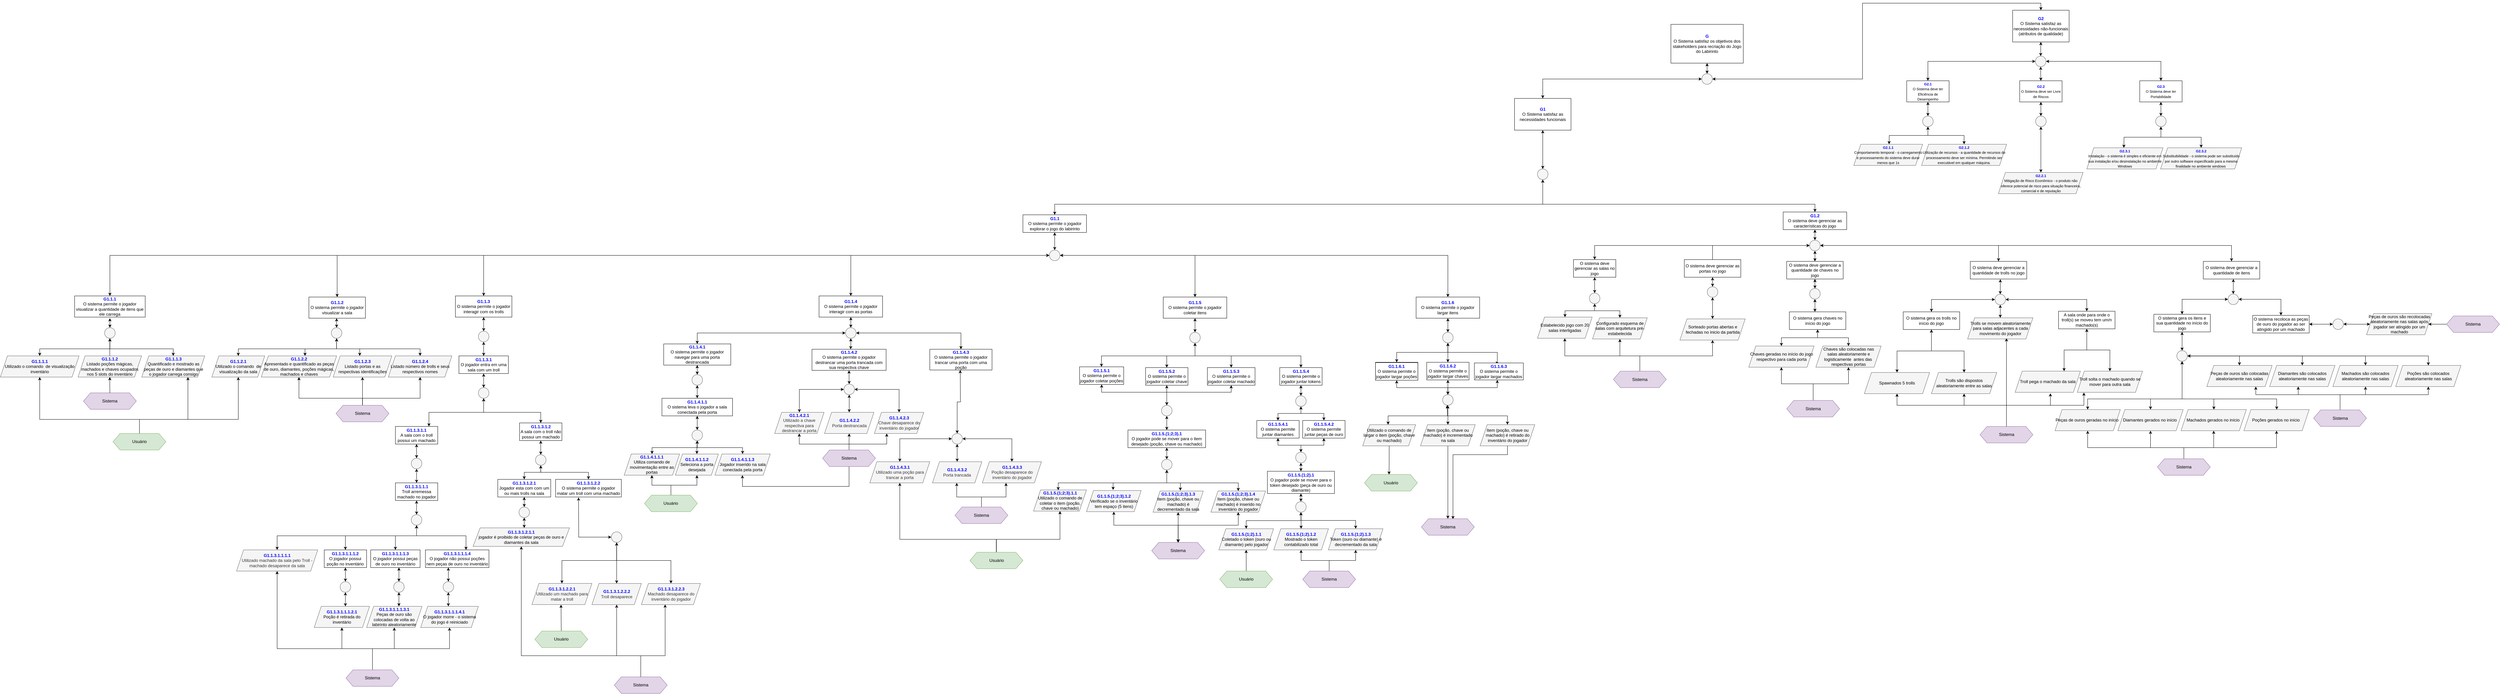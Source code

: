 <mxfile version="16.6.5" type="github">
  <diagram id="CcLu8pJx7sYRD5yKEzLu" name="Page-1">
    <mxGraphModel dx="6007" dy="1584" grid="1" gridSize="10" guides="1" tooltips="1" connect="1" arrows="1" fold="1" page="1" pageScale="1" pageWidth="850" pageHeight="1100" math="0" shadow="0">
      <root>
        <mxCell id="0" />
        <mxCell id="1" parent="0" />
        <mxCell id="hRmUiVgqd-fP8M-4zKgl-9" value="" style="edgeStyle=orthogonalEdgeStyle;rounded=0;orthogonalLoop=1;jettySize=auto;html=1;startArrow=classic;startFill=1;" parent="1" source="hRmUiVgqd-fP8M-4zKgl-2" target="hRmUiVgqd-fP8M-4zKgl-7" edge="1">
          <mxGeometry relative="1" as="geometry" />
        </mxCell>
        <mxCell id="hRmUiVgqd-fP8M-4zKgl-2" value="&lt;font color=&quot;#0000ff&quot;&gt;&lt;b&gt;G&lt;/b&gt;&lt;/font&gt;&lt;br&gt;O Sistema satisfaz os objetivos dos stakeholders para recriação do Jogo do Labirinto" style="rounded=0;whiteSpace=wrap;html=1;" parent="1" vertex="1">
          <mxGeometry x="-97" y="-980" width="205" height="110" as="geometry" />
        </mxCell>
        <mxCell id="SyE-WnLj72KJWZx9Bk1h-50" style="edgeStyle=orthogonalEdgeStyle;rounded=0;orthogonalLoop=1;jettySize=auto;html=1;entryX=0.5;entryY=0;entryDx=0;entryDy=0;exitX=0.5;exitY=1;exitDx=0;exitDy=0;startArrow=classic;startFill=1;" parent="1" source="9Wqa6SIRsuj5Y4Wulnrp-28" target="SyE-WnLj72KJWZx9Bk1h-1" edge="1">
          <mxGeometry relative="1" as="geometry">
            <Array as="points">
              <mxPoint x="-460" y="-470" />
              <mxPoint x="-1842" y="-470" />
            </Array>
          </mxGeometry>
        </mxCell>
        <mxCell id="hRmUiVgqd-fP8M-4zKgl-3" value="&lt;b&gt;&lt;font color=&quot;#0000ff&quot;&gt;G1&lt;/font&gt;&lt;/b&gt;&lt;br&gt;O Sistema satisfaz as necessidades funcionais" style="rounded=0;whiteSpace=wrap;html=1;" parent="1" vertex="1">
          <mxGeometry x="-540" y="-770" width="160" height="90" as="geometry" />
        </mxCell>
        <mxCell id="hRmUiVgqd-fP8M-4zKgl-5" value="&lt;font style=&quot;font-size: 12px&quot;&gt;&lt;b&gt;&lt;font color=&quot;#0000ff&quot; style=&quot;font-size: 12px&quot;&gt;G2&lt;/font&gt;&lt;/b&gt;&lt;br&gt;O Sistema satisfaz as necessidades não-funcionais (atributos de qualidade)&lt;/font&gt;" style="rounded=0;whiteSpace=wrap;html=1;" parent="1" vertex="1">
          <mxGeometry x="871" y="-1020" width="160" height="90" as="geometry" />
        </mxCell>
        <mxCell id="hRmUiVgqd-fP8M-4zKgl-10" style="edgeStyle=orthogonalEdgeStyle;rounded=0;orthogonalLoop=1;jettySize=auto;html=1;entryX=0.5;entryY=0;entryDx=0;entryDy=0;startArrow=classic;startFill=1;" parent="1" source="hRmUiVgqd-fP8M-4zKgl-7" target="hRmUiVgqd-fP8M-4zKgl-3" edge="1">
          <mxGeometry relative="1" as="geometry" />
        </mxCell>
        <mxCell id="hRmUiVgqd-fP8M-4zKgl-11" style="edgeStyle=orthogonalEdgeStyle;rounded=0;orthogonalLoop=1;jettySize=auto;html=1;entryX=0.5;entryY=0;entryDx=0;entryDy=0;startArrow=classic;startFill=1;" parent="1" source="hRmUiVgqd-fP8M-4zKgl-7" target="hRmUiVgqd-fP8M-4zKgl-5" edge="1">
          <mxGeometry relative="1" as="geometry" />
        </mxCell>
        <mxCell id="hRmUiVgqd-fP8M-4zKgl-7" value="" style="ellipse;whiteSpace=wrap;html=1;aspect=fixed;fillColor=#f5f5f5;fontColor=#333333;strokeColor=#666666;" parent="1" vertex="1">
          <mxGeometry x="-9.5" y="-840" width="30" height="30" as="geometry" />
        </mxCell>
        <mxCell id="9Wqa6SIRsuj5Y4Wulnrp-12" style="edgeStyle=orthogonalEdgeStyle;rounded=0;orthogonalLoop=1;jettySize=auto;html=1;entryX=0.5;entryY=0;entryDx=0;entryDy=0;startArrow=classic;startFill=1;" parent="1" source="hRmUiVgqd-fP8M-4zKgl-14" target="9Wqa6SIRsuj5Y4Wulnrp-8" edge="1">
          <mxGeometry relative="1" as="geometry" />
        </mxCell>
        <mxCell id="hRmUiVgqd-fP8M-4zKgl-14" value="&lt;font style=&quot;font-size: 10px&quot;&gt;&lt;b&gt;&lt;font color=&quot;#0000ff&quot; style=&quot;font-size: 10px&quot;&gt;G2.1&lt;/font&gt;&lt;/b&gt;&lt;br&gt;O Sistema deve ter Eficiência de Desempenho&lt;/font&gt;" style="rounded=0;whiteSpace=wrap;html=1;" parent="1" vertex="1">
          <mxGeometry x="571" y="-820" width="120" height="60" as="geometry" />
        </mxCell>
        <mxCell id="9Wqa6SIRsuj5Y4Wulnrp-14" style="edgeStyle=orthogonalEdgeStyle;rounded=0;orthogonalLoop=1;jettySize=auto;html=1;entryX=0.5;entryY=0;entryDx=0;entryDy=0;startArrow=classic;startFill=1;" parent="1" source="hRmUiVgqd-fP8M-4zKgl-15" target="9Wqa6SIRsuj5Y4Wulnrp-10" edge="1">
          <mxGeometry relative="1" as="geometry" />
        </mxCell>
        <mxCell id="hRmUiVgqd-fP8M-4zKgl-15" value="&lt;font style=&quot;font-size: 10px&quot;&gt;&lt;b&gt;&lt;font color=&quot;#0000ff&quot;&gt;G2.3&lt;/font&gt;&lt;/b&gt;&lt;br&gt;O Sistema deve ter Portabilidade&lt;/font&gt;" style="rounded=0;whiteSpace=wrap;html=1;" parent="1" vertex="1">
          <mxGeometry x="1231" y="-820" width="120" height="60" as="geometry" />
        </mxCell>
        <mxCell id="9Wqa6SIRsuj5Y4Wulnrp-13" style="edgeStyle=orthogonalEdgeStyle;rounded=0;orthogonalLoop=1;jettySize=auto;html=1;entryX=0.5;entryY=0;entryDx=0;entryDy=0;startArrow=classic;startFill=1;" parent="1" source="hRmUiVgqd-fP8M-4zKgl-21" target="9Wqa6SIRsuj5Y4Wulnrp-9" edge="1">
          <mxGeometry relative="1" as="geometry" />
        </mxCell>
        <mxCell id="hRmUiVgqd-fP8M-4zKgl-21" value="&lt;b style=&quot;font-size: 10px&quot;&gt;&lt;font color=&quot;#0000ff&quot;&gt;G2.2&lt;/font&gt;&lt;/b&gt;&lt;br style=&quot;font-size: 10px&quot;&gt;&lt;span style=&quot;font-size: 10px&quot;&gt;O Sistema deve ser Livre de Riscos&lt;/span&gt;" style="rounded=0;whiteSpace=wrap;html=1;" parent="1" vertex="1">
          <mxGeometry x="891" y="-820" width="120" height="60" as="geometry" />
        </mxCell>
        <mxCell id="SyE-WnLj72KJWZx9Bk1h-7" style="edgeStyle=orthogonalEdgeStyle;rounded=0;orthogonalLoop=1;jettySize=auto;html=1;entryX=0.5;entryY=0;entryDx=0;entryDy=0;exitX=0;exitY=0.5;exitDx=0;exitDy=0;startArrow=classic;startFill=1;" parent="1" source="9Wqa6SIRsuj5Y4Wulnrp-30" target="SyE-WnLj72KJWZx9Bk1h-2" edge="1">
          <mxGeometry relative="1" as="geometry" />
        </mxCell>
        <mxCell id="SyE-WnLj72KJWZx9Bk1h-71" style="edgeStyle=orthogonalEdgeStyle;rounded=0;orthogonalLoop=1;jettySize=auto;html=1;exitX=1;exitY=0.5;exitDx=0;exitDy=0;startArrow=classic;startFill=1;" parent="1" source="9Wqa6SIRsuj5Y4Wulnrp-30" target="9Wqa6SIRsuj5Y4Wulnrp-142" edge="1">
          <mxGeometry relative="1" as="geometry">
            <mxPoint x="-1390" y="-180" as="targetPoint" />
          </mxGeometry>
        </mxCell>
        <mxCell id="SyE-WnLj72KJWZx9Bk1h-1" value="&lt;font style=&quot;font-size: 12px&quot;&gt;&lt;b&gt;&lt;font color=&quot;#0000ff&quot; style=&quot;font-size: 12px&quot;&gt;G1.1&lt;/font&gt;&lt;/b&gt;&lt;span&gt;&lt;font style=&quot;font-size: 12px&quot;&gt;&lt;br&gt;O sistema permite o jogador explorar o jogo do labirinto&lt;/font&gt;&lt;/span&gt;&lt;/font&gt;" style="rounded=0;whiteSpace=wrap;html=1;" parent="1" vertex="1">
          <mxGeometry x="-1932.5" y="-440" width="180" height="50" as="geometry" />
        </mxCell>
        <mxCell id="SyE-WnLj72KJWZx9Bk1h-2" value="&lt;b&gt;&lt;font color=&quot;#0000ff&quot;&gt;G1.1.4&lt;/font&gt;&lt;/b&gt;&lt;span&gt;&lt;font style=&quot;font-size: 12px&quot;&gt;&lt;br&gt;O sistema permite o jogador interagir com as portas&lt;/font&gt;&lt;/span&gt;" style="rounded=0;whiteSpace=wrap;html=1;" parent="1" vertex="1">
          <mxGeometry x="-2510" y="-210" width="180" height="60" as="geometry" />
        </mxCell>
        <mxCell id="9Wqa6SIRsuj5Y4Wulnrp-47" style="edgeStyle=orthogonalEdgeStyle;rounded=0;orthogonalLoop=1;jettySize=auto;html=1;fontSize=12;startArrow=classic;startFill=1;exitX=0.5;exitY=1;exitDx=0;exitDy=0;" parent="1" source="usXteK6soyxGasQqWn80-107" target="9Wqa6SIRsuj5Y4Wulnrp-46" edge="1">
          <mxGeometry relative="1" as="geometry" />
        </mxCell>
        <mxCell id="SyE-WnLj72KJWZx9Bk1h-4" value="&lt;b&gt;&lt;font color=&quot;#0000ff&quot;&gt;G1.1.4.1&lt;/font&gt;&lt;/b&gt;&lt;span&gt;&lt;br&gt;O sistema permite o jogador navegar para uma porta destrancada&lt;/span&gt;" style="rounded=0;whiteSpace=wrap;html=1;" parent="1" vertex="1">
          <mxGeometry x="-2950" y="-73.94" width="190" height="60" as="geometry" />
        </mxCell>
        <mxCell id="SyE-WnLj72KJWZx9Bk1h-52" style="edgeStyle=orthogonalEdgeStyle;rounded=0;orthogonalLoop=1;jettySize=auto;html=1;entryX=0.5;entryY=0;entryDx=0;entryDy=0;startArrow=classic;startFill=1;" parent="1" source="SyE-WnLj72KJWZx9Bk1h-5" target="SyE-WnLj72KJWZx9Bk1h-51" edge="1">
          <mxGeometry relative="1" as="geometry" />
        </mxCell>
        <mxCell id="SyE-WnLj72KJWZx9Bk1h-5" value="&lt;b&gt;&lt;font color=&quot;#0000ff&quot;&gt;G1.1.4.2&lt;/font&gt;&lt;/b&gt;&lt;span&gt;&lt;font style=&quot;font-size: 12px&quot;&gt;&lt;br&gt;O sistema permite o jogador destrancar uma porta trancada com sua respectiva chave&lt;/font&gt;&lt;/span&gt;" style="rounded=0;whiteSpace=wrap;html=1;" parent="1" vertex="1">
          <mxGeometry x="-2530" y="-58.88" width="210" height="59.88" as="geometry" />
        </mxCell>
        <mxCell id="SyE-WnLj72KJWZx9Bk1h-6" value="&lt;b&gt;&lt;font color=&quot;#0000ff&quot;&gt;G1.1.4.3&lt;/font&gt;&lt;/b&gt;&lt;span&gt;&lt;br&gt;O sistema permite o jogador trancar uma porta com uma poção&lt;/span&gt;" style="rounded=0;whiteSpace=wrap;html=1;" parent="1" vertex="1">
          <mxGeometry x="-2196.25" y="-58.88" width="176.25" height="58.88" as="geometry" />
        </mxCell>
        <mxCell id="SyE-WnLj72KJWZx9Bk1h-53" style="edgeStyle=orthogonalEdgeStyle;rounded=0;orthogonalLoop=1;jettySize=auto;html=1;startArrow=classic;startFill=1;" parent="1" source="SyE-WnLj72KJWZx9Bk1h-51" target="9Wqa6SIRsuj5Y4Wulnrp-33" edge="1">
          <mxGeometry relative="1" as="geometry">
            <mxPoint x="-2492" y="120" as="targetPoint" />
          </mxGeometry>
        </mxCell>
        <mxCell id="SyE-WnLj72KJWZx9Bk1h-55" style="edgeStyle=orthogonalEdgeStyle;rounded=0;orthogonalLoop=1;jettySize=auto;html=1;startArrow=classic;startFill=1;entryX=0.5;entryY=0;entryDx=0;entryDy=0;" parent="1" source="SyE-WnLj72KJWZx9Bk1h-51" target="9Wqa6SIRsuj5Y4Wulnrp-36" edge="1">
          <mxGeometry relative="1" as="geometry">
            <mxPoint x="-2354.481" y="120.0" as="targetPoint" />
          </mxGeometry>
        </mxCell>
        <mxCell id="SyE-WnLj72KJWZx9Bk1h-51" value="" style="ellipse;whiteSpace=wrap;html=1;aspect=fixed;fillColor=#f5f5f5;fontColor=#333333;strokeColor=#666666;" parent="1" vertex="1">
          <mxGeometry x="-2439.5" y="40" width="30" height="30" as="geometry" />
        </mxCell>
        <mxCell id="SyE-WnLj72KJWZx9Bk1h-57" style="edgeStyle=orthogonalEdgeStyle;rounded=0;orthogonalLoop=1;jettySize=auto;html=1;entryX=0.5;entryY=1;entryDx=0;entryDy=0;startArrow=classic;startFill=1;" parent="1" source="SyE-WnLj72KJWZx9Bk1h-56" target="SyE-WnLj72KJWZx9Bk1h-2" edge="1">
          <mxGeometry relative="1" as="geometry" />
        </mxCell>
        <mxCell id="SyE-WnLj72KJWZx9Bk1h-58" style="edgeStyle=orthogonalEdgeStyle;rounded=0;orthogonalLoop=1;jettySize=auto;html=1;startArrow=classic;startFill=1;" parent="1" source="SyE-WnLj72KJWZx9Bk1h-56" target="SyE-WnLj72KJWZx9Bk1h-4" edge="1">
          <mxGeometry relative="1" as="geometry" />
        </mxCell>
        <mxCell id="SyE-WnLj72KJWZx9Bk1h-62" style="edgeStyle=orthogonalEdgeStyle;rounded=0;orthogonalLoop=1;jettySize=auto;html=1;entryX=0.521;entryY=0;entryDx=0;entryDy=0;entryPerimeter=0;startArrow=classic;startFill=1;" parent="1" source="SyE-WnLj72KJWZx9Bk1h-56" target="SyE-WnLj72KJWZx9Bk1h-5" edge="1">
          <mxGeometry relative="1" as="geometry" />
        </mxCell>
        <mxCell id="SyE-WnLj72KJWZx9Bk1h-64" style="edgeStyle=orthogonalEdgeStyle;rounded=0;orthogonalLoop=1;jettySize=auto;html=1;startArrow=classic;startFill=1;" parent="1" source="SyE-WnLj72KJWZx9Bk1h-56" target="SyE-WnLj72KJWZx9Bk1h-6" edge="1">
          <mxGeometry relative="1" as="geometry">
            <mxPoint x="-2130" y="-95" as="targetPoint" />
          </mxGeometry>
        </mxCell>
        <mxCell id="SyE-WnLj72KJWZx9Bk1h-56" value="" style="ellipse;whiteSpace=wrap;html=1;aspect=fixed;fillColor=#f5f5f5;fontColor=#333333;strokeColor=#666666;" parent="1" vertex="1">
          <mxGeometry x="-2435" y="-120" width="30" height="30" as="geometry" />
        </mxCell>
        <mxCell id="9Wqa6SIRsuj5Y4Wulnrp-165" style="edgeStyle=orthogonalEdgeStyle;rounded=0;orthogonalLoop=1;jettySize=auto;html=1;fontSize=12;fontColor=#000000;startArrow=classic;startFill=1;exitX=0.5;exitY=1;exitDx=0;exitDy=0;" parent="1" source="SyE-WnLj72KJWZx9Bk1h-73" target="9Wqa6SIRsuj5Y4Wulnrp-163" edge="1">
          <mxGeometry relative="1" as="geometry">
            <Array as="points">
              <mxPoint x="-1710" y="63" />
              <mxPoint x="-1525" y="63" />
            </Array>
          </mxGeometry>
        </mxCell>
        <mxCell id="SyE-WnLj72KJWZx9Bk1h-73" value="&lt;b&gt;&lt;font color=&quot;#0000ff&quot;&gt;G1.1.5.1&lt;/font&gt;&lt;/b&gt;&lt;span&gt;&lt;br&gt;O sistema permite o jogador coletar poções&lt;/span&gt;" style="rounded=0;whiteSpace=wrap;html=1;" parent="1" vertex="1">
          <mxGeometry x="-1772" y="-9" width="125" height="50" as="geometry" />
        </mxCell>
        <mxCell id="9Wqa6SIRsuj5Y4Wulnrp-149" style="edgeStyle=orthogonalEdgeStyle;rounded=0;orthogonalLoop=1;jettySize=auto;html=1;entryX=0.5;entryY=1;entryDx=0;entryDy=0;fontSize=12;fontColor=#000000;startArrow=classic;startFill=1;exitX=0.5;exitY=0;exitDx=0;exitDy=0;" parent="1" source="SyE-WnLj72KJWZx9Bk1h-74" target="9Wqa6SIRsuj5Y4Wulnrp-146" edge="1">
          <mxGeometry relative="1" as="geometry">
            <Array as="points">
              <mxPoint x="-1525" y="-40" />
              <mxPoint x="-1445" y="-40" />
            </Array>
          </mxGeometry>
        </mxCell>
        <mxCell id="9Wqa6SIRsuj5Y4Wulnrp-153" style="edgeStyle=orthogonalEdgeStyle;rounded=0;orthogonalLoop=1;jettySize=auto;html=1;entryX=0.5;entryY=0;entryDx=0;entryDy=0;fontSize=12;fontColor=#000000;startArrow=classic;startFill=1;" parent="1" source="9Wqa6SIRsuj5Y4Wulnrp-161" target="9Wqa6SIRsuj5Y4Wulnrp-152" edge="1">
          <mxGeometry relative="1" as="geometry" />
        </mxCell>
        <mxCell id="SyE-WnLj72KJWZx9Bk1h-74" value="&lt;b&gt;&lt;font color=&quot;#0000ff&quot;&gt;G1.1.5.2&lt;/font&gt;&lt;/b&gt;&lt;span&gt;&lt;br&gt;O sistema permite o jogador coletar chave&lt;/span&gt;" style="rounded=0;whiteSpace=wrap;html=1;" parent="1" vertex="1">
          <mxGeometry x="-1585" y="-6.88" width="120" height="50" as="geometry" />
        </mxCell>
        <mxCell id="9Wqa6SIRsuj5Y4Wulnrp-158" style="edgeStyle=orthogonalEdgeStyle;rounded=0;orthogonalLoop=1;jettySize=auto;html=1;fontSize=12;fontColor=#000000;startArrow=classic;startFill=1;exitX=0.5;exitY=1;exitDx=0;exitDy=0;entryX=0.5;entryY=0;entryDx=0;entryDy=0;" parent="1" source="SyE-WnLj72KJWZx9Bk1h-77" edge="1" target="9Wqa6SIRsuj5Y4Wulnrp-163">
          <mxGeometry relative="1" as="geometry">
            <mxPoint x="-1525" y="103.12" as="targetPoint" />
            <Array as="points">
              <mxPoint x="-1342" y="63" />
              <mxPoint x="-1525" y="63" />
            </Array>
          </mxGeometry>
        </mxCell>
        <mxCell id="usXteK6soyxGasQqWn80-119" style="edgeStyle=orthogonalEdgeStyle;rounded=0;orthogonalLoop=1;jettySize=auto;html=1;entryX=0.5;entryY=1;entryDx=0;entryDy=0;fontSize=12;startArrow=classic;startFill=1;endArrow=classic;endFill=1;" edge="1" parent="1" source="SyE-WnLj72KJWZx9Bk1h-77" target="9Wqa6SIRsuj5Y4Wulnrp-146">
          <mxGeometry relative="1" as="geometry">
            <Array as="points">
              <mxPoint x="-1342" y="-40" />
              <mxPoint x="-1445" y="-40" />
            </Array>
          </mxGeometry>
        </mxCell>
        <mxCell id="SyE-WnLj72KJWZx9Bk1h-77" value="&lt;b&gt;&lt;font color=&quot;#0000ff&quot;&gt;G1.1.5.3&lt;/font&gt;&lt;/b&gt;&lt;span&gt;&lt;br&gt;O sistema permite o jogador coletar machado&lt;/span&gt;" style="rounded=0;whiteSpace=wrap;html=1;" parent="1" vertex="1">
          <mxGeometry x="-1410" y="-6.88" width="135" height="50" as="geometry" />
        </mxCell>
        <mxCell id="9Wqa6SIRsuj5Y4Wulnrp-151" style="edgeStyle=orthogonalEdgeStyle;rounded=0;orthogonalLoop=1;jettySize=auto;html=1;entryX=0.5;entryY=1;entryDx=0;entryDy=0;fontSize=12;fontColor=#000000;startArrow=classic;startFill=1;" parent="1" source="SyE-WnLj72KJWZx9Bk1h-80" target="9Wqa6SIRsuj5Y4Wulnrp-146" edge="1">
          <mxGeometry relative="1" as="geometry">
            <Array as="points">
              <mxPoint x="-1145" y="-40" />
              <mxPoint x="-1445" y="-40" />
            </Array>
          </mxGeometry>
        </mxCell>
        <mxCell id="9Wqa6SIRsuj5Y4Wulnrp-160" style="edgeStyle=orthogonalEdgeStyle;rounded=0;orthogonalLoop=1;jettySize=auto;html=1;entryX=0.5;entryY=0;entryDx=0;entryDy=0;fontSize=12;fontColor=#000000;startArrow=classic;startFill=1;" parent="1" source="SyE-WnLj72KJWZx9Bk1h-80" target="9Wqa6SIRsuj5Y4Wulnrp-159" edge="1">
          <mxGeometry relative="1" as="geometry" />
        </mxCell>
        <mxCell id="SyE-WnLj72KJWZx9Bk1h-80" value="&lt;b&gt;&lt;font color=&quot;#0000ff&quot;&gt;G1.1.5.4&lt;/font&gt;&lt;/b&gt;&lt;span&gt;&lt;br&gt;O sistema permite o jogador juntar tokens&lt;/span&gt;" style="rounded=0;whiteSpace=wrap;html=1;" parent="1" vertex="1">
          <mxGeometry x="-1205" y="-6.88" width="120" height="50" as="geometry" />
        </mxCell>
        <mxCell id="9Wqa6SIRsuj5Y4Wulnrp-170" style="edgeStyle=orthogonalEdgeStyle;rounded=0;orthogonalLoop=1;jettySize=auto;html=1;fontSize=12;fontColor=#000000;startArrow=classic;startFill=1;" parent="1" source="SyE-WnLj72KJWZx9Bk1h-81" target="9Wqa6SIRsuj5Y4Wulnrp-169" edge="1">
          <mxGeometry relative="1" as="geometry" />
        </mxCell>
        <mxCell id="SyE-WnLj72KJWZx9Bk1h-81" value="&lt;b&gt;&lt;font color=&quot;#0000ff&quot;&gt;G1.1.5.4.1&lt;/font&gt;&lt;/b&gt;&lt;span&gt;&lt;br&gt;O sistema permite juntar diamantes&lt;/span&gt;" style="rounded=0;whiteSpace=wrap;html=1;" parent="1" vertex="1">
          <mxGeometry x="-1270" y="143.06" width="120" height="50" as="geometry" />
        </mxCell>
        <mxCell id="9Wqa6SIRsuj5Y4Wulnrp-168" style="edgeStyle=orthogonalEdgeStyle;rounded=0;orthogonalLoop=1;jettySize=auto;html=1;entryX=0.5;entryY=1;entryDx=0;entryDy=0;fontSize=12;fontColor=#000000;startArrow=classic;startFill=1;" parent="1" source="SyE-WnLj72KJWZx9Bk1h-82" target="9Wqa6SIRsuj5Y4Wulnrp-159" edge="1">
          <mxGeometry relative="1" as="geometry" />
        </mxCell>
        <mxCell id="9Wqa6SIRsuj5Y4Wulnrp-171" style="edgeStyle=orthogonalEdgeStyle;rounded=0;orthogonalLoop=1;jettySize=auto;html=1;entryX=0.5;entryY=0;entryDx=0;entryDy=0;fontSize=12;fontColor=#000000;startArrow=classic;startFill=1;" parent="1" source="SyE-WnLj72KJWZx9Bk1h-82" target="9Wqa6SIRsuj5Y4Wulnrp-169" edge="1">
          <mxGeometry relative="1" as="geometry" />
        </mxCell>
        <mxCell id="SyE-WnLj72KJWZx9Bk1h-82" value="&lt;b&gt;&lt;font color=&quot;#0000ff&quot;&gt;G1.1.5.4.2&lt;/font&gt;&lt;/b&gt;&lt;span&gt;&lt;br&gt;O sistema permite juntar peças de ouro&lt;/span&gt;" style="rounded=0;whiteSpace=wrap;html=1;" parent="1" vertex="1">
          <mxGeometry x="-1140" y="143.06" width="120" height="50" as="geometry" />
        </mxCell>
        <mxCell id="SyE-WnLj72KJWZx9Bk1h-83" value="&lt;b&gt;&lt;font color=&quot;#0000ff&quot;&gt;G1.1.5.(1;2).1&lt;/font&gt;&lt;/b&gt;&lt;br&gt;O jogador pode se mover para o token desejado (peça de ouro ou diamante)" style="rounded=0;whiteSpace=wrap;html=1;" parent="1" vertex="1">
          <mxGeometry x="-1240" y="287" width="190" height="63.12" as="geometry" />
        </mxCell>
        <mxCell id="mdIFGXUubkvyYsVZqN8Q-4" style="edgeStyle=orthogonalEdgeStyle;rounded=0;orthogonalLoop=1;jettySize=auto;html=1;entryX=0.5;entryY=0;entryDx=0;entryDy=0;startArrow=classic;startFill=1;" parent="1" source="SyE-WnLj72KJWZx9Bk1h-129" target="mdIFGXUubkvyYsVZqN8Q-3" edge="1">
          <mxGeometry relative="1" as="geometry" />
        </mxCell>
        <mxCell id="SyE-WnLj72KJWZx9Bk1h-129" value="&lt;span&gt;O sistema deve gerenciar as salas no jogo&lt;/span&gt;" style="rounded=0;whiteSpace=wrap;html=1;" parent="1" vertex="1">
          <mxGeometry x="-373" y="-313.06" width="120" height="50" as="geometry" />
        </mxCell>
        <mxCell id="9Wqa6SIRsuj5Y4Wulnrp-4" style="edgeStyle=orthogonalEdgeStyle;rounded=0;orthogonalLoop=1;jettySize=auto;html=1;startArrow=classic;startFill=1;" parent="1" source="9Wqa6SIRsuj5Y4Wulnrp-2" target="hRmUiVgqd-fP8M-4zKgl-5" edge="1">
          <mxGeometry relative="1" as="geometry" />
        </mxCell>
        <mxCell id="9Wqa6SIRsuj5Y4Wulnrp-5" style="edgeStyle=orthogonalEdgeStyle;rounded=0;orthogonalLoop=1;jettySize=auto;html=1;entryX=0.5;entryY=0;entryDx=0;entryDy=0;startArrow=classic;startFill=1;" parent="1" source="9Wqa6SIRsuj5Y4Wulnrp-2" target="hRmUiVgqd-fP8M-4zKgl-21" edge="1">
          <mxGeometry relative="1" as="geometry" />
        </mxCell>
        <mxCell id="9Wqa6SIRsuj5Y4Wulnrp-6" style="edgeStyle=orthogonalEdgeStyle;rounded=0;orthogonalLoop=1;jettySize=auto;html=1;entryX=0.5;entryY=0;entryDx=0;entryDy=0;startArrow=classic;startFill=1;" parent="1" source="9Wqa6SIRsuj5Y4Wulnrp-2" target="hRmUiVgqd-fP8M-4zKgl-14" edge="1">
          <mxGeometry relative="1" as="geometry" />
        </mxCell>
        <mxCell id="9Wqa6SIRsuj5Y4Wulnrp-7" style="edgeStyle=orthogonalEdgeStyle;rounded=0;orthogonalLoop=1;jettySize=auto;html=1;entryX=0.5;entryY=0;entryDx=0;entryDy=0;startArrow=classic;startFill=1;" parent="1" source="9Wqa6SIRsuj5Y4Wulnrp-2" target="hRmUiVgqd-fP8M-4zKgl-15" edge="1">
          <mxGeometry relative="1" as="geometry" />
        </mxCell>
        <mxCell id="9Wqa6SIRsuj5Y4Wulnrp-2" value="" style="ellipse;whiteSpace=wrap;html=1;aspect=fixed;fillColor=#f5f5f5;fontColor=#333333;strokeColor=#666666;" parent="1" vertex="1">
          <mxGeometry x="935.5" y="-890" width="30" height="30" as="geometry" />
        </mxCell>
        <mxCell id="9Wqa6SIRsuj5Y4Wulnrp-16" style="edgeStyle=orthogonalEdgeStyle;rounded=0;orthogonalLoop=1;jettySize=auto;html=1;entryX=0.5;entryY=0;entryDx=0;entryDy=0;startArrow=classic;startFill=1;exitX=0.5;exitY=1;exitDx=0;exitDy=0;" parent="1" source="9Wqa6SIRsuj5Y4Wulnrp-8" edge="1">
          <mxGeometry relative="1" as="geometry">
            <mxPoint x="521" y="-640.0" as="targetPoint" />
          </mxGeometry>
        </mxCell>
        <mxCell id="9Wqa6SIRsuj5Y4Wulnrp-8" value="" style="ellipse;whiteSpace=wrap;html=1;aspect=fixed;fillColor=#f5f5f5;fontColor=#333333;strokeColor=#666666;" parent="1" vertex="1">
          <mxGeometry x="616" y="-720" width="30" height="30" as="geometry" />
        </mxCell>
        <mxCell id="9Wqa6SIRsuj5Y4Wulnrp-9" value="" style="ellipse;whiteSpace=wrap;html=1;aspect=fixed;fillColor=#f5f5f5;fontColor=#333333;strokeColor=#666666;" parent="1" vertex="1">
          <mxGeometry x="936" y="-720" width="30" height="30" as="geometry" />
        </mxCell>
        <mxCell id="9Wqa6SIRsuj5Y4Wulnrp-10" value="" style="ellipse;whiteSpace=wrap;html=1;aspect=fixed;fillColor=#f5f5f5;fontColor=#333333;strokeColor=#666666;" parent="1" vertex="1">
          <mxGeometry x="1276" y="-720" width="30" height="30" as="geometry" />
        </mxCell>
        <mxCell id="9Wqa6SIRsuj5Y4Wulnrp-22" style="edgeStyle=orthogonalEdgeStyle;rounded=0;orthogonalLoop=1;jettySize=auto;html=1;entryX=0.5;entryY=0;entryDx=0;entryDy=0;startArrow=classic;startFill=1;" parent="1" edge="1">
          <mxGeometry relative="1" as="geometry">
            <mxPoint x="951" y="-690" as="sourcePoint" />
            <mxPoint x="951" y="-560" as="targetPoint" />
          </mxGeometry>
        </mxCell>
        <mxCell id="9Wqa6SIRsuj5Y4Wulnrp-24" style="edgeStyle=orthogonalEdgeStyle;rounded=0;orthogonalLoop=1;jettySize=auto;html=1;entryX=0.5;entryY=0;entryDx=0;entryDy=0;startArrow=classic;startFill=1;exitX=0.5;exitY=1;exitDx=0;exitDy=0;" parent="1" source="9Wqa6SIRsuj5Y4Wulnrp-10" edge="1">
          <mxGeometry relative="1" as="geometry">
            <mxPoint x="1296" y="-680" as="sourcePoint" />
            <mxPoint x="1186" y="-630.0" as="targetPoint" />
          </mxGeometry>
        </mxCell>
        <mxCell id="9Wqa6SIRsuj5Y4Wulnrp-25" style="edgeStyle=orthogonalEdgeStyle;rounded=0;orthogonalLoop=1;jettySize=auto;html=1;entryX=0.5;entryY=0;entryDx=0;entryDy=0;fontSize=10;startArrow=classic;startFill=1;exitX=0.5;exitY=1;exitDx=0;exitDy=0;" parent="1" source="9Wqa6SIRsuj5Y4Wulnrp-10" target="usXteK6soyxGasQqWn80-58" edge="1">
          <mxGeometry relative="1" as="geometry">
            <mxPoint x="1296" y="-680" as="sourcePoint" />
            <mxPoint x="1406" y="-630.0" as="targetPoint" />
          </mxGeometry>
        </mxCell>
        <mxCell id="usXteK6soyxGasQqWn80-52" style="edgeStyle=orthogonalEdgeStyle;rounded=0;orthogonalLoop=1;jettySize=auto;html=1;startArrow=classic;startFill=1;" edge="1" parent="1" source="9Wqa6SIRsuj5Y4Wulnrp-28" target="9Wqa6SIRsuj5Y4Wulnrp-180">
          <mxGeometry relative="1" as="geometry">
            <Array as="points">
              <mxPoint x="-460" y="-470" />
              <mxPoint x="311" y="-470" />
            </Array>
          </mxGeometry>
        </mxCell>
        <mxCell id="9Wqa6SIRsuj5Y4Wulnrp-28" value="" style="ellipse;whiteSpace=wrap;html=1;aspect=fixed;fillColor=#f5f5f5;fontColor=#333333;strokeColor=#666666;" parent="1" vertex="1">
          <mxGeometry x="-475" y="-570" width="30" height="30" as="geometry" />
        </mxCell>
        <mxCell id="9Wqa6SIRsuj5Y4Wulnrp-29" value="" style="edgeStyle=orthogonalEdgeStyle;rounded=0;orthogonalLoop=1;jettySize=auto;html=1;entryX=0.5;entryY=0;entryDx=0;entryDy=0;exitX=0.5;exitY=1;exitDx=0;exitDy=0;startArrow=classic;startFill=1;endArrow=classic;endFill=1;" parent="1" source="hRmUiVgqd-fP8M-4zKgl-3" target="9Wqa6SIRsuj5Y4Wulnrp-28" edge="1">
          <mxGeometry relative="1" as="geometry">
            <mxPoint x="-460" y="-680" as="sourcePoint" />
            <mxPoint x="-1842.5" y="-430" as="targetPoint" />
          </mxGeometry>
        </mxCell>
        <mxCell id="9Wqa6SIRsuj5Y4Wulnrp-31" style="edgeStyle=orthogonalEdgeStyle;rounded=0;orthogonalLoop=1;jettySize=auto;html=1;fontSize=10;startArrow=classic;startFill=1;" parent="1" source="9Wqa6SIRsuj5Y4Wulnrp-30" target="SyE-WnLj72KJWZx9Bk1h-1" edge="1">
          <mxGeometry relative="1" as="geometry" />
        </mxCell>
        <mxCell id="mdIFGXUubkvyYsVZqN8Q-35" style="edgeStyle=orthogonalEdgeStyle;rounded=0;orthogonalLoop=1;jettySize=auto;html=1;startArrow=classic;startFill=1;" parent="1" source="9Wqa6SIRsuj5Y4Wulnrp-30" target="mdIFGXUubkvyYsVZqN8Q-22" edge="1">
          <mxGeometry relative="1" as="geometry" />
        </mxCell>
        <mxCell id="9Wqa6SIRsuj5Y4Wulnrp-30" value="" style="ellipse;whiteSpace=wrap;html=1;aspect=fixed;fillColor=#f5f5f5;fontColor=#333333;strokeColor=#666666;" parent="1" vertex="1">
          <mxGeometry x="-1857.5" y="-340" width="30" height="30" as="geometry" />
        </mxCell>
        <mxCell id="9Wqa6SIRsuj5Y4Wulnrp-33" value="&lt;b style=&quot;color: rgb(0 , 0 , 0)&quot;&gt;&lt;font color=&quot;#0000ff&quot;&gt;G1.1.4.2.1&lt;/font&gt;&lt;/b&gt;&lt;span&gt;&lt;br&gt;Utilizado a chave respectiva para destrancar a porta&lt;/span&gt;" style="shape=parallelogram;perimeter=parallelogramPerimeter;whiteSpace=wrap;html=1;fixedSize=1;fontSize=12;fillColor=#f5f5f5;fontColor=#333333;strokeColor=#666666;" parent="1" vertex="1">
          <mxGeometry x="-2635.75" y="120" width="140" height="60" as="geometry" />
        </mxCell>
        <mxCell id="9Wqa6SIRsuj5Y4Wulnrp-37" style="edgeStyle=orthogonalEdgeStyle;rounded=0;orthogonalLoop=1;jettySize=auto;html=1;entryX=0.5;entryY=1;entryDx=0;entryDy=0;fontSize=12;startArrow=classic;startFill=1;" parent="1" source="9Wqa6SIRsuj5Y4Wulnrp-35" target="SyE-WnLj72KJWZx9Bk1h-51" edge="1">
          <mxGeometry relative="1" as="geometry" />
        </mxCell>
        <mxCell id="9Wqa6SIRsuj5Y4Wulnrp-35" value="&lt;b style=&quot;color: rgb(0 , 0 , 0)&quot;&gt;&lt;font color=&quot;#0000ff&quot;&gt;G1.1.4.2.2&lt;/font&gt;&lt;/b&gt;&lt;span&gt;&lt;br&gt;Porta destrancada&lt;/span&gt;" style="shape=parallelogram;perimeter=parallelogramPerimeter;whiteSpace=wrap;html=1;fixedSize=1;fontSize=12;fillColor=#f5f5f5;fontColor=#333333;strokeColor=#666666;" parent="1" vertex="1">
          <mxGeometry x="-2494.5" y="120" width="140" height="60" as="geometry" />
        </mxCell>
        <mxCell id="GP7L5DG8jeXXJY4bNxmJ-58" style="edgeStyle=orthogonalEdgeStyle;rounded=0;orthogonalLoop=1;jettySize=auto;html=1;exitX=0.25;exitY=1;exitDx=0;exitDy=0;entryX=0.5;entryY=0;entryDx=0;entryDy=0;startArrow=classic;startFill=1;endArrow=none;endFill=0;" parent="1" source="9Wqa6SIRsuj5Y4Wulnrp-36" target="GP7L5DG8jeXXJY4bNxmJ-57" edge="1">
          <mxGeometry relative="1" as="geometry">
            <mxPoint x="-2412.5" y="280.0" as="targetPoint" />
            <Array as="points">
              <mxPoint x="-2318" y="210" />
              <mxPoint x="-2425" y="210" />
            </Array>
          </mxGeometry>
        </mxCell>
        <mxCell id="9Wqa6SIRsuj5Y4Wulnrp-36" value="&lt;b style=&quot;color: rgb(0 , 0 , 0)&quot;&gt;&lt;font color=&quot;#0000ff&quot;&gt;G1.1.4.2.3&lt;/font&gt;&lt;/b&gt;&lt;br&gt;Chave desaparece do inventário do jogador" style="shape=parallelogram;perimeter=parallelogramPerimeter;whiteSpace=wrap;html=1;fixedSize=1;fontSize=12;fillColor=#f5f5f5;fontColor=#333333;strokeColor=#666666;" parent="1" vertex="1">
          <mxGeometry x="-2353.25" y="120" width="140" height="60" as="geometry" />
        </mxCell>
        <mxCell id="9Wqa6SIRsuj5Y4Wulnrp-38" style="edgeStyle=orthogonalEdgeStyle;rounded=0;orthogonalLoop=1;jettySize=auto;html=1;entryX=0.5;entryY=0;entryDx=0;entryDy=0;startArrow=classic;startFill=1;" parent="1" target="9Wqa6SIRsuj5Y4Wulnrp-41" edge="1">
          <mxGeometry relative="1" as="geometry">
            <mxPoint x="-2110" as="sourcePoint" />
          </mxGeometry>
        </mxCell>
        <mxCell id="9Wqa6SIRsuj5Y4Wulnrp-39" style="edgeStyle=orthogonalEdgeStyle;rounded=0;orthogonalLoop=1;jettySize=auto;html=1;startArrow=classic;startFill=1;" parent="1" source="9Wqa6SIRsuj5Y4Wulnrp-41" target="9Wqa6SIRsuj5Y4Wulnrp-42" edge="1">
          <mxGeometry relative="1" as="geometry">
            <mxPoint x="-2186.25" y="259.94" as="targetPoint" />
          </mxGeometry>
        </mxCell>
        <mxCell id="9Wqa6SIRsuj5Y4Wulnrp-40" style="edgeStyle=orthogonalEdgeStyle;rounded=0;orthogonalLoop=1;jettySize=auto;html=1;startArrow=classic;startFill=1;entryX=0.5;entryY=0;entryDx=0;entryDy=0;" parent="1" source="9Wqa6SIRsuj5Y4Wulnrp-41" target="9Wqa6SIRsuj5Y4Wulnrp-45" edge="1">
          <mxGeometry relative="1" as="geometry">
            <mxPoint x="-2048.731" y="259.94" as="targetPoint" />
          </mxGeometry>
        </mxCell>
        <mxCell id="9Wqa6SIRsuj5Y4Wulnrp-41" value="" style="ellipse;whiteSpace=wrap;html=1;aspect=fixed;fillColor=#f5f5f5;fontColor=#333333;strokeColor=#666666;" parent="1" vertex="1">
          <mxGeometry x="-2133.75" y="179.94" width="30" height="30" as="geometry" />
        </mxCell>
        <mxCell id="GP7L5DG8jeXXJY4bNxmJ-65" style="edgeStyle=orthogonalEdgeStyle;rounded=0;orthogonalLoop=1;jettySize=auto;html=1;exitX=0.5;exitY=1;exitDx=0;exitDy=0;endArrow=none;endFill=0;startArrow=classic;startFill=1;" parent="1" source="9Wqa6SIRsuj5Y4Wulnrp-42" target="GP7L5DG8jeXXJY4bNxmJ-74" edge="1">
          <mxGeometry relative="1" as="geometry">
            <mxPoint x="-2229.85" y="434.116" as="targetPoint" />
            <Array as="points">
              <mxPoint x="-2281" y="480" />
              <mxPoint x="-2008" y="480" />
            </Array>
          </mxGeometry>
        </mxCell>
        <mxCell id="9Wqa6SIRsuj5Y4Wulnrp-42" value="&lt;b style=&quot;color: rgb(0 , 0 , 0)&quot;&gt;&lt;font color=&quot;#0000ff&quot;&gt;G1.1.4.3.1&lt;/font&gt;&lt;/b&gt;&lt;span&gt;&lt;br&gt;Utilizado uma poção para trancar a porta&lt;/span&gt;" style="shape=parallelogram;perimeter=parallelogramPerimeter;whiteSpace=wrap;html=1;fixedSize=1;fontSize=12;fillColor=#f5f5f5;fontColor=#333333;strokeColor=#666666;" parent="1" vertex="1">
          <mxGeometry x="-2366.25" y="259.94" width="170" height="60" as="geometry" />
        </mxCell>
        <mxCell id="9Wqa6SIRsuj5Y4Wulnrp-43" style="edgeStyle=orthogonalEdgeStyle;rounded=0;orthogonalLoop=1;jettySize=auto;html=1;entryX=0.5;entryY=1;entryDx=0;entryDy=0;fontSize=12;startArrow=classic;startFill=1;" parent="1" source="9Wqa6SIRsuj5Y4Wulnrp-44" target="9Wqa6SIRsuj5Y4Wulnrp-41" edge="1">
          <mxGeometry relative="1" as="geometry" />
        </mxCell>
        <mxCell id="GP7L5DG8jeXXJY4bNxmJ-69" style="edgeStyle=orthogonalEdgeStyle;rounded=0;orthogonalLoop=1;jettySize=auto;html=1;entryX=0.5;entryY=0;entryDx=0;entryDy=0;endArrow=none;endFill=0;startArrow=classic;startFill=1;" parent="1" target="GP7L5DG8jeXXJY4bNxmJ-68" edge="1">
          <mxGeometry relative="1" as="geometry">
            <mxPoint x="-2120" y="320" as="sourcePoint" />
            <mxPoint x="-2065.0" y="384.94" as="targetPoint" />
            <Array as="points">
              <mxPoint x="-2120" y="360" />
              <mxPoint x="-2050" y="360" />
            </Array>
          </mxGeometry>
        </mxCell>
        <mxCell id="9Wqa6SIRsuj5Y4Wulnrp-44" value="&lt;b style=&quot;color: rgb(0 , 0 , 0)&quot;&gt;&lt;font color=&quot;#0000ff&quot;&gt;G1.1.4.3.2&lt;/font&gt;&lt;/b&gt;&lt;span&gt;&lt;br&gt;Porta trancada&lt;/span&gt;" style="shape=parallelogram;perimeter=parallelogramPerimeter;whiteSpace=wrap;html=1;fixedSize=1;fontSize=12;fillColor=#f5f5f5;fontColor=#333333;strokeColor=#666666;" parent="1" vertex="1">
          <mxGeometry x="-2188.75" y="259.94" width="140" height="60" as="geometry" />
        </mxCell>
        <mxCell id="GP7L5DG8jeXXJY4bNxmJ-70" style="edgeStyle=orthogonalEdgeStyle;rounded=0;orthogonalLoop=1;jettySize=auto;html=1;entryX=0.5;entryY=0;entryDx=0;entryDy=0;exitX=0.401;exitY=1.001;exitDx=0;exitDy=0;exitPerimeter=0;endArrow=none;endFill=0;startArrow=classic;startFill=1;" parent="1" source="9Wqa6SIRsuj5Y4Wulnrp-45" target="GP7L5DG8jeXXJY4bNxmJ-68" edge="1">
          <mxGeometry relative="1" as="geometry">
            <mxPoint x="-1980" y="330" as="sourcePoint" />
            <mxPoint x="-2035.0" y="384.94" as="targetPoint" />
            <Array as="points">
              <mxPoint x="-1980" y="360" />
              <mxPoint x="-2050" y="360" />
            </Array>
          </mxGeometry>
        </mxCell>
        <mxCell id="9Wqa6SIRsuj5Y4Wulnrp-45" value="&lt;b style=&quot;color: rgb(0 , 0 , 0)&quot;&gt;&lt;font color=&quot;#0000ff&quot;&gt;G1.1.4.3.3&lt;/font&gt;&lt;/b&gt;&lt;br&gt;Poção desaparece do inventário do jogador" style="shape=parallelogram;perimeter=parallelogramPerimeter;whiteSpace=wrap;html=1;fixedSize=1;fontSize=12;fillColor=#f5f5f5;fontColor=#333333;strokeColor=#666666;" parent="1" vertex="1">
          <mxGeometry x="-2047.5" y="259.94" width="167.5" height="60" as="geometry" />
        </mxCell>
        <mxCell id="9Wqa6SIRsuj5Y4Wulnrp-46" value="&lt;b&gt;&lt;font color=&quot;#0000ff&quot;&gt;G1.1.4.1.1&lt;br&gt;&lt;/font&gt;&lt;/b&gt;&lt;span&gt;O sistema leva o jogador a sala conectada pela porta&lt;/span&gt;" style="rounded=0;whiteSpace=wrap;html=1;" parent="1" vertex="1">
          <mxGeometry x="-2955" y="80.06" width="200" height="50" as="geometry" />
        </mxCell>
        <mxCell id="9Wqa6SIRsuj5Y4Wulnrp-48" value="&lt;b style=&quot;color: rgb(0 , 0 , 0)&quot;&gt;&lt;font color=&quot;#0000ff&quot;&gt;G1.1.4.1.1.1&lt;/font&gt;&lt;/b&gt;&lt;span style=&quot;color: rgb(0 , 0 , 0)&quot;&gt;&lt;br&gt;Utiliza comando de movimentação entre as portas&lt;/span&gt;" style="shape=parallelogram;perimeter=parallelogramPerimeter;whiteSpace=wrap;html=1;fixedSize=1;fontSize=12;fillColor=#f5f5f5;fontColor=#333333;strokeColor=#666666;" parent="1" vertex="1">
          <mxGeometry x="-3061.88" y="238.12" width="156.88" height="60" as="geometry" />
        </mxCell>
        <mxCell id="9Wqa6SIRsuj5Y4Wulnrp-49" value="&lt;b style=&quot;color: rgb(0 , 0 , 0)&quot;&gt;&lt;font color=&quot;#0000ff&quot;&gt;G1.1.4.1.1.2&lt;/font&gt;&lt;/b&gt;&lt;span style=&quot;color: rgb(0 , 0 , 0)&quot;&gt;&lt;br&gt;Seleciona a porta desejada&lt;/span&gt;" style="shape=parallelogram;perimeter=parallelogramPerimeter;whiteSpace=wrap;html=1;fixedSize=1;fontSize=12;fillColor=#f5f5f5;fontColor=#333333;strokeColor=#666666;" parent="1" vertex="1">
          <mxGeometry x="-2916.87" y="238.12" width="121.87" height="60" as="geometry" />
        </mxCell>
        <mxCell id="9Wqa6SIRsuj5Y4Wulnrp-52" value="&lt;b style=&quot;color: rgb(0 , 0 , 0)&quot;&gt;&lt;font color=&quot;#0000ff&quot;&gt;G1.1.4.1.1.3&lt;/font&gt;&lt;/b&gt;&lt;span style=&quot;color: rgb(0 , 0 , 0)&quot;&gt;&lt;br&gt;Jogador inserido na sala conectada pela porta&lt;/span&gt;" style="shape=parallelogram;perimeter=parallelogramPerimeter;whiteSpace=wrap;html=1;fixedSize=1;fontSize=12;fillColor=#f5f5f5;fontColor=#333333;strokeColor=#666666;" parent="1" vertex="1">
          <mxGeometry x="-2805" y="238.12" width="156.88" height="60" as="geometry" />
        </mxCell>
        <mxCell id="9Wqa6SIRsuj5Y4Wulnrp-54" value="" style="edgeStyle=orthogonalEdgeStyle;rounded=0;orthogonalLoop=1;jettySize=auto;html=1;fontSize=12;startArrow=classic;startFill=1;" parent="1" source="9Wqa6SIRsuj5Y4Wulnrp-53" target="9Wqa6SIRsuj5Y4Wulnrp-46" edge="1">
          <mxGeometry relative="1" as="geometry" />
        </mxCell>
        <mxCell id="9Wqa6SIRsuj5Y4Wulnrp-55" style="edgeStyle=orthogonalEdgeStyle;rounded=0;orthogonalLoop=1;jettySize=auto;html=1;fontSize=12;startArrow=classic;startFill=1;entryX=0.5;entryY=0;entryDx=0;entryDy=0;" parent="1" source="9Wqa6SIRsuj5Y4Wulnrp-53" target="9Wqa6SIRsuj5Y4Wulnrp-48" edge="1">
          <mxGeometry relative="1" as="geometry">
            <mxPoint x="-2990" y="240" as="targetPoint" />
            <Array as="points">
              <mxPoint x="-2855" y="220" />
              <mxPoint x="-2983" y="220" />
              <mxPoint x="-2983" y="238" />
            </Array>
          </mxGeometry>
        </mxCell>
        <mxCell id="9Wqa6SIRsuj5Y4Wulnrp-53" value="" style="ellipse;whiteSpace=wrap;html=1;aspect=fixed;fillColor=#f5f5f5;fontColor=#333333;strokeColor=#666666;" parent="1" vertex="1">
          <mxGeometry x="-2870" y="169.94" width="30" height="30" as="geometry" />
        </mxCell>
        <mxCell id="9Wqa6SIRsuj5Y4Wulnrp-111" style="edgeStyle=orthogonalEdgeStyle;rounded=0;orthogonalLoop=1;jettySize=auto;html=1;fontSize=12;startArrow=classic;startFill=1;entryX=0;entryY=0.5;entryDx=0;entryDy=0;" parent="1" source="9Wqa6SIRsuj5Y4Wulnrp-56" target="9Wqa6SIRsuj5Y4Wulnrp-30" edge="1">
          <mxGeometry relative="1" as="geometry">
            <mxPoint x="-1938.333" y="-250" as="targetPoint" />
            <Array as="points">
              <mxPoint x="-3460" y="-325" />
            </Array>
          </mxGeometry>
        </mxCell>
        <mxCell id="9Wqa6SIRsuj5Y4Wulnrp-56" value="&lt;b&gt;&lt;font color=&quot;#0000ff&quot;&gt;G1.1.3&lt;/font&gt;&lt;/b&gt;&lt;span&gt;&lt;font style=&quot;font-size: 12px&quot;&gt;&lt;br&gt;O sistema permite o jogador interagir com os trolls&lt;/font&gt;&lt;/span&gt;" style="rounded=0;whiteSpace=wrap;html=1;" parent="1" vertex="1">
          <mxGeometry x="-3540" y="-210" width="160" height="60" as="geometry" />
        </mxCell>
        <mxCell id="9Wqa6SIRsuj5Y4Wulnrp-60" value="&lt;b&gt;&lt;font color=&quot;#0000ff&quot;&gt;G1.1.3.1&lt;/font&gt;&lt;/b&gt;&lt;span&gt;&lt;br&gt;O jogador entra em uma sala com um troll&lt;br&gt;&lt;/span&gt;" style="rounded=0;whiteSpace=wrap;html=1;" parent="1" vertex="1">
          <mxGeometry x="-3530" y="-40" width="140" height="50" as="geometry" />
        </mxCell>
        <mxCell id="9Wqa6SIRsuj5Y4Wulnrp-61" value="&lt;b&gt;&lt;font color=&quot;#0000ff&quot;&gt;G1.1.3.1.1&lt;/font&gt;&lt;/b&gt;&lt;span&gt;&lt;br&gt;A sala com o troll possui um machado&lt;/span&gt;" style="rounded=0;whiteSpace=wrap;html=1;" parent="1" vertex="1">
          <mxGeometry x="-3710" y="159.94" width="120" height="50" as="geometry" />
        </mxCell>
        <mxCell id="9Wqa6SIRsuj5Y4Wulnrp-62" value="&lt;b&gt;&lt;font color=&quot;#0000ff&quot;&gt;G1.1.3.1.1.1&lt;/font&gt;&lt;/b&gt;&lt;span&gt;&lt;br&gt;Troll arremessa machado no jogador&lt;/span&gt;" style="rounded=0;whiteSpace=wrap;html=1;" parent="1" vertex="1">
          <mxGeometry x="-3710" y="319.94" width="120" height="50" as="geometry" />
        </mxCell>
        <mxCell id="usXteK6soyxGasQqWn80-106" style="edgeStyle=orthogonalEdgeStyle;rounded=0;orthogonalLoop=1;jettySize=auto;html=1;entryX=0.5;entryY=1;entryDx=0;entryDy=0;fontSize=12;startArrow=classic;startFill=1;endArrow=classic;endFill=1;" edge="1" parent="1" source="9Wqa6SIRsuj5Y4Wulnrp-64" target="9Wqa6SIRsuj5Y4Wulnrp-89">
          <mxGeometry relative="1" as="geometry">
            <Array as="points">
              <mxPoint x="-3852" y="470" />
              <mxPoint x="-3650" y="470" />
            </Array>
          </mxGeometry>
        </mxCell>
        <mxCell id="9Wqa6SIRsuj5Y4Wulnrp-64" value="&lt;b&gt;&lt;font color=&quot;#0000ff&quot;&gt;G1.1.3.1.1.1.2&lt;/font&gt;&lt;/b&gt;&lt;span&gt;&lt;br&gt;O jogador possui poção no inventário&lt;/span&gt;" style="rounded=0;whiteSpace=wrap;html=1;" parent="1" vertex="1">
          <mxGeometry x="-3911.56" y="510" width="120" height="50" as="geometry" />
        </mxCell>
        <mxCell id="usXteK6soyxGasQqWn80-105" style="edgeStyle=orthogonalEdgeStyle;rounded=0;orthogonalLoop=1;jettySize=auto;html=1;fontSize=12;startArrow=classic;startFill=1;endArrow=classic;endFill=1;" edge="1" parent="1" source="9Wqa6SIRsuj5Y4Wulnrp-65">
          <mxGeometry relative="1" as="geometry">
            <mxPoint x="-3650" y="440" as="targetPoint" />
            <Array as="points">
              <mxPoint x="-3710" y="470" />
              <mxPoint x="-3650" y="470" />
            </Array>
          </mxGeometry>
        </mxCell>
        <mxCell id="9Wqa6SIRsuj5Y4Wulnrp-65" value="&lt;b&gt;&lt;font color=&quot;#0000ff&quot;&gt;G1.1.3.1.1.1.3&lt;/font&gt;&lt;/b&gt;&lt;span&gt;&lt;br&gt;O jogador possui peças de ouro no inventário&lt;/span&gt;" style="rounded=0;whiteSpace=wrap;html=1;" parent="1" vertex="1">
          <mxGeometry x="-3780" y="510" width="140" height="50" as="geometry" />
        </mxCell>
        <mxCell id="9Wqa6SIRsuj5Y4Wulnrp-71" value="" style="edgeStyle=orthogonalEdgeStyle;rounded=0;orthogonalLoop=1;jettySize=auto;html=1;fontSize=12;startArrow=classic;startFill=1;" parent="1" source="9Wqa6SIRsuj5Y4Wulnrp-73" edge="1">
          <mxGeometry relative="1" as="geometry">
            <mxPoint x="-3460" y="-150.0" as="targetPoint" />
          </mxGeometry>
        </mxCell>
        <mxCell id="9Wqa6SIRsuj5Y4Wulnrp-72" style="edgeStyle=orthogonalEdgeStyle;rounded=0;orthogonalLoop=1;jettySize=auto;html=1;fontSize=12;startArrow=classic;startFill=1;" parent="1" source="9Wqa6SIRsuj5Y4Wulnrp-73" edge="1">
          <mxGeometry relative="1" as="geometry">
            <mxPoint x="-3460" y="-39.94" as="targetPoint" />
          </mxGeometry>
        </mxCell>
        <mxCell id="9Wqa6SIRsuj5Y4Wulnrp-73" value="" style="ellipse;whiteSpace=wrap;html=1;aspect=fixed;fillColor=#f5f5f5;fontColor=#333333;strokeColor=#666666;" parent="1" vertex="1">
          <mxGeometry x="-3475" y="-109.94" width="30" height="30" as="geometry" />
        </mxCell>
        <mxCell id="9Wqa6SIRsuj5Y4Wulnrp-74" value="" style="edgeStyle=orthogonalEdgeStyle;rounded=0;orthogonalLoop=1;jettySize=auto;html=1;fontSize=12;startArrow=classic;startFill=1;" parent="1" source="9Wqa6SIRsuj5Y4Wulnrp-76" edge="1">
          <mxGeometry relative="1" as="geometry">
            <mxPoint x="-3460" y="10" as="targetPoint" />
          </mxGeometry>
        </mxCell>
        <mxCell id="9Wqa6SIRsuj5Y4Wulnrp-75" style="edgeStyle=orthogonalEdgeStyle;rounded=0;orthogonalLoop=1;jettySize=auto;html=1;fontSize=12;startArrow=classic;startFill=1;" parent="1" source="9Wqa6SIRsuj5Y4Wulnrp-76" edge="1">
          <mxGeometry relative="1" as="geometry">
            <mxPoint x="-3615" y="160" as="targetPoint" />
            <Array as="points">
              <mxPoint x="-3460" y="120" />
              <mxPoint x="-3615" y="120" />
            </Array>
          </mxGeometry>
        </mxCell>
        <mxCell id="9Wqa6SIRsuj5Y4Wulnrp-76" value="" style="ellipse;whiteSpace=wrap;html=1;aspect=fixed;fillColor=#f5f5f5;fontColor=#333333;strokeColor=#666666;" parent="1" vertex="1">
          <mxGeometry x="-3475" y="50.06" width="30" height="30" as="geometry" />
        </mxCell>
        <mxCell id="9Wqa6SIRsuj5Y4Wulnrp-81" style="edgeStyle=orthogonalEdgeStyle;rounded=0;orthogonalLoop=1;jettySize=auto;html=1;fontSize=12;startArrow=classic;startFill=1;exitX=0.5;exitY=0;exitDx=0;exitDy=0;" parent="1" source="9Wqa6SIRsuj5Y4Wulnrp-78" edge="1">
          <mxGeometry relative="1" as="geometry">
            <mxPoint x="-3460" y="80" as="targetPoint" />
            <Array as="points">
              <mxPoint x="-3298" y="120" />
              <mxPoint x="-3460" y="120" />
            </Array>
          </mxGeometry>
        </mxCell>
        <mxCell id="9Wqa6SIRsuj5Y4Wulnrp-78" value="&lt;b&gt;&lt;font color=&quot;#0000ff&quot;&gt;G1.1.3.1.2&lt;/font&gt;&lt;/b&gt;&lt;span&gt;&lt;br&gt;A sala com o troll não possui um machado&lt;/span&gt;" style="rounded=0;whiteSpace=wrap;html=1;" parent="1" vertex="1">
          <mxGeometry x="-3358.28" y="150.0" width="120" height="50" as="geometry" />
        </mxCell>
        <mxCell id="9Wqa6SIRsuj5Y4Wulnrp-83" value="" style="edgeStyle=orthogonalEdgeStyle;rounded=0;orthogonalLoop=1;jettySize=auto;html=1;fontSize=12;startArrow=classic;startFill=1;" parent="1" source="9Wqa6SIRsuj5Y4Wulnrp-85" target="9Wqa6SIRsuj5Y4Wulnrp-61" edge="1">
          <mxGeometry relative="1" as="geometry">
            <mxPoint x="-3650" y="209.94" as="targetPoint" />
          </mxGeometry>
        </mxCell>
        <mxCell id="9Wqa6SIRsuj5Y4Wulnrp-84" style="edgeStyle=orthogonalEdgeStyle;rounded=0;orthogonalLoop=1;jettySize=auto;html=1;fontSize=12;startArrow=classic;startFill=1;" parent="1" source="9Wqa6SIRsuj5Y4Wulnrp-85" edge="1">
          <mxGeometry relative="1" as="geometry">
            <mxPoint x="-3650" y="320.0" as="targetPoint" />
          </mxGeometry>
        </mxCell>
        <mxCell id="9Wqa6SIRsuj5Y4Wulnrp-85" value="" style="ellipse;whiteSpace=wrap;html=1;aspect=fixed;fillColor=#f5f5f5;fontColor=#333333;strokeColor=#666666;" parent="1" vertex="1">
          <mxGeometry x="-3665" y="250" width="30" height="30" as="geometry" />
        </mxCell>
        <mxCell id="9Wqa6SIRsuj5Y4Wulnrp-94" style="edgeStyle=orthogonalEdgeStyle;rounded=0;orthogonalLoop=1;jettySize=auto;html=1;entryX=0.5;entryY=1;entryDx=0;entryDy=0;fontSize=12;startArrow=classic;startFill=1;" parent="1" source="9Wqa6SIRsuj5Y4Wulnrp-86" target="9Wqa6SIRsuj5Y4Wulnrp-89" edge="1">
          <mxGeometry relative="1" as="geometry">
            <Array as="points">
              <mxPoint x="-3510" y="469.94" />
              <mxPoint x="-3650" y="469.94" />
            </Array>
          </mxGeometry>
        </mxCell>
        <mxCell id="9Wqa6SIRsuj5Y4Wulnrp-86" value="&lt;font style=&quot;font-size: 12px&quot;&gt;&lt;b&gt;&lt;font color=&quot;#0000ff&quot; style=&quot;font-size: 12px&quot;&gt;G1.1.3.1.1.1.4&lt;br&gt;&lt;/font&gt;&lt;/b&gt;&lt;span&gt;O jogador não possui poções nem peças de ouro no inventário&lt;/span&gt;&lt;/font&gt;" style="rounded=0;whiteSpace=wrap;html=1;" parent="1" vertex="1">
          <mxGeometry x="-3625" y="510" width="180" height="50" as="geometry" />
        </mxCell>
        <mxCell id="9Wqa6SIRsuj5Y4Wulnrp-87" value="" style="edgeStyle=orthogonalEdgeStyle;rounded=0;orthogonalLoop=1;jettySize=auto;html=1;fontSize=12;startArrow=classic;startFill=1;" parent="1" source="9Wqa6SIRsuj5Y4Wulnrp-89" edge="1">
          <mxGeometry relative="1" as="geometry">
            <mxPoint x="-3650" y="369.94" as="targetPoint" />
          </mxGeometry>
        </mxCell>
        <mxCell id="9Wqa6SIRsuj5Y4Wulnrp-89" value="" style="ellipse;whiteSpace=wrap;html=1;aspect=fixed;fillColor=#f5f5f5;fontColor=#333333;strokeColor=#666666;" parent="1" vertex="1">
          <mxGeometry x="-3665" y="410.0" width="30" height="30" as="geometry" />
        </mxCell>
        <mxCell id="9Wqa6SIRsuj5Y4Wulnrp-95" value="" style="edgeStyle=orthogonalEdgeStyle;rounded=0;orthogonalLoop=1;jettySize=auto;html=1;fontSize=12;startArrow=classic;startFill=1;" parent="1" source="9Wqa6SIRsuj5Y4Wulnrp-97" edge="1">
          <mxGeometry relative="1" as="geometry">
            <mxPoint x="-3851.56" y="560" as="targetPoint" />
          </mxGeometry>
        </mxCell>
        <mxCell id="9Wqa6SIRsuj5Y4Wulnrp-96" style="edgeStyle=orthogonalEdgeStyle;rounded=0;orthogonalLoop=1;jettySize=auto;html=1;fontSize=12;startArrow=classic;startFill=1;" parent="1" source="9Wqa6SIRsuj5Y4Wulnrp-97" edge="1">
          <mxGeometry relative="1" as="geometry">
            <mxPoint x="-3851.56" y="670.06" as="targetPoint" />
          </mxGeometry>
        </mxCell>
        <mxCell id="9Wqa6SIRsuj5Y4Wulnrp-97" value="" style="ellipse;whiteSpace=wrap;html=1;aspect=fixed;fillColor=#f5f5f5;fontColor=#333333;strokeColor=#666666;" parent="1" vertex="1">
          <mxGeometry x="-3866.56" y="600.06" width="30" height="30" as="geometry" />
        </mxCell>
        <mxCell id="GP7L5DG8jeXXJY4bNxmJ-22" style="edgeStyle=orthogonalEdgeStyle;rounded=0;orthogonalLoop=1;jettySize=auto;html=1;exitX=0.5;exitY=1;exitDx=0;exitDy=0;entryX=0.5;entryY=0;entryDx=0;entryDy=0;endArrow=none;endFill=0;startArrow=classic;startFill=1;" parent="1" source="9Wqa6SIRsuj5Y4Wulnrp-98" target="GP7L5DG8jeXXJY4bNxmJ-18" edge="1">
          <mxGeometry relative="1" as="geometry">
            <mxPoint x="-3796.56" y="825" as="targetPoint" />
            <Array as="points">
              <mxPoint x="-3713" y="790" />
              <mxPoint x="-3775" y="790" />
            </Array>
          </mxGeometry>
        </mxCell>
        <mxCell id="9Wqa6SIRsuj5Y4Wulnrp-98" value="&lt;b style=&quot;color: rgb(0 , 0 , 0)&quot;&gt;&lt;font color=&quot;#0000ff&quot;&gt;G1.1.3.1.1.1.3.1&lt;/font&gt;&lt;/b&gt;&lt;span style=&quot;color: rgb(0 , 0 , 0)&quot;&gt;&lt;br&gt;Peças de ouro são colocadas de volta ao labirinto aleatoriamente&lt;/span&gt;" style="shape=parallelogram;perimeter=parallelogramPerimeter;whiteSpace=wrap;html=1;fixedSize=1;fontSize=12;fillColor=#f5f5f5;fontColor=#333333;strokeColor=#666666;" parent="1" vertex="1">
          <mxGeometry x="-3791.56" y="670" width="156.88" height="60" as="geometry" />
        </mxCell>
        <mxCell id="GP7L5DG8jeXXJY4bNxmJ-23" style="edgeStyle=orthogonalEdgeStyle;rounded=0;orthogonalLoop=1;jettySize=auto;html=1;exitX=0.5;exitY=1;exitDx=0;exitDy=0;entryX=0.5;entryY=0;entryDx=0;entryDy=0;endArrow=none;endFill=0;startArrow=classic;startFill=1;" parent="1" source="9Wqa6SIRsuj5Y4Wulnrp-99" target="GP7L5DG8jeXXJY4bNxmJ-18" edge="1">
          <mxGeometry relative="1" as="geometry">
            <mxPoint x="-3796.56" y="825" as="targetPoint" />
          </mxGeometry>
        </mxCell>
        <mxCell id="9Wqa6SIRsuj5Y4Wulnrp-99" value="&lt;b style=&quot;color: rgb(0 , 0 , 0)&quot;&gt;&lt;font color=&quot;#0000ff&quot;&gt;G1.1.3.1.1.1.4.1&lt;/font&gt;&lt;/b&gt;&lt;span style=&quot;color: rgb(0 , 0 , 0)&quot;&gt;&lt;br&gt;O jogador morre - o sistema do jogo é reiniciado&lt;/span&gt;" style="shape=parallelogram;perimeter=parallelogramPerimeter;whiteSpace=wrap;html=1;fixedSize=1;fontSize=12;fillColor=#f5f5f5;fontColor=#333333;strokeColor=#666666;" parent="1" vertex="1">
          <mxGeometry x="-3638.44" y="670" width="163.44" height="60" as="geometry" />
        </mxCell>
        <mxCell id="GP7L5DG8jeXXJY4bNxmJ-21" style="edgeStyle=orthogonalEdgeStyle;rounded=0;orthogonalLoop=1;jettySize=auto;html=1;exitX=0.5;exitY=1;exitDx=0;exitDy=0;entryX=0.5;entryY=0;entryDx=0;entryDy=0;endArrow=none;endFill=0;startArrow=classic;startFill=1;" parent="1" source="9Wqa6SIRsuj5Y4Wulnrp-100" target="GP7L5DG8jeXXJY4bNxmJ-18" edge="1">
          <mxGeometry relative="1" as="geometry">
            <mxPoint x="-3811.56" y="810" as="targetPoint" />
          </mxGeometry>
        </mxCell>
        <mxCell id="9Wqa6SIRsuj5Y4Wulnrp-100" value="&lt;b style=&quot;color: rgb(0 , 0 , 0)&quot;&gt;&lt;font color=&quot;#0000ff&quot;&gt;G1.1.3.1.1.1.2.1&lt;/font&gt;&lt;/b&gt;&lt;span style=&quot;color: rgb(0 , 0 , 0)&quot;&gt;&lt;br&gt;Poção é retirada do inventário&lt;/span&gt;" style="shape=parallelogram;perimeter=parallelogramPerimeter;whiteSpace=wrap;html=1;fixedSize=1;fontSize=12;fillColor=#f5f5f5;fontColor=#333333;strokeColor=#666666;" parent="1" vertex="1">
          <mxGeometry x="-3940" y="670" width="156.88" height="60" as="geometry" />
        </mxCell>
        <mxCell id="9Wqa6SIRsuj5Y4Wulnrp-101" value="" style="edgeStyle=orthogonalEdgeStyle;rounded=0;orthogonalLoop=1;jettySize=auto;html=1;fontSize=12;startArrow=classic;startFill=1;" parent="1" source="9Wqa6SIRsuj5Y4Wulnrp-103" edge="1">
          <mxGeometry relative="1" as="geometry">
            <mxPoint x="-3700" y="559.94" as="targetPoint" />
          </mxGeometry>
        </mxCell>
        <mxCell id="9Wqa6SIRsuj5Y4Wulnrp-102" style="edgeStyle=orthogonalEdgeStyle;rounded=0;orthogonalLoop=1;jettySize=auto;html=1;fontSize=12;startArrow=classic;startFill=1;" parent="1" source="9Wqa6SIRsuj5Y4Wulnrp-103" edge="1">
          <mxGeometry relative="1" as="geometry">
            <mxPoint x="-3700" y="670.0" as="targetPoint" />
          </mxGeometry>
        </mxCell>
        <mxCell id="9Wqa6SIRsuj5Y4Wulnrp-103" value="" style="ellipse;whiteSpace=wrap;html=1;aspect=fixed;fillColor=#f5f5f5;fontColor=#333333;strokeColor=#666666;" parent="1" vertex="1">
          <mxGeometry x="-3715" y="600" width="30" height="30" as="geometry" />
        </mxCell>
        <mxCell id="9Wqa6SIRsuj5Y4Wulnrp-104" value="" style="edgeStyle=orthogonalEdgeStyle;rounded=0;orthogonalLoop=1;jettySize=auto;html=1;fontSize=12;startArrow=classic;startFill=1;" parent="1" source="9Wqa6SIRsuj5Y4Wulnrp-106" edge="1">
          <mxGeometry relative="1" as="geometry">
            <mxPoint x="-3560" y="559.94" as="targetPoint" />
          </mxGeometry>
        </mxCell>
        <mxCell id="9Wqa6SIRsuj5Y4Wulnrp-105" style="edgeStyle=orthogonalEdgeStyle;rounded=0;orthogonalLoop=1;jettySize=auto;html=1;fontSize=12;startArrow=classic;startFill=1;" parent="1" source="9Wqa6SIRsuj5Y4Wulnrp-106" edge="1">
          <mxGeometry relative="1" as="geometry">
            <mxPoint x="-3560" y="670.0" as="targetPoint" />
          </mxGeometry>
        </mxCell>
        <mxCell id="9Wqa6SIRsuj5Y4Wulnrp-106" value="" style="ellipse;whiteSpace=wrap;html=1;aspect=fixed;fillColor=#f5f5f5;fontColor=#333333;strokeColor=#666666;" parent="1" vertex="1">
          <mxGeometry x="-3575" y="600" width="30" height="30" as="geometry" />
        </mxCell>
        <mxCell id="9Wqa6SIRsuj5Y4Wulnrp-108" value="" style="edgeStyle=orthogonalEdgeStyle;rounded=0;orthogonalLoop=1;jettySize=auto;html=1;fontSize=12;startArrow=classic;startFill=1;" parent="1" source="9Wqa6SIRsuj5Y4Wulnrp-110" edge="1">
          <mxGeometry relative="1" as="geometry">
            <mxPoint x="-3298.28" y="200.06" as="targetPoint" />
          </mxGeometry>
        </mxCell>
        <mxCell id="9Wqa6SIRsuj5Y4Wulnrp-110" value="" style="ellipse;whiteSpace=wrap;html=1;aspect=fixed;fillColor=#f5f5f5;fontColor=#333333;strokeColor=#666666;" parent="1" vertex="1">
          <mxGeometry x="-3313.28" y="240.12" width="30" height="30" as="geometry" />
        </mxCell>
        <mxCell id="9Wqa6SIRsuj5Y4Wulnrp-115" style="edgeStyle=orthogonalEdgeStyle;rounded=0;orthogonalLoop=1;jettySize=auto;html=1;entryX=0.5;entryY=1;entryDx=0;entryDy=0;fontSize=12;startArrow=classic;startFill=1;exitX=0.5;exitY=0;exitDx=0;exitDy=0;" parent="1" source="9Wqa6SIRsuj5Y4Wulnrp-114" target="9Wqa6SIRsuj5Y4Wulnrp-89" edge="1">
          <mxGeometry relative="1" as="geometry">
            <Array as="points">
              <mxPoint x="-4045" y="470" />
              <mxPoint x="-3650" y="470" />
            </Array>
          </mxGeometry>
        </mxCell>
        <mxCell id="GP7L5DG8jeXXJY4bNxmJ-20" style="edgeStyle=orthogonalEdgeStyle;rounded=0;orthogonalLoop=1;jettySize=auto;html=1;exitX=0.5;exitY=1;exitDx=0;exitDy=0;entryX=0.5;entryY=0;entryDx=0;entryDy=0;endArrow=none;endFill=0;startArrow=classic;startFill=1;" parent="1" source="9Wqa6SIRsuj5Y4Wulnrp-114" target="GP7L5DG8jeXXJY4bNxmJ-18" edge="1">
          <mxGeometry relative="1" as="geometry">
            <mxPoint x="-3826.56" y="825" as="targetPoint" />
            <Array as="points">
              <mxPoint x="-4045" y="790" />
              <mxPoint x="-3775" y="790" />
            </Array>
          </mxGeometry>
        </mxCell>
        <mxCell id="9Wqa6SIRsuj5Y4Wulnrp-114" value="&lt;b style=&quot;color: rgb(0 , 0 , 0)&quot;&gt;&lt;font color=&quot;#0000ff&quot;&gt;G1.1.3.1.1.1.1&lt;/font&gt;&lt;/b&gt;&lt;span&gt;&lt;br&gt;Utilizado machado da sala pelo Troll - machado desaparece da sala&lt;/span&gt;" style="shape=parallelogram;perimeter=parallelogramPerimeter;whiteSpace=wrap;html=1;fixedSize=1;fontSize=12;fillColor=#f5f5f5;fontColor=#333333;strokeColor=#666666;" parent="1" vertex="1">
          <mxGeometry x="-4160" y="510" width="230" height="60" as="geometry" />
        </mxCell>
        <mxCell id="9Wqa6SIRsuj5Y4Wulnrp-140" style="edgeStyle=orthogonalEdgeStyle;rounded=0;orthogonalLoop=1;jettySize=auto;html=1;entryX=0.5;entryY=1;entryDx=0;entryDy=0;fontSize=12;fontColor=#000000;startArrow=classic;startFill=1;exitX=0.5;exitY=0;exitDx=0;exitDy=0;" parent="1" source="9Wqa6SIRsuj5Y4Wulnrp-124" target="9Wqa6SIRsuj5Y4Wulnrp-110" edge="1">
          <mxGeometry relative="1" as="geometry" />
        </mxCell>
        <mxCell id="9Wqa6SIRsuj5Y4Wulnrp-124" value="&lt;b&gt;&lt;font color=&quot;#0000ff&quot;&gt;G1.1.3.1.2.2&lt;/font&gt;&lt;/b&gt;&lt;br&gt;O sistema permite o jogador matar um troll com uma machado" style="rounded=0;whiteSpace=wrap;html=1;" parent="1" vertex="1">
          <mxGeometry x="-3256.25" y="310" width="186.25" height="50" as="geometry" />
        </mxCell>
        <mxCell id="9Wqa6SIRsuj5Y4Wulnrp-141" style="edgeStyle=orthogonalEdgeStyle;rounded=0;orthogonalLoop=1;jettySize=auto;html=1;entryX=0.5;entryY=1;entryDx=0;entryDy=0;fontSize=12;fontColor=#000000;startArrow=classic;startFill=1;exitX=0.5;exitY=0;exitDx=0;exitDy=0;" parent="1" source="9Wqa6SIRsuj5Y4Wulnrp-126" target="9Wqa6SIRsuj5Y4Wulnrp-110" edge="1">
          <mxGeometry relative="1" as="geometry" />
        </mxCell>
        <mxCell id="9Wqa6SIRsuj5Y4Wulnrp-126" value="&lt;b&gt;&lt;font color=&quot;#0000ff&quot;&gt;G1.1.3.1.2.1&lt;/font&gt;&lt;/b&gt;&lt;br&gt;Jogador esta com com um ou mais trolls na sala" style="rounded=0;whiteSpace=wrap;html=1;" parent="1" vertex="1">
          <mxGeometry x="-3420" y="310" width="150" height="50" as="geometry" />
        </mxCell>
        <mxCell id="GP7L5DG8jeXXJY4bNxmJ-29" style="edgeStyle=orthogonalEdgeStyle;rounded=0;orthogonalLoop=1;jettySize=auto;html=1;exitX=0.5;exitY=1;exitDx=0;exitDy=0;endArrow=none;endFill=0;startArrow=classic;startFill=1;entryX=0.5;entryY=0;entryDx=0;entryDy=0;" parent="1" source="9Wqa6SIRsuj5Y4Wulnrp-127" target="GP7L5DG8jeXXJY4bNxmJ-28" edge="1">
          <mxGeometry relative="1" as="geometry">
            <mxPoint x="-3070" y="893" as="targetPoint" />
            <Array as="points">
              <mxPoint x="-3353" y="810" />
              <mxPoint x="-3015" y="810" />
            </Array>
          </mxGeometry>
        </mxCell>
        <mxCell id="9Wqa6SIRsuj5Y4Wulnrp-127" value="&lt;b style=&quot;color: rgb(0 , 0 , 0)&quot;&gt;&lt;font color=&quot;#0000ff&quot;&gt;G1.1.3.1.2.1.1&lt;/font&gt;&lt;/b&gt;&lt;span style=&quot;color: rgb(0 , 0 , 0)&quot;&gt;&lt;br&gt;jogador é proibido de coletar peças de ouro e diamantes da sala&lt;/span&gt;" style="shape=parallelogram;perimeter=parallelogramPerimeter;whiteSpace=wrap;html=1;fixedSize=1;fontSize=12;fillColor=#f5f5f5;fontColor=#333333;strokeColor=#666666;" parent="1" vertex="1">
          <mxGeometry x="-3490" y="447.54" width="273.28" height="52.47" as="geometry" />
        </mxCell>
        <mxCell id="9Wqa6SIRsuj5Y4Wulnrp-128" value="" style="edgeStyle=orthogonalEdgeStyle;rounded=0;orthogonalLoop=1;jettySize=auto;html=1;fontSize=12;startArrow=classic;startFill=1;" parent="1" source="9Wqa6SIRsuj5Y4Wulnrp-130" edge="1">
          <mxGeometry relative="1" as="geometry">
            <mxPoint x="-3345" y="360" as="targetPoint" />
          </mxGeometry>
        </mxCell>
        <mxCell id="9Wqa6SIRsuj5Y4Wulnrp-130" value="" style="ellipse;whiteSpace=wrap;html=1;aspect=fixed;fillColor=#f5f5f5;fontColor=#333333;strokeColor=#666666;" parent="1" vertex="1">
          <mxGeometry x="-3360.0" y="388.41" width="30" height="30" as="geometry" />
        </mxCell>
        <mxCell id="9Wqa6SIRsuj5Y4Wulnrp-132" value="" style="edgeStyle=orthogonalEdgeStyle;rounded=0;orthogonalLoop=1;jettySize=auto;html=1;fontSize=12;startArrow=classic;startFill=1;" parent="1" source="9Wqa6SIRsuj5Y4Wulnrp-134" edge="1">
          <mxGeometry relative="1" as="geometry">
            <mxPoint x="-3191.25" y="361.21" as="targetPoint" />
          </mxGeometry>
        </mxCell>
        <mxCell id="9Wqa6SIRsuj5Y4Wulnrp-133" style="edgeStyle=orthogonalEdgeStyle;rounded=0;orthogonalLoop=1;jettySize=auto;html=1;fontSize=12;startArrow=classic;startFill=1;" parent="1" source="9Wqa6SIRsuj5Y4Wulnrp-134" target="9Wqa6SIRsuj5Y4Wulnrp-135" edge="1">
          <mxGeometry relative="1" as="geometry">
            <mxPoint x="-3191.25" y="514.94" as="targetPoint" />
            <Array as="points">
              <mxPoint x="-3191.25" y="539.94" />
              <mxPoint x="-3349.25" y="539.94" />
            </Array>
          </mxGeometry>
        </mxCell>
        <mxCell id="9Wqa6SIRsuj5Y4Wulnrp-134" value="" style="ellipse;whiteSpace=wrap;html=1;aspect=fixed;fillColor=#f5f5f5;fontColor=#333333;strokeColor=#666666;" parent="1" vertex="1">
          <mxGeometry x="-3098.28" y="458.77" width="30" height="30" as="geometry" />
        </mxCell>
        <mxCell id="9Wqa6SIRsuj5Y4Wulnrp-135" value="&lt;b style=&quot;color: rgb(0 , 0 , 0)&quot;&gt;&lt;font color=&quot;#0000ff&quot;&gt;G1.1.3.1.2.2.1&lt;/font&gt;&lt;/b&gt;&lt;span&gt;&lt;br&gt;Utilizado um machado para matar a troll&lt;/span&gt;" style="shape=parallelogram;perimeter=parallelogramPerimeter;whiteSpace=wrap;html=1;fixedSize=1;fontSize=12;fillColor=#f5f5f5;fontColor=#333333;strokeColor=#666666;" parent="1" vertex="1">
          <mxGeometry x="-3323.28" y="605.06" width="170" height="60" as="geometry" />
        </mxCell>
        <mxCell id="9Wqa6SIRsuj5Y4Wulnrp-138" style="edgeStyle=orthogonalEdgeStyle;rounded=0;orthogonalLoop=1;jettySize=auto;html=1;entryX=0.5;entryY=1;entryDx=0;entryDy=0;fontSize=12;fontColor=#000000;startArrow=classic;startFill=1;" parent="1" source="9Wqa6SIRsuj5Y4Wulnrp-136" target="9Wqa6SIRsuj5Y4Wulnrp-134" edge="1">
          <mxGeometry relative="1" as="geometry">
            <mxPoint x="-3191.25" y="589.94" as="sourcePoint" />
          </mxGeometry>
        </mxCell>
        <mxCell id="GP7L5DG8jeXXJY4bNxmJ-33" style="edgeStyle=orthogonalEdgeStyle;rounded=0;orthogonalLoop=1;jettySize=auto;html=1;exitX=0.5;exitY=1;exitDx=0;exitDy=0;entryX=0.5;entryY=0;entryDx=0;entryDy=0;startArrow=classic;startFill=1;endArrow=none;endFill=0;" parent="1" source="9Wqa6SIRsuj5Y4Wulnrp-136" target="GP7L5DG8jeXXJY4bNxmJ-28" edge="1">
          <mxGeometry relative="1" as="geometry">
            <mxPoint x="-2990.0" y="780" as="targetPoint" />
            <Array as="points">
              <mxPoint x="-3083" y="810" />
              <mxPoint x="-3015" y="810" />
            </Array>
          </mxGeometry>
        </mxCell>
        <mxCell id="9Wqa6SIRsuj5Y4Wulnrp-136" value="&lt;b style=&quot;color: rgb(0 , 0 , 0)&quot;&gt;&lt;font color=&quot;#0000ff&quot;&gt;G1.1.3.1.2.2.2&lt;/font&gt;&lt;/b&gt;&lt;span&gt;&lt;br&gt;Troll desaparece&lt;/span&gt;" style="shape=parallelogram;perimeter=parallelogramPerimeter;whiteSpace=wrap;html=1;fixedSize=1;fontSize=12;fillColor=#f5f5f5;fontColor=#333333;strokeColor=#666666;" parent="1" vertex="1">
          <mxGeometry x="-3153.28" y="605.18" width="140" height="60" as="geometry" />
        </mxCell>
        <mxCell id="9Wqa6SIRsuj5Y4Wulnrp-139" style="edgeStyle=orthogonalEdgeStyle;rounded=0;orthogonalLoop=1;jettySize=auto;html=1;entryX=0.5;entryY=1;entryDx=0;entryDy=0;fontSize=12;fontColor=#000000;startArrow=classic;startFill=1;exitX=0.5;exitY=0;exitDx=0;exitDy=0;" parent="1" source="9Wqa6SIRsuj5Y4Wulnrp-137" target="9Wqa6SIRsuj5Y4Wulnrp-134" edge="1">
          <mxGeometry relative="1" as="geometry">
            <Array as="points">
              <mxPoint x="-3042" y="540" />
              <mxPoint x="-3191" y="540" />
            </Array>
          </mxGeometry>
        </mxCell>
        <mxCell id="9Wqa6SIRsuj5Y4Wulnrp-137" value="&lt;b style=&quot;color: rgb(0 , 0 , 0)&quot;&gt;&lt;font color=&quot;#0000ff&quot;&gt;G1.1.3.1.2.2.3&lt;/font&gt;&lt;/b&gt;&lt;br&gt;Machado desaparece do inventário do jogador" style="shape=parallelogram;perimeter=parallelogramPerimeter;whiteSpace=wrap;html=1;fixedSize=1;fontSize=12;fillColor=#f5f5f5;fontColor=#333333;strokeColor=#666666;" parent="1" vertex="1">
          <mxGeometry x="-3013.28" y="605.18" width="167.5" height="60" as="geometry" />
        </mxCell>
        <mxCell id="9Wqa6SIRsuj5Y4Wulnrp-147" style="edgeStyle=orthogonalEdgeStyle;rounded=0;orthogonalLoop=1;jettySize=auto;html=1;entryX=0.5;entryY=0;entryDx=0;entryDy=0;fontSize=12;fontColor=#000000;startArrow=classic;startFill=1;" parent="1" source="9Wqa6SIRsuj5Y4Wulnrp-142" target="9Wqa6SIRsuj5Y4Wulnrp-146" edge="1">
          <mxGeometry relative="1" as="geometry" />
        </mxCell>
        <mxCell id="9Wqa6SIRsuj5Y4Wulnrp-142" value="&lt;b&gt;&lt;font color=&quot;#0000ff&quot;&gt;G1.1.5&lt;/font&gt;&lt;/b&gt;&lt;br&gt;O sistema permite o jogador coletar itens" style="rounded=0;whiteSpace=wrap;html=1;" parent="1" vertex="1">
          <mxGeometry x="-1535" y="-206.88" width="180" height="60" as="geometry" />
        </mxCell>
        <mxCell id="9Wqa6SIRsuj5Y4Wulnrp-155" style="edgeStyle=orthogonalEdgeStyle;rounded=0;orthogonalLoop=1;jettySize=auto;html=1;entryX=0.5;entryY=1;entryDx=0;entryDy=0;fontSize=12;fontColor=#000000;startArrow=classic;startFill=1;" parent="1" target="9Wqa6SIRsuj5Y4Wulnrp-152" edge="1">
          <mxGeometry relative="1" as="geometry">
            <Array as="points">
              <mxPoint x="-1677" y="320" />
              <mxPoint x="-1525" y="320" />
            </Array>
            <mxPoint x="-1677" y="340" as="sourcePoint" />
          </mxGeometry>
        </mxCell>
        <mxCell id="9Wqa6SIRsuj5Y4Wulnrp-143" value="&lt;b style=&quot;color: rgb(0 , 0 , 0)&quot;&gt;&lt;font color=&quot;#0000ff&quot;&gt;G1.1.5.(1;2;3).1.1&lt;/font&gt;&lt;/b&gt;&lt;span style=&quot;color: rgb(0 , 0 , 0)&quot;&gt;&lt;br&gt;Utilizado o comando de coletar o item (poção, chave ou machado)&lt;/span&gt;" style="shape=parallelogram;perimeter=parallelogramPerimeter;whiteSpace=wrap;html=1;fixedSize=1;fontSize=12;fillColor=#f5f5f5;fontColor=#333333;strokeColor=#666666;" parent="1" vertex="1">
          <mxGeometry x="-1902.5" y="340" width="150" height="60" as="geometry" />
        </mxCell>
        <mxCell id="usXteK6soyxGasQqWn80-122" style="edgeStyle=orthogonalEdgeStyle;rounded=0;orthogonalLoop=1;jettySize=auto;html=1;fontSize=12;startArrow=classic;startFill=1;endArrow=classic;endFill=1;" edge="1" parent="1" source="9Wqa6SIRsuj5Y4Wulnrp-144">
          <mxGeometry relative="1" as="geometry">
            <mxPoint x="-1492.75" y="490.0" as="targetPoint" />
          </mxGeometry>
        </mxCell>
        <mxCell id="9Wqa6SIRsuj5Y4Wulnrp-144" value="&lt;b style=&quot;color: rgb(0 , 0 , 0)&quot;&gt;&lt;font color=&quot;#0000ff&quot;&gt;G1.1.5.(1;2;3).1.3&lt;/font&gt;&lt;/b&gt;&lt;span style=&quot;color: rgb(0 , 0 , 0)&quot;&gt;&lt;br&gt;Item (poção, chave ou machado) é decrementado da sala&lt;/span&gt;" style="shape=parallelogram;perimeter=parallelogramPerimeter;whiteSpace=wrap;html=1;fixedSize=1;fontSize=12;fillColor=#f5f5f5;fontColor=#333333;strokeColor=#666666;" parent="1" vertex="1">
          <mxGeometry x="-1564" y="343.12" width="142.5" height="60" as="geometry" />
        </mxCell>
        <mxCell id="9Wqa6SIRsuj5Y4Wulnrp-156" style="edgeStyle=orthogonalEdgeStyle;rounded=0;orthogonalLoop=1;jettySize=auto;html=1;entryX=0.5;entryY=1;entryDx=0;entryDy=0;fontSize=12;fontColor=#000000;startArrow=classic;startFill=1;exitX=0.5;exitY=0;exitDx=0;exitDy=0;" parent="1" source="9Wqa6SIRsuj5Y4Wulnrp-145" target="9Wqa6SIRsuj5Y4Wulnrp-152" edge="1">
          <mxGeometry relative="1" as="geometry">
            <Array as="points">
              <mxPoint x="-1322" y="320" />
              <mxPoint x="-1525" y="320" />
            </Array>
          </mxGeometry>
        </mxCell>
        <mxCell id="usXteK6soyxGasQqWn80-121" style="edgeStyle=orthogonalEdgeStyle;rounded=0;orthogonalLoop=1;jettySize=auto;html=1;entryX=0.5;entryY=0;entryDx=0;entryDy=0;fontSize=12;startArrow=classic;startFill=1;endArrow=classic;endFill=1;" edge="1" parent="1" source="9Wqa6SIRsuj5Y4Wulnrp-145" target="GP7L5DG8jeXXJY4bNxmJ-79">
          <mxGeometry relative="1" as="geometry">
            <Array as="points">
              <mxPoint x="-1322" y="440" />
              <mxPoint x="-1493" y="440" />
            </Array>
          </mxGeometry>
        </mxCell>
        <mxCell id="9Wqa6SIRsuj5Y4Wulnrp-145" value="&lt;b style=&quot;color: rgb(0 , 0 , 0)&quot;&gt;&lt;font color=&quot;#0000ff&quot;&gt;G1.1.5.(1;2;3).1.4&lt;/font&gt;&lt;/b&gt;&lt;span style=&quot;color: rgb(0 , 0 , 0)&quot;&gt;&lt;br&gt;Item (poção, chave ou machado) é inserido no inventário do jogador&lt;/span&gt;" style="shape=parallelogram;perimeter=parallelogramPerimeter;whiteSpace=wrap;html=1;fixedSize=1;fontSize=12;fillColor=#f5f5f5;fontColor=#333333;strokeColor=#666666;" parent="1" vertex="1">
          <mxGeometry x="-1400" y="343.06" width="155" height="60" as="geometry" />
        </mxCell>
        <mxCell id="usXteK6soyxGasQqWn80-118" style="edgeStyle=orthogonalEdgeStyle;rounded=0;orthogonalLoop=1;jettySize=auto;html=1;fontSize=12;startArrow=none;startFill=0;endArrow=classic;endFill=1;" edge="1" parent="1" source="9Wqa6SIRsuj5Y4Wulnrp-146" target="SyE-WnLj72KJWZx9Bk1h-73">
          <mxGeometry relative="1" as="geometry">
            <Array as="points">
              <mxPoint x="-1445" y="-40" />
              <mxPoint x="-1710" y="-40" />
            </Array>
          </mxGeometry>
        </mxCell>
        <mxCell id="9Wqa6SIRsuj5Y4Wulnrp-146" value="" style="ellipse;whiteSpace=wrap;html=1;aspect=fixed;fillColor=#f5f5f5;fontColor=#333333;strokeColor=#666666;" parent="1" vertex="1">
          <mxGeometry x="-1460" y="-106.88" width="30" height="30" as="geometry" />
        </mxCell>
        <mxCell id="9Wqa6SIRsuj5Y4Wulnrp-154" style="edgeStyle=orthogonalEdgeStyle;rounded=0;orthogonalLoop=1;jettySize=auto;html=1;entryX=0.544;entryY=-0.02;entryDx=0;entryDy=0;entryPerimeter=0;fontSize=12;fontColor=#000000;startArrow=classic;startFill=1;" parent="1" source="9Wqa6SIRsuj5Y4Wulnrp-152" target="9Wqa6SIRsuj5Y4Wulnrp-144" edge="1">
          <mxGeometry relative="1" as="geometry">
            <Array as="points">
              <mxPoint x="-1525" y="320" />
              <mxPoint x="-1487" y="320" />
            </Array>
          </mxGeometry>
        </mxCell>
        <mxCell id="9Wqa6SIRsuj5Y4Wulnrp-152" value="" style="ellipse;whiteSpace=wrap;html=1;aspect=fixed;fillColor=#f5f5f5;fontColor=#333333;strokeColor=#666666;" parent="1" vertex="1">
          <mxGeometry x="-1540" y="253.12" width="30" height="30" as="geometry" />
        </mxCell>
        <mxCell id="9Wqa6SIRsuj5Y4Wulnrp-167" style="edgeStyle=orthogonalEdgeStyle;rounded=0;orthogonalLoop=1;jettySize=auto;html=1;fontSize=12;fontColor=#000000;startArrow=classic;startFill=1;" parent="1" source="9Wqa6SIRsuj5Y4Wulnrp-159" target="SyE-WnLj72KJWZx9Bk1h-81" edge="1">
          <mxGeometry relative="1" as="geometry" />
        </mxCell>
        <mxCell id="9Wqa6SIRsuj5Y4Wulnrp-159" value="" style="ellipse;whiteSpace=wrap;html=1;aspect=fixed;fillColor=#f5f5f5;fontColor=#333333;strokeColor=#666666;" parent="1" vertex="1">
          <mxGeometry x="-1160" y="73.12" width="30" height="30" as="geometry" />
        </mxCell>
        <mxCell id="9Wqa6SIRsuj5Y4Wulnrp-166" style="edgeStyle=orthogonalEdgeStyle;rounded=0;orthogonalLoop=1;jettySize=auto;html=1;entryX=0.5;entryY=1;entryDx=0;entryDy=0;fontSize=12;fontColor=#000000;startArrow=classic;startFill=1;" parent="1" source="9Wqa6SIRsuj5Y4Wulnrp-161" target="9Wqa6SIRsuj5Y4Wulnrp-163" edge="1">
          <mxGeometry relative="1" as="geometry" />
        </mxCell>
        <mxCell id="9Wqa6SIRsuj5Y4Wulnrp-161" value="&lt;b&gt;&lt;font color=&quot;#0000ff&quot;&gt;G1.1.5.(1;2;3).1&lt;/font&gt;&lt;/b&gt;&lt;span&gt;&lt;br&gt;O jogador pode se mover para o item desejado (poção, chave ou machado)&lt;/span&gt;" style="rounded=0;whiteSpace=wrap;html=1;" parent="1" vertex="1">
          <mxGeometry x="-1635" y="170.12" width="220" height="50" as="geometry" />
        </mxCell>
        <mxCell id="9Wqa6SIRsuj5Y4Wulnrp-163" value="" style="ellipse;whiteSpace=wrap;html=1;aspect=fixed;fillColor=#f5f5f5;fontColor=#333333;strokeColor=#666666;" parent="1" vertex="1">
          <mxGeometry x="-1540" y="100.12" width="30" height="30" as="geometry" />
        </mxCell>
        <mxCell id="9Wqa6SIRsuj5Y4Wulnrp-164" value="" style="edgeStyle=orthogonalEdgeStyle;rounded=0;orthogonalLoop=1;jettySize=auto;html=1;entryX=0.5;entryY=0;entryDx=0;entryDy=0;fontSize=12;fontColor=#000000;startArrow=classic;startFill=1;endArrow=none;" parent="1" source="SyE-WnLj72KJWZx9Bk1h-74" target="9Wqa6SIRsuj5Y4Wulnrp-163" edge="1">
          <mxGeometry relative="1" as="geometry">
            <mxPoint x="-1525" y="43.12" as="sourcePoint" />
            <mxPoint x="-1525" y="173.12" as="targetPoint" />
          </mxGeometry>
        </mxCell>
        <mxCell id="9Wqa6SIRsuj5Y4Wulnrp-172" style="edgeStyle=orthogonalEdgeStyle;rounded=0;orthogonalLoop=1;jettySize=auto;html=1;entryX=0.5;entryY=0;entryDx=0;entryDy=0;fontSize=12;fontColor=#000000;startArrow=classic;startFill=1;" parent="1" source="9Wqa6SIRsuj5Y4Wulnrp-169" target="SyE-WnLj72KJWZx9Bk1h-83" edge="1">
          <mxGeometry relative="1" as="geometry" />
        </mxCell>
        <mxCell id="9Wqa6SIRsuj5Y4Wulnrp-169" value="" style="ellipse;whiteSpace=wrap;html=1;aspect=fixed;fillColor=#f5f5f5;fontColor=#333333;strokeColor=#666666;" parent="1" vertex="1">
          <mxGeometry x="-1160" y="233.06" width="30" height="30" as="geometry" />
        </mxCell>
        <mxCell id="9Wqa6SIRsuj5Y4Wulnrp-178" style="edgeStyle=orthogonalEdgeStyle;rounded=0;orthogonalLoop=1;jettySize=auto;html=1;fontSize=12;fontColor=#000000;startArrow=classic;startFill=1;exitX=0.5;exitY=0;exitDx=0;exitDy=0;" parent="1" source="9Wqa6SIRsuj5Y4Wulnrp-173" edge="1">
          <mxGeometry relative="1" as="geometry">
            <mxPoint x="-1145" y="403.12" as="targetPoint" />
          </mxGeometry>
        </mxCell>
        <mxCell id="GP7L5DG8jeXXJY4bNxmJ-86" style="edgeStyle=orthogonalEdgeStyle;rounded=0;orthogonalLoop=1;jettySize=auto;html=1;exitX=0.5;exitY=1;exitDx=0;exitDy=0;entryX=0.5;entryY=0;entryDx=0;entryDy=0;endArrow=none;endFill=0;startArrow=classic;startFill=1;" parent="1" source="9Wqa6SIRsuj5Y4Wulnrp-173" target="GP7L5DG8jeXXJY4bNxmJ-85" edge="1">
          <mxGeometry relative="1" as="geometry">
            <mxPoint x="-1300" y="558.44" as="targetPoint" />
          </mxGeometry>
        </mxCell>
        <mxCell id="9Wqa6SIRsuj5Y4Wulnrp-173" value="&lt;b style=&quot;color: rgb(0 , 0 , 0)&quot;&gt;&lt;font color=&quot;#0000ff&quot;&gt;G1.1.5.(1;2).1.1&lt;/font&gt;&lt;/b&gt;&lt;span style=&quot;color: rgb(0 , 0 , 0)&quot;&gt;&lt;br&gt;Coletado o token (ouro ou diamante) pelo jogador&lt;/span&gt;" style="shape=parallelogram;perimeter=parallelogramPerimeter;whiteSpace=wrap;html=1;fixedSize=1;fontSize=12;fillColor=#f5f5f5;fontColor=#333333;strokeColor=#666666;" parent="1" vertex="1">
          <mxGeometry x="-1377.5" y="450" width="155" height="60" as="geometry" />
        </mxCell>
        <mxCell id="9Wqa6SIRsuj5Y4Wulnrp-179" style="edgeStyle=orthogonalEdgeStyle;rounded=0;orthogonalLoop=1;jettySize=auto;html=1;entryX=0.5;entryY=1;entryDx=0;entryDy=0;fontSize=12;fontColor=#000000;startArrow=classic;startFill=1;" parent="1" source="9Wqa6SIRsuj5Y4Wulnrp-174" target="9Wqa6SIRsuj5Y4Wulnrp-175" edge="1">
          <mxGeometry relative="1" as="geometry" />
        </mxCell>
        <mxCell id="GP7L5DG8jeXXJY4bNxmJ-90" style="edgeStyle=orthogonalEdgeStyle;rounded=0;orthogonalLoop=1;jettySize=auto;html=1;exitX=0.5;exitY=1;exitDx=0;exitDy=0;entryX=0.5;entryY=0;entryDx=0;entryDy=0;startArrow=classic;startFill=1;endArrow=none;endFill=0;" parent="1" source="9Wqa6SIRsuj5Y4Wulnrp-174" target="GP7L5DG8jeXXJY4bNxmJ-89" edge="1">
          <mxGeometry relative="1" as="geometry">
            <mxPoint x="-1080.0" y="565" as="targetPoint" />
          </mxGeometry>
        </mxCell>
        <mxCell id="9Wqa6SIRsuj5Y4Wulnrp-174" value="&lt;b style=&quot;color: rgb(0 , 0 , 0)&quot;&gt;&lt;font color=&quot;#0000ff&quot;&gt;G1.1.5.(1;2).1.2&lt;/font&gt;&lt;/b&gt;&lt;span style=&quot;color: rgb(0 , 0 , 0)&quot;&gt;&lt;br&gt;Mostrado o token contabilizado total&lt;/span&gt;" style="shape=parallelogram;perimeter=parallelogramPerimeter;whiteSpace=wrap;html=1;fixedSize=1;fontSize=12;fillColor=#f5f5f5;fontColor=#333333;strokeColor=#666666;" parent="1" vertex="1">
          <mxGeometry x="-1222" y="450" width="155" height="60" as="geometry" />
        </mxCell>
        <mxCell id="9Wqa6SIRsuj5Y4Wulnrp-176" style="edgeStyle=orthogonalEdgeStyle;rounded=0;orthogonalLoop=1;jettySize=auto;html=1;entryX=0.5;entryY=1;entryDx=0;entryDy=0;fontSize=12;fontColor=#000000;startArrow=classic;startFill=1;" parent="1" source="9Wqa6SIRsuj5Y4Wulnrp-175" target="SyE-WnLj72KJWZx9Bk1h-83" edge="1">
          <mxGeometry relative="1" as="geometry" />
        </mxCell>
        <mxCell id="9Wqa6SIRsuj5Y4Wulnrp-175" value="" style="ellipse;whiteSpace=wrap;html=1;aspect=fixed;fillColor=#f5f5f5;fontColor=#333333;strokeColor=#666666;" parent="1" vertex="1">
          <mxGeometry x="-1160" y="373.06" width="30" height="30" as="geometry" />
        </mxCell>
        <mxCell id="_nh_Ve-XnMs64VKTgwbw-2" style="edgeStyle=orthogonalEdgeStyle;rounded=0;orthogonalLoop=1;jettySize=auto;html=1;entryX=0.5;entryY=0;entryDx=0;entryDy=0;exitX=0;exitY=0.5;exitDx=0;exitDy=0;startArrow=classic;startFill=1;" parent="1" source="_nh_Ve-XnMs64VKTgwbw-3" target="SyE-WnLj72KJWZx9Bk1h-129" edge="1">
          <mxGeometry relative="1" as="geometry">
            <Array as="points">
              <mxPoint x="-313" y="-353" />
            </Array>
          </mxGeometry>
        </mxCell>
        <mxCell id="_nh_Ve-XnMs64VKTgwbw-4" style="edgeStyle=orthogonalEdgeStyle;rounded=0;orthogonalLoop=1;jettySize=auto;html=1;entryX=0.5;entryY=0;entryDx=0;entryDy=0;startArrow=classic;startFill=1;" parent="1" source="9Wqa6SIRsuj5Y4Wulnrp-180" target="_nh_Ve-XnMs64VKTgwbw-3" edge="1">
          <mxGeometry relative="1" as="geometry" />
        </mxCell>
        <mxCell id="9Wqa6SIRsuj5Y4Wulnrp-180" value="&lt;font&gt;&lt;b style=&quot;font-size: 12px&quot;&gt;&lt;font color=&quot;#0000ff&quot; style=&quot;font-size: 12px&quot;&gt;G1.2&lt;/font&gt;&lt;/b&gt;&lt;font&gt;&lt;br&gt;O sistema deve gerenciar as características&amp;nbsp;do jogo&lt;/font&gt;&lt;/font&gt;" style="rounded=0;whiteSpace=wrap;html=1;" parent="1" vertex="1">
          <mxGeometry x="221" y="-448" width="180" height="50" as="geometry" />
        </mxCell>
        <mxCell id="9Wqa6SIRsuj5Y4Wulnrp-188" style="edgeStyle=orthogonalEdgeStyle;rounded=0;orthogonalLoop=1;jettySize=auto;html=1;entryX=0.5;entryY=1;entryDx=0;entryDy=0;fontSize=12;fontColor=#000000;startArrow=classic;startFill=1;endArrow=classic;endFill=1;exitX=0.467;exitY=0.011;exitDx=0;exitDy=0;exitPerimeter=0;" parent="1" source="9Wqa6SIRsuj5Y4Wulnrp-143" target="9Wqa6SIRsuj5Y4Wulnrp-152" edge="1">
          <mxGeometry relative="1" as="geometry">
            <Array as="points">
              <mxPoint x="-1832" y="320" />
              <mxPoint x="-1525" y="320" />
            </Array>
            <mxPoint x="-1832" y="340" as="sourcePoint" />
          </mxGeometry>
        </mxCell>
        <mxCell id="usXteK6soyxGasQqWn80-120" style="edgeStyle=orthogonalEdgeStyle;rounded=0;orthogonalLoop=1;jettySize=auto;html=1;fontSize=12;startArrow=classic;startFill=1;endArrow=classic;endFill=1;" edge="1" parent="1" source="9Wqa6SIRsuj5Y4Wulnrp-185" target="GP7L5DG8jeXXJY4bNxmJ-79">
          <mxGeometry relative="1" as="geometry">
            <Array as="points">
              <mxPoint x="-1675" y="440" />
              <mxPoint x="-1493" y="440" />
            </Array>
          </mxGeometry>
        </mxCell>
        <mxCell id="9Wqa6SIRsuj5Y4Wulnrp-185" value="&lt;b style=&quot;color: rgb(0 , 0 , 0)&quot;&gt;&lt;font color=&quot;#0000ff&quot;&gt;G1.1.5.(1;2;3).1.2&lt;/font&gt;&lt;/b&gt;&lt;span style=&quot;color: rgb(0 , 0 , 0)&quot;&gt;&lt;br&gt;Verificado se o inventário tem espaço (5 itens)&lt;/span&gt;" style="shape=parallelogram;perimeter=parallelogramPerimeter;whiteSpace=wrap;html=1;fixedSize=1;fontSize=12;fillColor=#f5f5f5;fontColor=#333333;strokeColor=#666666;" parent="1" vertex="1">
          <mxGeometry x="-1752.5" y="341.59" width="155" height="60" as="geometry" />
        </mxCell>
        <mxCell id="9Wqa6SIRsuj5Y4Wulnrp-190" style="edgeStyle=orthogonalEdgeStyle;rounded=0;orthogonalLoop=1;jettySize=auto;html=1;entryX=0.5;entryY=1;entryDx=0;entryDy=0;fontSize=12;fontColor=#000000;startArrow=classic;startFill=1;endArrow=classic;endFill=1;exitX=0.5;exitY=0;exitDx=0;exitDy=0;" parent="1" source="9Wqa6SIRsuj5Y4Wulnrp-189" target="9Wqa6SIRsuj5Y4Wulnrp-175" edge="1">
          <mxGeometry relative="1" as="geometry" />
        </mxCell>
        <mxCell id="GP7L5DG8jeXXJY4bNxmJ-91" style="edgeStyle=orthogonalEdgeStyle;rounded=0;orthogonalLoop=1;jettySize=auto;html=1;exitX=0.5;exitY=1;exitDx=0;exitDy=0;entryX=0.5;entryY=0;entryDx=0;entryDy=0;endArrow=none;endFill=0;startArrow=classic;startFill=1;" parent="1" source="9Wqa6SIRsuj5Y4Wulnrp-189" target="GP7L5DG8jeXXJY4bNxmJ-89" edge="1">
          <mxGeometry relative="1" as="geometry">
            <mxPoint x="-1050.0" y="565" as="targetPoint" />
          </mxGeometry>
        </mxCell>
        <mxCell id="9Wqa6SIRsuj5Y4Wulnrp-189" value="&lt;b style=&quot;color: rgb(0 , 0 , 0)&quot;&gt;&lt;font color=&quot;#0000ff&quot;&gt;G1.1.5.(1;2).1.3&lt;/font&gt;&lt;/b&gt;&lt;span style=&quot;color: rgb(0 , 0 , 0)&quot;&gt;&lt;br&gt;Token (&lt;/span&gt;&lt;span style=&quot;color: rgb(0 , 0 , 0)&quot;&gt;ouro ou diamante&lt;/span&gt;&lt;span style=&quot;color: rgb(0 , 0 , 0)&quot;&gt;) é decrementado da sala&lt;/span&gt;" style="shape=parallelogram;perimeter=parallelogramPerimeter;whiteSpace=wrap;html=1;fixedSize=1;fontSize=12;fillColor=#f5f5f5;fontColor=#333333;strokeColor=#666666;" parent="1" vertex="1">
          <mxGeometry x="-1067.5" y="450" width="155" height="60" as="geometry" />
        </mxCell>
        <mxCell id="9Wqa6SIRsuj5Y4Wulnrp-218" style="edgeStyle=orthogonalEdgeStyle;rounded=0;orthogonalLoop=1;jettySize=auto;html=1;entryX=0.5;entryY=1;entryDx=0;entryDy=0;fontSize=12;fontColor=#000000;startArrow=classic;startFill=1;endArrow=classic;endFill=1;exitX=0.5;exitY=0;exitDx=0;exitDy=0;" parent="1" source="9Wqa6SIRsuj5Y4Wulnrp-192" target="9Wqa6SIRsuj5Y4Wulnrp-203" edge="1">
          <mxGeometry relative="1" as="geometry">
            <Array as="points">
              <mxPoint x="-873.75" y="-50" />
              <mxPoint x="-728.75" y="-50" />
            </Array>
          </mxGeometry>
        </mxCell>
        <mxCell id="9Wqa6SIRsuj5Y4Wulnrp-192" value="&lt;span&gt;O sistema permite o jogador largar poções&lt;/span&gt;" style="rounded=0;whiteSpace=wrap;html=1;" parent="1" vertex="1">
          <mxGeometry x="-933.75" y="-21.88" width="120" height="50" as="geometry" />
        </mxCell>
        <mxCell id="9Wqa6SIRsuj5Y4Wulnrp-217" style="edgeStyle=orthogonalEdgeStyle;rounded=0;orthogonalLoop=1;jettySize=auto;html=1;entryX=0.5;entryY=1;entryDx=0;entryDy=0;fontSize=12;fontColor=#000000;startArrow=classic;startFill=1;endArrow=classic;endFill=1;" parent="1" source="9Wqa6SIRsuj5Y4Wulnrp-194" target="9Wqa6SIRsuj5Y4Wulnrp-203" edge="1">
          <mxGeometry relative="1" as="geometry" />
        </mxCell>
        <mxCell id="9Wqa6SIRsuj5Y4Wulnrp-222" style="edgeStyle=orthogonalEdgeStyle;rounded=0;orthogonalLoop=1;jettySize=auto;html=1;fontSize=12;fontColor=#000000;startArrow=classic;startFill=1;endArrow=classic;endFill=1;" parent="1" source="9Wqa6SIRsuj5Y4Wulnrp-194" edge="1">
          <mxGeometry relative="1" as="geometry">
            <mxPoint x="-728.75" y="70" as="targetPoint" />
          </mxGeometry>
        </mxCell>
        <mxCell id="9Wqa6SIRsuj5Y4Wulnrp-194" value="&lt;b&gt;&lt;font color=&quot;#0000ff&quot;&gt;G1.1.6.2&lt;/font&gt;&lt;/b&gt;&lt;span&gt;&lt;br&gt;O sistema permite o jogador largar chaves&lt;/span&gt;" style="rounded=0;whiteSpace=wrap;html=1;" parent="1" vertex="1">
          <mxGeometry x="-788.75" y="-21.88" width="120" height="50" as="geometry" />
        </mxCell>
        <mxCell id="9Wqa6SIRsuj5Y4Wulnrp-219" style="edgeStyle=orthogonalEdgeStyle;rounded=0;orthogonalLoop=1;jettySize=auto;html=1;entryX=0.5;entryY=1;entryDx=0;entryDy=0;fontSize=12;fontColor=#000000;startArrow=classic;startFill=1;endArrow=classic;endFill=1;exitX=0.5;exitY=0;exitDx=0;exitDy=0;" parent="1" source="9Wqa6SIRsuj5Y4Wulnrp-196" target="9Wqa6SIRsuj5Y4Wulnrp-203" edge="1">
          <mxGeometry relative="1" as="geometry">
            <Array as="points">
              <mxPoint x="-588.75" y="-50" />
              <mxPoint x="-728.75" y="-50" />
            </Array>
          </mxGeometry>
        </mxCell>
        <mxCell id="9Wqa6SIRsuj5Y4Wulnrp-223" style="edgeStyle=orthogonalEdgeStyle;rounded=0;orthogonalLoop=1;jettySize=auto;html=1;entryX=0.5;entryY=0;entryDx=0;entryDy=0;fontSize=12;fontColor=#000000;startArrow=classic;startFill=1;endArrow=classic;endFill=1;" parent="1" source="9Wqa6SIRsuj5Y4Wulnrp-196" target="9Wqa6SIRsuj5Y4Wulnrp-211" edge="1">
          <mxGeometry relative="1" as="geometry">
            <Array as="points">
              <mxPoint x="-588.75" y="50" />
              <mxPoint x="-728.75" y="50" />
            </Array>
          </mxGeometry>
        </mxCell>
        <mxCell id="9Wqa6SIRsuj5Y4Wulnrp-196" value="&lt;b&gt;&lt;font color=&quot;#0000ff&quot;&gt;G1.1.6.3&lt;/font&gt;&lt;/b&gt;&lt;span&gt;&lt;br&gt;O sistema permite o jogador largar machados&lt;/span&gt;" style="rounded=0;whiteSpace=wrap;html=1;" parent="1" vertex="1">
          <mxGeometry x="-653.75" y="-20" width="138.75" height="48.12" as="geometry" />
        </mxCell>
        <mxCell id="9Wqa6SIRsuj5Y4Wulnrp-200" style="edgeStyle=orthogonalEdgeStyle;rounded=0;orthogonalLoop=1;jettySize=auto;html=1;entryX=0.5;entryY=0;entryDx=0;entryDy=0;fontSize=12;fontColor=#000000;startArrow=classic;startFill=1;" parent="1" source="9Wqa6SIRsuj5Y4Wulnrp-201" target="9Wqa6SIRsuj5Y4Wulnrp-203" edge="1">
          <mxGeometry relative="1" as="geometry" />
        </mxCell>
        <mxCell id="9Wqa6SIRsuj5Y4Wulnrp-224" style="edgeStyle=orthogonalEdgeStyle;rounded=0;orthogonalLoop=1;jettySize=auto;html=1;exitX=0.5;exitY=0;exitDx=0;exitDy=0;entryX=1;entryY=0.5;entryDx=0;entryDy=0;fontSize=12;fontColor=#000000;startArrow=classic;startFill=1;endArrow=classic;endFill=1;" parent="1" source="9Wqa6SIRsuj5Y4Wulnrp-201" target="9Wqa6SIRsuj5Y4Wulnrp-30" edge="1">
          <mxGeometry relative="1" as="geometry" />
        </mxCell>
        <mxCell id="9Wqa6SIRsuj5Y4Wulnrp-201" value="&lt;b&gt;&lt;font color=&quot;#0000ff&quot;&gt;G1.1.6&lt;/font&gt;&lt;/b&gt;&lt;br&gt;O sistema permite o jogador largar itens" style="rounded=0;whiteSpace=wrap;html=1;" parent="1" vertex="1">
          <mxGeometry x="-818.75" y="-206.88" width="180" height="60" as="geometry" />
        </mxCell>
        <mxCell id="9Wqa6SIRsuj5Y4Wulnrp-203" value="" style="ellipse;whiteSpace=wrap;html=1;aspect=fixed;fillColor=#f5f5f5;fontColor=#333333;strokeColor=#666666;" parent="1" vertex="1">
          <mxGeometry x="-743.75" y="-106.88" width="30" height="30" as="geometry" />
        </mxCell>
        <mxCell id="9Wqa6SIRsuj5Y4Wulnrp-206" value="&lt;span style=&quot;color: rgb(0 , 0 , 0)&quot;&gt;Utilizado o comando de largar o item (poção, chave ou machado)&lt;/span&gt;" style="shape=parallelogram;perimeter=parallelogramPerimeter;whiteSpace=wrap;html=1;fixedSize=1;fontSize=12;fillColor=#f5f5f5;fontColor=#333333;strokeColor=#666666;" parent="1" vertex="1">
          <mxGeometry x="-970" y="154.94" width="150" height="60" as="geometry" />
        </mxCell>
        <mxCell id="9Wqa6SIRsuj5Y4Wulnrp-209" value="&lt;span style=&quot;color: rgb(0 , 0 , 0)&quot;&gt;Item (poção, chave ou machado) é retirado do inventário do jogador&lt;/span&gt;" style="shape=parallelogram;perimeter=parallelogramPerimeter;whiteSpace=wrap;html=1;fixedSize=1;fontSize=12;fillColor=#f5f5f5;fontColor=#333333;strokeColor=#666666;" parent="1" vertex="1">
          <mxGeometry x="-637.5" y="154.94" width="155" height="60" as="geometry" />
        </mxCell>
        <mxCell id="7LwBoelsJIPabbyY7Ke3-17" style="edgeStyle=none;rounded=0;orthogonalLoop=1;jettySize=auto;html=1;entryX=0.5;entryY=0;entryDx=0;entryDy=0;startArrow=none;startFill=0;endArrow=classic;endFill=1;" parent="1" source="9Wqa6SIRsuj5Y4Wulnrp-213" target="GP7L5DG8jeXXJY4bNxmJ-94" edge="1">
          <mxGeometry relative="1" as="geometry" />
        </mxCell>
        <mxCell id="9Wqa6SIRsuj5Y4Wulnrp-213" value="&lt;span style=&quot;color: rgb(0 , 0 , 0)&quot;&gt;Item (poção, chave ou machado) é incrementado na sala&lt;/span&gt;" style="shape=parallelogram;perimeter=parallelogramPerimeter;whiteSpace=wrap;html=1;fixedSize=1;fontSize=12;fillColor=#f5f5f5;fontColor=#333333;strokeColor=#666666;" parent="1" vertex="1">
          <mxGeometry x="-806.25" y="154.94" width="155" height="60" as="geometry" />
        </mxCell>
        <mxCell id="7LwBoelsJIPabbyY7Ke3-16" style="edgeStyle=orthogonalEdgeStyle;rounded=0;orthogonalLoop=1;jettySize=auto;html=1;entryX=0.5;entryY=0;entryDx=0;entryDy=0;startArrow=classic;startFill=1;endArrow=none;endFill=0;exitX=0.733;exitY=1.002;exitDx=0;exitDy=0;exitPerimeter=0;" parent="1" source="mdIFGXUubkvyYsVZqN8Q-24" target="GP7L5DG8jeXXJY4bNxmJ-1" edge="1">
          <mxGeometry relative="1" as="geometry">
            <Array as="points">
              <mxPoint x="-4298" y="140" />
              <mxPoint x="-4435" y="140" />
            </Array>
          </mxGeometry>
        </mxCell>
        <mxCell id="mdIFGXUubkvyYsVZqN8Q-24" value="&lt;b style=&quot;color: rgb(0 , 0 , 0)&quot;&gt;&lt;font color=&quot;#0000ff&quot;&gt;G1.1.1.3&lt;/font&gt;&lt;/b&gt;&lt;span style=&quot;color: rgb(0 , 0 , 0)&quot;&gt;&lt;br&gt;Quantificado e mostrado as peças de ouro e diamantes que o jogador carrega consigo&lt;/span&gt;" style="shape=parallelogram;perimeter=parallelogramPerimeter;whiteSpace=wrap;html=1;fixedSize=1;fontSize=12;fillColor=#f5f5f5;fontColor=#333333;strokeColor=#666666;" parent="1" vertex="1">
          <mxGeometry x="-4428.5" y="-40" width="178.5" height="60" as="geometry" />
        </mxCell>
        <mxCell id="9Wqa6SIRsuj5Y4Wulnrp-208" style="edgeStyle=orthogonalEdgeStyle;rounded=0;orthogonalLoop=1;jettySize=auto;html=1;entryX=0.5;entryY=1;entryDx=0;entryDy=0;fontSize=12;fontColor=#000000;startArrow=classic;startFill=1;exitX=0.5;exitY=0;exitDx=0;exitDy=0;" parent="1" source="9Wqa6SIRsuj5Y4Wulnrp-209" edge="1">
          <mxGeometry relative="1" as="geometry">
            <Array as="points">
              <mxPoint x="-559.75" y="130" />
              <mxPoint x="-729.75" y="130" />
            </Array>
            <mxPoint x="-730" y="98.12" as="targetPoint" />
          </mxGeometry>
        </mxCell>
        <mxCell id="9Wqa6SIRsuj5Y4Wulnrp-211" value="" style="ellipse;whiteSpace=wrap;html=1;aspect=fixed;fillColor=#f5f5f5;fontColor=#333333;strokeColor=#666666;" parent="1" vertex="1">
          <mxGeometry x="-743.75" y="70" width="30" height="30" as="geometry" />
        </mxCell>
        <mxCell id="9Wqa6SIRsuj5Y4Wulnrp-212" style="edgeStyle=orthogonalEdgeStyle;rounded=0;orthogonalLoop=1;jettySize=auto;html=1;fontSize=12;fontColor=#000000;startArrow=classic;startFill=1;endArrow=classic;endFill=1;exitX=0.479;exitY=0.001;exitDx=0;exitDy=0;exitPerimeter=0;" parent="1" source="9Wqa6SIRsuj5Y4Wulnrp-206" edge="1">
          <mxGeometry relative="1" as="geometry">
            <Array as="points">
              <mxPoint x="-898" y="130" />
              <mxPoint x="-730" y="130" />
            </Array>
            <mxPoint x="-730" y="100" as="targetPoint" />
            <mxPoint x="-898" y="150" as="sourcePoint" />
          </mxGeometry>
        </mxCell>
        <mxCell id="9Wqa6SIRsuj5Y4Wulnrp-221" style="edgeStyle=orthogonalEdgeStyle;rounded=0;orthogonalLoop=1;jettySize=auto;html=1;entryX=0.5;entryY=0;entryDx=0;entryDy=0;fontSize=12;fontColor=#000000;startArrow=classic;startFill=1;endArrow=classic;endFill=1;" parent="1" source="9Wqa6SIRsuj5Y4Wulnrp-220" target="9Wqa6SIRsuj5Y4Wulnrp-211" edge="1">
          <mxGeometry relative="1" as="geometry">
            <Array as="points">
              <mxPoint x="-873.75" y="50" />
              <mxPoint x="-728.75" y="50" />
            </Array>
          </mxGeometry>
        </mxCell>
        <mxCell id="9Wqa6SIRsuj5Y4Wulnrp-220" value="&lt;b&gt;&lt;font color=&quot;#0000ff&quot;&gt;G1.1.6.1&lt;/font&gt;&lt;/b&gt;&lt;span&gt;&lt;br&gt;O sistema permite o jogador largar poções&lt;/span&gt;" style="rounded=0;whiteSpace=wrap;html=1;" parent="1" vertex="1">
          <mxGeometry x="-933.75" y="-20.94" width="120" height="50" as="geometry" />
        </mxCell>
        <mxCell id="_nh_Ve-XnMs64VKTgwbw-1" style="edgeStyle=orthogonalEdgeStyle;rounded=0;orthogonalLoop=1;jettySize=auto;html=1;entryX=0;entryY=0.5;entryDx=0;entryDy=0;startArrow=classic;startFill=1;" parent="1" source="9Wqa6SIRsuj5Y4Wulnrp-225" target="9Wqa6SIRsuj5Y4Wulnrp-30" edge="1">
          <mxGeometry relative="1" as="geometry">
            <mxPoint x="-1976" y="-290" as="targetPoint" />
            <Array as="points">
              <mxPoint x="-3875" y="-325" />
            </Array>
          </mxGeometry>
        </mxCell>
        <mxCell id="9Wqa6SIRsuj5Y4Wulnrp-225" value="&lt;b&gt;&lt;font color=&quot;#0000ff&quot;&gt;G1.1.2&lt;/font&gt;&lt;/b&gt;&lt;span&gt;&lt;font style=&quot;font-size: 12px&quot;&gt;&lt;br&gt;O sistema permite o jogador visualizar a sala&lt;/font&gt;&lt;/span&gt;" style="rounded=0;whiteSpace=wrap;html=1;" parent="1" vertex="1">
          <mxGeometry x="-3955" y="-206.88" width="160" height="60" as="geometry" />
        </mxCell>
        <mxCell id="9Wqa6SIRsuj5Y4Wulnrp-237" style="edgeStyle=orthogonalEdgeStyle;rounded=0;orthogonalLoop=1;jettySize=auto;html=1;entryX=0.5;entryY=1;entryDx=0;entryDy=0;fontSize=12;fontColor=#000000;startArrow=classic;startFill=1;endArrow=classic;endFill=1;" parent="1" source="9Wqa6SIRsuj5Y4Wulnrp-227" target="9Wqa6SIRsuj5Y4Wulnrp-234" edge="1">
          <mxGeometry relative="1" as="geometry">
            <Array as="points">
              <mxPoint x="-3811" y="-60" />
              <mxPoint x="-3877" y="-60" />
            </Array>
          </mxGeometry>
        </mxCell>
        <mxCell id="9Wqa6SIRsuj5Y4Wulnrp-227" value="&lt;b style=&quot;color: rgb(0 , 0 , 0)&quot;&gt;&lt;font color=&quot;#0000ff&quot;&gt;G1.1.2.3&lt;/font&gt;&lt;/b&gt;&lt;span style=&quot;color: rgb(0 , 0 , 0)&quot;&gt;&lt;br&gt;Listado portas e as respectivas identificações&lt;/span&gt;" style="shape=parallelogram;perimeter=parallelogramPerimeter;whiteSpace=wrap;html=1;fixedSize=1;fontSize=12;fillColor=#f5f5f5;fontColor=#333333;strokeColor=#666666;" parent="1" vertex="1">
          <mxGeometry x="-3886.38" y="-40" width="166.38" height="60" as="geometry" />
        </mxCell>
        <mxCell id="9Wqa6SIRsuj5Y4Wulnrp-236" style="edgeStyle=orthogonalEdgeStyle;rounded=0;orthogonalLoop=1;jettySize=auto;html=1;entryX=0.5;entryY=1;entryDx=0;entryDy=0;fontSize=12;fontColor=#000000;startArrow=classic;startFill=1;endArrow=classic;endFill=1;" parent="1" source="9Wqa6SIRsuj5Y4Wulnrp-228" target="9Wqa6SIRsuj5Y4Wulnrp-234" edge="1">
          <mxGeometry relative="1" as="geometry">
            <Array as="points">
              <mxPoint x="-3966" y="-60" />
              <mxPoint x="-3877" y="-60" />
            </Array>
          </mxGeometry>
        </mxCell>
        <mxCell id="9Wqa6SIRsuj5Y4Wulnrp-228" value="&lt;b style=&quot;color: rgb(0 , 0 , 0)&quot;&gt;&lt;font color=&quot;#0000ff&quot;&gt;G1.1.2.2&lt;/font&gt;&lt;/b&gt;&lt;span style=&quot;color: rgb(0 , 0 , 0)&quot;&gt;&lt;br&gt;Apresentado e quantificado as peças de ouro, diamantes, poções mágicas, machados e chaves&lt;/span&gt;" style="shape=parallelogram;perimeter=parallelogramPerimeter;whiteSpace=wrap;html=1;fixedSize=1;fontSize=12;fillColor=#f5f5f5;fontColor=#333333;strokeColor=#666666;" parent="1" vertex="1">
          <mxGeometry x="-4090" y="-40" width="213.62" height="60" as="geometry" />
        </mxCell>
        <mxCell id="9Wqa6SIRsuj5Y4Wulnrp-235" style="edgeStyle=orthogonalEdgeStyle;rounded=0;orthogonalLoop=1;jettySize=auto;html=1;entryX=0.5;entryY=1;entryDx=0;entryDy=0;fontSize=12;fontColor=#000000;startArrow=classic;startFill=1;endArrow=classic;endFill=1;exitX=0.5;exitY=0;exitDx=0;exitDy=0;" parent="1" source="9Wqa6SIRsuj5Y4Wulnrp-229" target="9Wqa6SIRsuj5Y4Wulnrp-234" edge="1">
          <mxGeometry relative="1" as="geometry">
            <Array as="points">
              <mxPoint x="-4155" y="-60" />
              <mxPoint x="-3877" y="-60" />
            </Array>
          </mxGeometry>
        </mxCell>
        <mxCell id="9Wqa6SIRsuj5Y4Wulnrp-229" value="&lt;b style=&quot;color: rgb(0 , 0 , 0)&quot;&gt;&lt;font color=&quot;#0000ff&quot;&gt;G1.1.2.1&lt;/font&gt;&lt;/b&gt;&lt;span style=&quot;color: rgb(0 , 0 , 0)&quot;&gt;&lt;br&gt;Utilizado o comando&amp;nbsp; de visualização da sala&lt;/span&gt;" style="shape=parallelogram;perimeter=parallelogramPerimeter;whiteSpace=wrap;html=1;fixedSize=1;fontSize=12;fillColor=#f5f5f5;fontColor=#333333;strokeColor=#666666;" parent="1" vertex="1">
          <mxGeometry x="-4230" y="-40" width="150" height="60" as="geometry" />
        </mxCell>
        <mxCell id="9Wqa6SIRsuj5Y4Wulnrp-238" style="edgeStyle=orthogonalEdgeStyle;rounded=0;orthogonalLoop=1;jettySize=auto;html=1;entryX=0.5;entryY=1;entryDx=0;entryDy=0;fontSize=12;fontColor=#000000;startArrow=classic;startFill=1;endArrow=classic;endFill=1;" parent="1" source="9Wqa6SIRsuj5Y4Wulnrp-231" target="9Wqa6SIRsuj5Y4Wulnrp-234" edge="1">
          <mxGeometry relative="1" as="geometry">
            <Array as="points">
              <mxPoint x="-3640" y="-60" />
              <mxPoint x="-3877" y="-60" />
            </Array>
          </mxGeometry>
        </mxCell>
        <mxCell id="9Wqa6SIRsuj5Y4Wulnrp-231" value="&lt;b style=&quot;color: rgb(0 , 0 , 0)&quot;&gt;&lt;font color=&quot;#0000ff&quot;&gt;G1.1.2.4&lt;/font&gt;&lt;/b&gt;&lt;font color=&quot;#000000&quot;&gt;&lt;br&gt;Listado número de trolls e seus respectivos nomes&lt;/font&gt;" style="shape=parallelogram;perimeter=parallelogramPerimeter;whiteSpace=wrap;html=1;fixedSize=1;fontSize=12;fillColor=#f5f5f5;fontColor=#333333;strokeColor=#666666;" parent="1" vertex="1">
          <mxGeometry x="-3730" y="-40" width="180" height="60" as="geometry" />
        </mxCell>
        <mxCell id="9Wqa6SIRsuj5Y4Wulnrp-232" value="" style="edgeStyle=orthogonalEdgeStyle;rounded=0;orthogonalLoop=1;jettySize=auto;html=1;fontSize=12;startArrow=classic;startFill=1;" parent="1" source="9Wqa6SIRsuj5Y4Wulnrp-234" edge="1">
          <mxGeometry relative="1" as="geometry">
            <mxPoint x="-3876.56" y="-146.88" as="targetPoint" />
            <mxPoint x="-3876.56" y="-96.88" as="sourcePoint" />
          </mxGeometry>
        </mxCell>
        <mxCell id="9Wqa6SIRsuj5Y4Wulnrp-234" value="" style="ellipse;whiteSpace=wrap;html=1;aspect=fixed;fillColor=#f5f5f5;fontColor=#333333;strokeColor=#666666;" parent="1" vertex="1">
          <mxGeometry x="-3891.56" y="-120" width="30" height="30" as="geometry" />
        </mxCell>
        <mxCell id="_nh_Ve-XnMs64VKTgwbw-3" value="" style="ellipse;whiteSpace=wrap;html=1;aspect=fixed;fillColor=#f5f5f5;fontColor=#333333;strokeColor=#666666;" parent="1" vertex="1">
          <mxGeometry x="296" y="-368" width="30" height="30" as="geometry" />
        </mxCell>
        <mxCell id="mdIFGXUubkvyYsVZqN8Q-1" value="&lt;span style=&quot;color: rgb(0 , 0 , 0)&quot;&gt;Estabelecido jogo com 20 salas interligadas&lt;/span&gt;" style="shape=parallelogram;perimeter=parallelogramPerimeter;whiteSpace=wrap;html=1;fixedSize=1;fontSize=12;fillColor=#f5f5f5;fontColor=#333333;strokeColor=#666666;" parent="1" vertex="1">
          <mxGeometry x="-475" y="-149.94" width="155" height="60" as="geometry" />
        </mxCell>
        <mxCell id="mdIFGXUubkvyYsVZqN8Q-7" style="edgeStyle=orthogonalEdgeStyle;rounded=0;orthogonalLoop=1;jettySize=auto;html=1;startArrow=classic;startFill=1;entryX=0.5;entryY=0;entryDx=0;entryDy=0;" parent="1" edge="1">
          <mxGeometry relative="1" as="geometry">
            <mxPoint x="-313" y="-188.12" as="sourcePoint" />
            <mxPoint x="-397.5" y="-149.94" as="targetPoint" />
            <Array as="points">
              <mxPoint x="-313" y="-168.06" />
              <mxPoint x="-397" y="-168.06" />
              <mxPoint x="-397" y="-150.06" />
            </Array>
          </mxGeometry>
        </mxCell>
        <mxCell id="mdIFGXUubkvyYsVZqN8Q-9" style="edgeStyle=orthogonalEdgeStyle;rounded=0;orthogonalLoop=1;jettySize=auto;html=1;startArrow=classic;startFill=1;" parent="1" source="mdIFGXUubkvyYsVZqN8Q-3" target="mdIFGXUubkvyYsVZqN8Q-8" edge="1">
          <mxGeometry relative="1" as="geometry" />
        </mxCell>
        <mxCell id="mdIFGXUubkvyYsVZqN8Q-3" value="" style="ellipse;whiteSpace=wrap;html=1;aspect=fixed;fillColor=#f5f5f5;fontColor=#333333;strokeColor=#666666;" parent="1" vertex="1">
          <mxGeometry x="-328" y="-218.12" width="30" height="30" as="geometry" />
        </mxCell>
        <mxCell id="mdIFGXUubkvyYsVZqN8Q-8" value="&lt;span style=&quot;color: rgb(0 , 0 , 0)&quot;&gt;Configurado esquema de salas com arquitetura pré-estabelecida&lt;/span&gt;" style="shape=parallelogram;perimeter=parallelogramPerimeter;whiteSpace=wrap;html=1;fixedSize=1;fontSize=12;fillColor=#f5f5f5;fontColor=#333333;strokeColor=#666666;" parent="1" vertex="1">
          <mxGeometry x="-319" y="-148" width="155" height="60" as="geometry" />
        </mxCell>
        <mxCell id="mdIFGXUubkvyYsVZqN8Q-22" value="&lt;b&gt;&lt;font color=&quot;#0000ff&quot;&gt;G1.1.1&lt;/font&gt;&lt;/b&gt;&lt;span&gt;&lt;font style=&quot;font-size: 12px&quot;&gt;&lt;br&gt;O sistema permite o jogador visualizar a quantidade de itens que ele carrega&lt;/font&gt;&lt;/span&gt;" style="rounded=0;whiteSpace=wrap;html=1;" parent="1" vertex="1">
          <mxGeometry x="-4618.68" y="-210" width="200" height="60" as="geometry" />
        </mxCell>
        <mxCell id="mdIFGXUubkvyYsVZqN8Q-23" style="edgeStyle=orthogonalEdgeStyle;rounded=0;orthogonalLoop=1;jettySize=auto;html=1;entryX=0.5;entryY=1;entryDx=0;entryDy=0;fontSize=12;fontColor=#000000;startArrow=classic;startFill=1;endArrow=classic;endFill=1;exitX=0.5;exitY=0;exitDx=0;exitDy=0;" parent="1" source="mdIFGXUubkvyYsVZqN8Q-24" target="mdIFGXUubkvyYsVZqN8Q-32" edge="1">
          <mxGeometry relative="1" as="geometry">
            <Array as="points">
              <mxPoint x="-4339" y="-60" />
              <mxPoint x="-4519" y="-60" />
            </Array>
          </mxGeometry>
        </mxCell>
        <mxCell id="usXteK6soyxGasQqWn80-94" style="edgeStyle=orthogonalEdgeStyle;rounded=0;orthogonalLoop=1;jettySize=auto;html=1;entryX=0.5;entryY=1;entryDx=0;entryDy=0;startArrow=none;startFill=0;endArrow=classic;endFill=1;" edge="1" parent="1" source="mdIFGXUubkvyYsVZqN8Q-26" target="mdIFGXUubkvyYsVZqN8Q-32">
          <mxGeometry relative="1" as="geometry" />
        </mxCell>
        <mxCell id="mdIFGXUubkvyYsVZqN8Q-26" value="&lt;b style=&quot;color: rgb(0 , 0 , 0)&quot;&gt;&lt;font color=&quot;#0000ff&quot;&gt;G1.1.1.2&lt;/font&gt;&lt;/b&gt;&lt;span style=&quot;color: rgb(0 , 0 , 0)&quot;&gt;&lt;br&gt;Listado poções mágicas, machados e chaves ocupados nos 5 slots do inventário&lt;/span&gt;" style="shape=parallelogram;perimeter=parallelogramPerimeter;whiteSpace=wrap;html=1;fixedSize=1;fontSize=12;fillColor=#f5f5f5;fontColor=#333333;strokeColor=#666666;" parent="1" vertex="1">
          <mxGeometry x="-4609" y="-40" width="180" height="60" as="geometry" />
        </mxCell>
        <mxCell id="mdIFGXUubkvyYsVZqN8Q-33" style="edgeStyle=orthogonalEdgeStyle;rounded=0;orthogonalLoop=1;jettySize=auto;html=1;entryX=0.5;entryY=1;entryDx=0;entryDy=0;startArrow=classic;startFill=1;" parent="1" source="mdIFGXUubkvyYsVZqN8Q-28" target="mdIFGXUubkvyYsVZqN8Q-32" edge="1">
          <mxGeometry relative="1" as="geometry">
            <Array as="points">
              <mxPoint x="-4717" y="-60" />
              <mxPoint x="-4519" y="-60" />
            </Array>
          </mxGeometry>
        </mxCell>
        <mxCell id="mdIFGXUubkvyYsVZqN8Q-28" value="&lt;b style=&quot;color: rgb(0 , 0 , 0)&quot;&gt;&lt;font color=&quot;#0000ff&quot;&gt;G1.1.1.1&lt;/font&gt;&lt;/b&gt;&lt;span style=&quot;color: rgb(0 , 0 , 0)&quot;&gt;&lt;br&gt;Utilizado o comando&amp;nbsp; de visualização inventário&lt;/span&gt;" style="shape=parallelogram;perimeter=parallelogramPerimeter;whiteSpace=wrap;html=1;fixedSize=1;fontSize=12;fillColor=#f5f5f5;fontColor=#333333;strokeColor=#666666;" parent="1" vertex="1">
          <mxGeometry x="-4829" y="-40" width="223" height="60" as="geometry" />
        </mxCell>
        <mxCell id="mdIFGXUubkvyYsVZqN8Q-31" value="" style="edgeStyle=orthogonalEdgeStyle;rounded=0;orthogonalLoop=1;jettySize=auto;html=1;fontSize=12;startArrow=classic;startFill=1;" parent="1" source="mdIFGXUubkvyYsVZqN8Q-32" edge="1">
          <mxGeometry relative="1" as="geometry">
            <mxPoint x="-4518.68" y="-146.88" as="targetPoint" />
            <mxPoint x="-4518.68" y="-96.88" as="sourcePoint" />
          </mxGeometry>
        </mxCell>
        <mxCell id="mdIFGXUubkvyYsVZqN8Q-32" value="" style="ellipse;whiteSpace=wrap;html=1;aspect=fixed;fillColor=#f5f5f5;fontColor=#333333;strokeColor=#666666;" parent="1" vertex="1">
          <mxGeometry x="-4533.68" y="-120" width="30" height="30" as="geometry" />
        </mxCell>
        <mxCell id="p0si70oMdVBlJCKcNSFP-9" style="edgeStyle=orthogonalEdgeStyle;rounded=0;orthogonalLoop=1;jettySize=auto;html=1;entryX=0;entryY=0.5;entryDx=0;entryDy=0;" parent="1" source="mdIFGXUubkvyYsVZqN8Q-36" target="_nh_Ve-XnMs64VKTgwbw-3" edge="1">
          <mxGeometry relative="1" as="geometry">
            <Array as="points">
              <mxPoint x="21" y="-353" />
            </Array>
          </mxGeometry>
        </mxCell>
        <mxCell id="mdIFGXUubkvyYsVZqN8Q-36" value="&lt;span&gt;O sistema deve gerenciar as portas no jogo&lt;/span&gt;" style="rounded=0;whiteSpace=wrap;html=1;" parent="1" vertex="1">
          <mxGeometry x="-59" y="-313.06" width="160" height="50" as="geometry" />
        </mxCell>
        <mxCell id="p0si70oMdVBlJCKcNSFP-21" style="edgeStyle=orthogonalEdgeStyle;rounded=0;orthogonalLoop=1;jettySize=auto;html=1;entryX=1;entryY=0.5;entryDx=0;entryDy=0;startArrow=classic;startFill=1;" parent="1" source="mdIFGXUubkvyYsVZqN8Q-39" target="_nh_Ve-XnMs64VKTgwbw-3" edge="1">
          <mxGeometry relative="1" as="geometry">
            <Array as="points">
              <mxPoint x="831" y="-353" />
            </Array>
          </mxGeometry>
        </mxCell>
        <mxCell id="mdIFGXUubkvyYsVZqN8Q-39" value="&lt;span&gt;O sistema deve gerenciar a quantidade de trolls no jogo&lt;/span&gt;" style="rounded=0;whiteSpace=wrap;html=1;" parent="1" vertex="1">
          <mxGeometry x="751" y="-308" width="160" height="50" as="geometry" />
        </mxCell>
        <mxCell id="usXteK6soyxGasQqWn80-51" style="edgeStyle=orthogonalEdgeStyle;rounded=0;orthogonalLoop=1;jettySize=auto;html=1;entryX=0.5;entryY=1;entryDx=0;entryDy=0;startArrow=classic;startFill=1;" edge="1" parent="1" source="mdIFGXUubkvyYsVZqN8Q-40" target="_nh_Ve-XnMs64VKTgwbw-3">
          <mxGeometry relative="1" as="geometry" />
        </mxCell>
        <mxCell id="mdIFGXUubkvyYsVZqN8Q-40" value="&lt;span&gt;O sistema deve gerenciar a quantidade de chaves no jogo&lt;/span&gt;" style="rounded=0;whiteSpace=wrap;html=1;" parent="1" vertex="1">
          <mxGeometry x="231" y="-308" width="160" height="50" as="geometry" />
        </mxCell>
        <mxCell id="usXteK6soyxGasQqWn80-22" style="edgeStyle=orthogonalEdgeStyle;rounded=0;orthogonalLoop=1;jettySize=auto;html=1;entryX=1;entryY=0.5;entryDx=0;entryDy=0;startArrow=classic;startFill=1;" edge="1" parent="1" source="mdIFGXUubkvyYsVZqN8Q-41" target="_nh_Ve-XnMs64VKTgwbw-3">
          <mxGeometry relative="1" as="geometry">
            <Array as="points">
              <mxPoint x="1491" y="-353" />
            </Array>
          </mxGeometry>
        </mxCell>
        <mxCell id="mdIFGXUubkvyYsVZqN8Q-41" value="&lt;span&gt;O sistema deve gerenciar a quantidade de itens&lt;/span&gt;" style="rounded=0;whiteSpace=wrap;html=1;" parent="1" vertex="1">
          <mxGeometry x="1411" y="-308" width="160" height="50" as="geometry" />
        </mxCell>
        <mxCell id="usXteK6soyxGasQqWn80-96" style="edgeStyle=orthogonalEdgeStyle;rounded=0;orthogonalLoop=1;jettySize=auto;html=1;entryX=0.5;entryY=1;entryDx=0;entryDy=0;startArrow=none;startFill=0;endArrow=classic;endFill=1;" edge="1" parent="1" source="GP7L5DG8jeXXJY4bNxmJ-1" target="9Wqa6SIRsuj5Y4Wulnrp-229">
          <mxGeometry relative="1" as="geometry">
            <Array as="points">
              <mxPoint x="-4435" y="140" />
              <mxPoint x="-4155" y="140" />
            </Array>
          </mxGeometry>
        </mxCell>
        <mxCell id="GP7L5DG8jeXXJY4bNxmJ-1" value="Usuário" style="shape=hexagon;perimeter=hexagonPerimeter2;whiteSpace=wrap;html=1;fixedSize=1;fillColor=#d5e8d4;strokeColor=#82b366;" parent="1" vertex="1">
          <mxGeometry x="-4510" y="179.94" width="150" height="46.82" as="geometry" />
        </mxCell>
        <mxCell id="GP7L5DG8jeXXJY4bNxmJ-2" value="Sistema" style="shape=hexagon;perimeter=hexagonPerimeter2;whiteSpace=wrap;html=1;fixedSize=1;fillColor=#e1d5e7;strokeColor=#9673a6;" parent="1" vertex="1">
          <mxGeometry x="-4593.68" y="64.71" width="150" height="46.82" as="geometry" />
        </mxCell>
        <mxCell id="GP7L5DG8jeXXJY4bNxmJ-7" style="edgeStyle=orthogonalEdgeStyle;rounded=0;orthogonalLoop=1;jettySize=auto;html=1;exitX=0.5;exitY=1;exitDx=0;exitDy=0;entryX=0.5;entryY=0;entryDx=0;entryDy=0;startArrow=classic;startFill=1;endArrow=none;endFill=0;" parent="1" source="mdIFGXUubkvyYsVZqN8Q-26" target="GP7L5DG8jeXXJY4bNxmJ-2" edge="1">
          <mxGeometry relative="1" as="geometry">
            <mxPoint x="-4520" y="73.12" as="sourcePoint" />
          </mxGeometry>
        </mxCell>
        <mxCell id="usXteK6soyxGasQqWn80-99" style="edgeStyle=orthogonalEdgeStyle;rounded=0;orthogonalLoop=1;jettySize=auto;html=1;entryX=0.5;entryY=1;entryDx=0;entryDy=0;startArrow=none;startFill=0;endArrow=classic;endFill=1;" edge="1" parent="1" source="GP7L5DG8jeXXJY4bNxmJ-16" target="9Wqa6SIRsuj5Y4Wulnrp-228">
          <mxGeometry relative="1" as="geometry">
            <Array as="points">
              <mxPoint x="-3803" y="80" />
              <mxPoint x="-3983" y="80" />
            </Array>
          </mxGeometry>
        </mxCell>
        <mxCell id="usXteK6soyxGasQqWn80-100" style="edgeStyle=orthogonalEdgeStyle;rounded=0;orthogonalLoop=1;jettySize=auto;html=1;entryX=0.5;entryY=1;entryDx=0;entryDy=0;startArrow=none;startFill=0;endArrow=classic;endFill=1;exitX=0.5;exitY=0;exitDx=0;exitDy=0;" edge="1" parent="1" source="GP7L5DG8jeXXJY4bNxmJ-16" target="9Wqa6SIRsuj5Y4Wulnrp-231">
          <mxGeometry relative="1" as="geometry">
            <Array as="points">
              <mxPoint x="-3803" y="80" />
              <mxPoint x="-3640" y="80" />
            </Array>
          </mxGeometry>
        </mxCell>
        <mxCell id="usXteK6soyxGasQqWn80-104" style="edgeStyle=orthogonalEdgeStyle;rounded=0;orthogonalLoop=1;jettySize=auto;html=1;entryX=0.5;entryY=1;entryDx=0;entryDy=0;startArrow=none;startFill=0;endArrow=classic;endFill=1;" edge="1" parent="1" source="GP7L5DG8jeXXJY4bNxmJ-16" target="9Wqa6SIRsuj5Y4Wulnrp-227">
          <mxGeometry relative="1" as="geometry" />
        </mxCell>
        <mxCell id="GP7L5DG8jeXXJY4bNxmJ-16" value="Sistema" style="shape=hexagon;perimeter=hexagonPerimeter2;whiteSpace=wrap;html=1;fixedSize=1;fillColor=#e1d5e7;strokeColor=#9673a6;" parent="1" vertex="1">
          <mxGeometry x="-3878.19" y="100" width="150" height="46.82" as="geometry" />
        </mxCell>
        <mxCell id="GP7L5DG8jeXXJY4bNxmJ-18" value="Sistema" style="shape=hexagon;perimeter=hexagonPerimeter2;whiteSpace=wrap;html=1;fixedSize=1;fillColor=#e1d5e7;strokeColor=#9673a6;" parent="1" vertex="1">
          <mxGeometry x="-3850" y="850" width="150" height="46.82" as="geometry" />
        </mxCell>
        <mxCell id="GP7L5DG8jeXXJY4bNxmJ-28" value="Sistema" style="shape=hexagon;perimeter=hexagonPerimeter2;whiteSpace=wrap;html=1;fixedSize=1;fillColor=#e1d5e7;strokeColor=#9673a6;" parent="1" vertex="1">
          <mxGeometry x="-3090" y="870" width="150" height="46.82" as="geometry" />
        </mxCell>
        <mxCell id="7LwBoelsJIPabbyY7Ke3-11" style="edgeStyle=none;rounded=0;orthogonalLoop=1;jettySize=auto;html=1;entryX=0.485;entryY=1.005;entryDx=0;entryDy=0;entryPerimeter=0;startArrow=none;startFill=0;endArrow=classic;endFill=1;" parent="1" source="GP7L5DG8jeXXJY4bNxmJ-30" target="9Wqa6SIRsuj5Y4Wulnrp-135" edge="1">
          <mxGeometry relative="1" as="geometry" />
        </mxCell>
        <mxCell id="GP7L5DG8jeXXJY4bNxmJ-30" value="Usuário" style="shape=hexagon;perimeter=hexagonPerimeter2;whiteSpace=wrap;html=1;fixedSize=1;fillColor=#d5e8d4;strokeColor=#82b366;" parent="1" vertex="1">
          <mxGeometry x="-3315" y="740" width="150" height="46.82" as="geometry" />
        </mxCell>
        <mxCell id="usXteK6soyxGasQqWn80-110" style="edgeStyle=orthogonalEdgeStyle;rounded=0;orthogonalLoop=1;jettySize=auto;html=1;entryX=0.5;entryY=1;entryDx=0;entryDy=0;fontSize=12;startArrow=none;startFill=0;endArrow=classic;endFill=1;" edge="1" parent="1" source="GP7L5DG8jeXXJY4bNxmJ-42" target="9Wqa6SIRsuj5Y4Wulnrp-48">
          <mxGeometry relative="1" as="geometry" />
        </mxCell>
        <mxCell id="usXteK6soyxGasQqWn80-111" style="edgeStyle=orthogonalEdgeStyle;rounded=0;orthogonalLoop=1;jettySize=auto;html=1;entryX=0.5;entryY=1;entryDx=0;entryDy=0;fontSize=12;startArrow=none;startFill=0;endArrow=classic;endFill=1;" edge="1" parent="1" source="GP7L5DG8jeXXJY4bNxmJ-42" target="9Wqa6SIRsuj5Y4Wulnrp-49">
          <mxGeometry relative="1" as="geometry" />
        </mxCell>
        <mxCell id="GP7L5DG8jeXXJY4bNxmJ-42" value="Usuário" style="shape=hexagon;perimeter=hexagonPerimeter2;whiteSpace=wrap;html=1;fixedSize=1;fillColor=#d5e8d4;strokeColor=#82b366;" parent="1" vertex="1">
          <mxGeometry x="-3004.53" y="354.77" width="150" height="46.82" as="geometry" />
        </mxCell>
        <mxCell id="usXteK6soyxGasQqWn80-112" style="edgeStyle=orthogonalEdgeStyle;rounded=0;orthogonalLoop=1;jettySize=auto;html=1;fontSize=12;startArrow=none;startFill=0;endArrow=classic;endFill=1;exitX=0.5;exitY=1;exitDx=0;exitDy=0;" edge="1" parent="1" source="GP7L5DG8jeXXJY4bNxmJ-57" target="9Wqa6SIRsuj5Y4Wulnrp-52">
          <mxGeometry relative="1" as="geometry">
            <Array as="points">
              <mxPoint x="-2425" y="330" />
              <mxPoint x="-2727" y="330" />
            </Array>
          </mxGeometry>
        </mxCell>
        <mxCell id="usXteK6soyxGasQqWn80-114" style="edgeStyle=orthogonalEdgeStyle;rounded=0;orthogonalLoop=1;jettySize=auto;html=1;entryX=0.5;entryY=1;entryDx=0;entryDy=0;fontSize=12;startArrow=none;startFill=0;endArrow=classic;endFill=1;" edge="1" parent="1" source="GP7L5DG8jeXXJY4bNxmJ-57" target="9Wqa6SIRsuj5Y4Wulnrp-35">
          <mxGeometry relative="1" as="geometry" />
        </mxCell>
        <mxCell id="usXteK6soyxGasQqWn80-116" style="edgeStyle=orthogonalEdgeStyle;rounded=0;orthogonalLoop=1;jettySize=auto;html=1;fontSize=12;startArrow=none;startFill=0;endArrow=classic;endFill=1;" edge="1" parent="1" source="GP7L5DG8jeXXJY4bNxmJ-57" target="9Wqa6SIRsuj5Y4Wulnrp-33">
          <mxGeometry relative="1" as="geometry">
            <Array as="points">
              <mxPoint x="-2425" y="210" />
              <mxPoint x="-2566" y="210" />
            </Array>
          </mxGeometry>
        </mxCell>
        <mxCell id="GP7L5DG8jeXXJY4bNxmJ-57" value="Sistema" style="shape=hexagon;perimeter=hexagonPerimeter2;whiteSpace=wrap;html=1;fixedSize=1;fillColor=#e1d5e7;strokeColor=#9673a6;" parent="1" vertex="1">
          <mxGeometry x="-2500" y="226.76" width="150" height="46.82" as="geometry" />
        </mxCell>
        <mxCell id="GP7L5DG8jeXXJY4bNxmJ-68" value="Sistema" style="shape=hexagon;perimeter=hexagonPerimeter2;whiteSpace=wrap;html=1;fixedSize=1;fillColor=#e1d5e7;strokeColor=#9673a6;" parent="1" vertex="1">
          <mxGeometry x="-2125" y="388.41" width="150" height="46.82" as="geometry" />
        </mxCell>
        <mxCell id="7LwBoelsJIPabbyY7Ke3-14" style="edgeStyle=orthogonalEdgeStyle;rounded=0;orthogonalLoop=1;jettySize=auto;html=1;entryX=0.5;entryY=1;entryDx=0;entryDy=0;startArrow=none;startFill=0;endArrow=classic;endFill=1;" parent="1" source="GP7L5DG8jeXXJY4bNxmJ-74" target="9Wqa6SIRsuj5Y4Wulnrp-143" edge="1">
          <mxGeometry relative="1" as="geometry">
            <Array as="points">
              <mxPoint x="-2008" y="480" />
              <mxPoint x="-1828" y="480" />
            </Array>
          </mxGeometry>
        </mxCell>
        <mxCell id="GP7L5DG8jeXXJY4bNxmJ-74" value="Usuário" style="shape=hexagon;perimeter=hexagonPerimeter2;whiteSpace=wrap;html=1;fixedSize=1;fillColor=#d5e8d4;strokeColor=#82b366;" parent="1" vertex="1">
          <mxGeometry x="-2082.5" y="516.59" width="150" height="46.82" as="geometry" />
        </mxCell>
        <mxCell id="GP7L5DG8jeXXJY4bNxmJ-79" value="Sistema" style="shape=hexagon;perimeter=hexagonPerimeter2;whiteSpace=wrap;html=1;fixedSize=1;fillColor=#e1d5e7;strokeColor=#9673a6;" parent="1" vertex="1">
          <mxGeometry x="-1567.75" y="488.77" width="150" height="46.82" as="geometry" />
        </mxCell>
        <mxCell id="GP7L5DG8jeXXJY4bNxmJ-85" value="Usuário" style="shape=hexagon;perimeter=hexagonPerimeter2;whiteSpace=wrap;html=1;fixedSize=1;fillColor=#d5e8d4;strokeColor=#82b366;" parent="1" vertex="1">
          <mxGeometry x="-1375" y="570.0" width="150" height="46.82" as="geometry" />
        </mxCell>
        <mxCell id="7LwBoelsJIPabbyY7Ke3-3" style="edgeStyle=orthogonalEdgeStyle;rounded=0;orthogonalLoop=1;jettySize=auto;html=1;fontSize=12;fontColor=#000000;startArrow=classic;startFill=1;endArrow=classic;endFill=1;entryX=0.5;entryY=0;entryDx=0;entryDy=0;" parent="1" target="9Wqa6SIRsuj5Y4Wulnrp-213" edge="1">
          <mxGeometry relative="1" as="geometry">
            <mxPoint x="-728.87" y="139.94" as="targetPoint" />
            <mxPoint x="-729" y="100" as="sourcePoint" />
          </mxGeometry>
        </mxCell>
        <mxCell id="7LwBoelsJIPabbyY7Ke3-4" style="edgeStyle=orthogonalEdgeStyle;rounded=0;orthogonalLoop=1;jettySize=auto;html=1;fontSize=12;startArrow=classic;startFill=1;entryX=0.5;entryY=1;entryDx=0;entryDy=0;exitX=0.5;exitY=0;exitDx=0;exitDy=0;" parent="1" source="9Wqa6SIRsuj5Y4Wulnrp-49" target="9Wqa6SIRsuj5Y4Wulnrp-53" edge="1">
          <mxGeometry relative="1" as="geometry">
            <mxPoint x="-2819.98" y="220.62" as="targetPoint" />
            <mxPoint x="-2684.81" y="175.65" as="sourcePoint" />
            <Array as="points">
              <mxPoint x="-2856" y="220" />
              <mxPoint x="-2855" y="220" />
            </Array>
          </mxGeometry>
        </mxCell>
        <mxCell id="7LwBoelsJIPabbyY7Ke3-5" style="edgeStyle=orthogonalEdgeStyle;rounded=0;orthogonalLoop=1;jettySize=auto;html=1;fontSize=12;startArrow=classic;startFill=1;entryX=0.5;entryY=1;entryDx=0;entryDy=0;exitX=0.5;exitY=0;exitDx=0;exitDy=0;" parent="1" source="9Wqa6SIRsuj5Y4Wulnrp-52" target="9Wqa6SIRsuj5Y4Wulnrp-53" edge="1">
          <mxGeometry relative="1" as="geometry">
            <mxPoint x="-2780.0" y="139.94" as="targetPoint" />
            <mxPoint x="-2710" y="200" as="sourcePoint" />
            <Array as="points">
              <mxPoint x="-2727" y="220" />
              <mxPoint x="-2855" y="220" />
            </Array>
          </mxGeometry>
        </mxCell>
        <mxCell id="7LwBoelsJIPabbyY7Ke3-10" style="edgeStyle=orthogonalEdgeStyle;rounded=0;orthogonalLoop=1;jettySize=auto;html=1;entryX=0.5;entryY=1;entryDx=0;entryDy=0;startArrow=none;startFill=0;exitX=0.5;exitY=0;exitDx=0;exitDy=0;endArrow=classic;endFill=1;" parent="1" source="GP7L5DG8jeXXJY4bNxmJ-1" target="mdIFGXUubkvyYsVZqN8Q-28" edge="1">
          <mxGeometry relative="1" as="geometry">
            <mxPoint x="-4717.5" y="50.76" as="sourcePoint" />
            <Array as="points">
              <mxPoint x="-4435" y="140" />
              <mxPoint x="-4717" y="140" />
            </Array>
          </mxGeometry>
        </mxCell>
        <mxCell id="7LwBoelsJIPabbyY7Ke3-12" value="" style="edgeStyle=orthogonalEdgeStyle;rounded=0;orthogonalLoop=1;jettySize=auto;html=1;fontSize=12;startArrow=classic;startFill=1;entryX=0.5;entryY=1;entryDx=0;entryDy=0;exitX=0.53;exitY=0.003;exitDx=0;exitDy=0;exitPerimeter=0;" parent="1" source="9Wqa6SIRsuj5Y4Wulnrp-127" target="9Wqa6SIRsuj5Y4Wulnrp-130" edge="1">
          <mxGeometry relative="1" as="geometry">
            <mxPoint x="-3335" y="370.0" as="targetPoint" />
            <mxPoint x="-3335" y="390.03" as="sourcePoint" />
          </mxGeometry>
        </mxCell>
        <mxCell id="7LwBoelsJIPabbyY7Ke3-13" style="edgeStyle=orthogonalEdgeStyle;rounded=0;orthogonalLoop=1;jettySize=auto;html=1;exitX=0.402;exitY=0.992;exitDx=0;exitDy=0;entryX=0.5;entryY=0;entryDx=0;entryDy=0;exitPerimeter=0;endArrow=none;endFill=0;startArrow=classic;startFill=1;" parent="1" source="9Wqa6SIRsuj5Y4Wulnrp-137" target="GP7L5DG8jeXXJY4bNxmJ-28" edge="1">
          <mxGeometry relative="1" as="geometry">
            <mxPoint x="-3073.28" y="675.18" as="sourcePoint" />
            <mxPoint x="-3019.6" y="878.268" as="targetPoint" />
            <Array as="points">
              <mxPoint x="-2946" y="810" />
              <mxPoint x="-3015" y="810" />
            </Array>
          </mxGeometry>
        </mxCell>
        <mxCell id="GP7L5DG8jeXXJY4bNxmJ-100" style="edgeStyle=orthogonalEdgeStyle;rounded=0;orthogonalLoop=1;jettySize=auto;html=1;exitX=0.5;exitY=1;exitDx=0;exitDy=0;entryX=0.464;entryY=0.003;entryDx=0;entryDy=0;entryPerimeter=0;" parent="1" source="9Wqa6SIRsuj5Y4Wulnrp-206" target="GP7L5DG8jeXXJY4bNxmJ-99" edge="1">
          <mxGeometry relative="1" as="geometry">
            <mxPoint x="-728.75" y="245.01" as="targetPoint" />
          </mxGeometry>
        </mxCell>
        <mxCell id="GP7L5DG8jeXXJY4bNxmJ-96" style="edgeStyle=orthogonalEdgeStyle;rounded=0;orthogonalLoop=1;jettySize=auto;html=1;exitX=0.5;exitY=1;exitDx=0;exitDy=0;entryX=0.596;entryY=0.026;entryDx=0;entryDy=0;entryPerimeter=0;" parent="1" source="9Wqa6SIRsuj5Y4Wulnrp-209" target="GP7L5DG8jeXXJY4bNxmJ-94" edge="1">
          <mxGeometry relative="1" as="geometry">
            <mxPoint x="-713.75" y="375" as="targetPoint" />
            <Array as="points">
              <mxPoint x="-560" y="240" />
              <mxPoint x="-714" y="240" />
            </Array>
          </mxGeometry>
        </mxCell>
        <mxCell id="GP7L5DG8jeXXJY4bNxmJ-89" value="Sistema" style="shape=hexagon;perimeter=hexagonPerimeter2;whiteSpace=wrap;html=1;fixedSize=1;fillColor=#e1d5e7;strokeColor=#9673a6;" parent="1" vertex="1">
          <mxGeometry x="-1140" y="570.0" width="150" height="46.82" as="geometry" />
        </mxCell>
        <mxCell id="GP7L5DG8jeXXJY4bNxmJ-94" value="Sistema" style="shape=hexagon;perimeter=hexagonPerimeter2;whiteSpace=wrap;html=1;fixedSize=1;fillColor=#e1d5e7;strokeColor=#9673a6;" parent="1" vertex="1">
          <mxGeometry x="-803.75" y="421.59" width="150" height="46.82" as="geometry" />
        </mxCell>
        <mxCell id="GP7L5DG8jeXXJY4bNxmJ-99" value="Usuário" style="shape=hexagon;perimeter=hexagonPerimeter2;whiteSpace=wrap;html=1;fixedSize=1;fillColor=#d5e8d4;strokeColor=#82b366;" parent="1" vertex="1">
          <mxGeometry x="-965" y="296.3" width="150" height="46.82" as="geometry" />
        </mxCell>
        <mxCell id="p0si70oMdVBlJCKcNSFP-1" value="" style="edgeStyle=orthogonalEdgeStyle;rounded=0;orthogonalLoop=1;jettySize=auto;html=1;startArrow=classic;startFill=1;" parent="1" source="p0si70oMdVBlJCKcNSFP-2" edge="1">
          <mxGeometry relative="1" as="geometry">
            <mxPoint x="21" y="-263.06" as="targetPoint" />
          </mxGeometry>
        </mxCell>
        <mxCell id="p0si70oMdVBlJCKcNSFP-2" value="" style="ellipse;whiteSpace=wrap;html=1;aspect=fixed;fillColor=#f5f5f5;fontColor=#333333;strokeColor=#666666;" parent="1" vertex="1">
          <mxGeometry x="6" y="-236.18" width="30" height="30" as="geometry" />
        </mxCell>
        <mxCell id="usXteK6soyxGasQqWn80-1" style="edgeStyle=orthogonalEdgeStyle;rounded=0;orthogonalLoop=1;jettySize=auto;html=1;entryX=0.5;entryY=1;entryDx=0;entryDy=0;startArrow=classic;startFill=1;exitX=0.5;exitY=0;exitDx=0;exitDy=0;" edge="1" parent="1" source="p0si70oMdVBlJCKcNSFP-4" target="p0si70oMdVBlJCKcNSFP-2">
          <mxGeometry relative="1" as="geometry">
            <Array as="points">
              <mxPoint x="21" y="-150" />
              <mxPoint x="21" y="-150" />
            </Array>
          </mxGeometry>
        </mxCell>
        <mxCell id="p0si70oMdVBlJCKcNSFP-4" value="&lt;span style=&quot;color: rgb(0 , 0 , 0)&quot;&gt;Sorteado&amp;nbsp;portas abertas e fechadas no inicio da partida&lt;/span&gt;" style="shape=parallelogram;perimeter=parallelogramPerimeter;whiteSpace=wrap;html=1;fixedSize=1;fontSize=12;fillColor=#f5f5f5;fontColor=#333333;strokeColor=#666666;" parent="1" vertex="1">
          <mxGeometry x="-71.5" y="-144.88" width="185" height="60" as="geometry" />
        </mxCell>
        <mxCell id="p0si70oMdVBlJCKcNSFP-11" value="" style="edgeStyle=orthogonalEdgeStyle;rounded=0;orthogonalLoop=1;jettySize=auto;html=1;startArrow=classic;startFill=1;" parent="1" source="p0si70oMdVBlJCKcNSFP-12" edge="1">
          <mxGeometry relative="1" as="geometry">
            <mxPoint x="311" y="-258" as="targetPoint" />
          </mxGeometry>
        </mxCell>
        <mxCell id="p0si70oMdVBlJCKcNSFP-14" style="edgeStyle=orthogonalEdgeStyle;rounded=0;orthogonalLoop=1;jettySize=auto;html=1;startArrow=classic;startFill=1;" parent="1" source="p0si70oMdVBlJCKcNSFP-12" target="p0si70oMdVBlJCKcNSFP-13" edge="1">
          <mxGeometry relative="1" as="geometry">
            <Array as="points">
              <mxPoint x="311" y="-148" />
              <mxPoint x="311" y="-148" />
            </Array>
          </mxGeometry>
        </mxCell>
        <mxCell id="p0si70oMdVBlJCKcNSFP-12" value="" style="ellipse;whiteSpace=wrap;html=1;aspect=fixed;fillColor=#f5f5f5;fontColor=#333333;strokeColor=#666666;" parent="1" vertex="1">
          <mxGeometry x="296" y="-231.12" width="30" height="30" as="geometry" />
        </mxCell>
        <mxCell id="p0si70oMdVBlJCKcNSFP-17" style="edgeStyle=orthogonalEdgeStyle;rounded=0;orthogonalLoop=1;jettySize=auto;html=1;startArrow=classic;startFill=1;" parent="1" source="p0si70oMdVBlJCKcNSFP-13" target="p0si70oMdVBlJCKcNSFP-15" edge="1">
          <mxGeometry relative="1" as="geometry" />
        </mxCell>
        <mxCell id="p0si70oMdVBlJCKcNSFP-18" style="edgeStyle=orthogonalEdgeStyle;rounded=0;orthogonalLoop=1;jettySize=auto;html=1;startArrow=classic;startFill=1;" parent="1" source="p0si70oMdVBlJCKcNSFP-13" target="p0si70oMdVBlJCKcNSFP-16" edge="1">
          <mxGeometry relative="1" as="geometry" />
        </mxCell>
        <mxCell id="p0si70oMdVBlJCKcNSFP-13" value="&lt;span&gt;O sistema gera chaves no início do jogo&lt;/span&gt;" style="rounded=0;whiteSpace=wrap;html=1;" parent="1" vertex="1">
          <mxGeometry x="238.5" y="-164.88" width="160" height="50" as="geometry" />
        </mxCell>
        <mxCell id="p0si70oMdVBlJCKcNSFP-15" value="&lt;span style=&quot;color: rgb(0 , 0 , 0)&quot;&gt;Chaves geradas no início do jogo respectivo para cada porta&lt;/span&gt;" style="shape=parallelogram;perimeter=parallelogramPerimeter;whiteSpace=wrap;html=1;fixedSize=1;fontSize=12;fillColor=#f5f5f5;fontColor=#333333;strokeColor=#666666;" parent="1" vertex="1">
          <mxGeometry x="123.5" y="-68" width="185" height="60" as="geometry" />
        </mxCell>
        <mxCell id="p0si70oMdVBlJCKcNSFP-16" value="&lt;font color=&quot;#000000&quot;&gt;Chaves são colocadas nas salas&amp;nbsp;&lt;/font&gt;&lt;span style=&quot;color: rgb(0 , 0 , 0)&quot;&gt;aleatoriamente e&lt;/span&gt;&lt;font color=&quot;#000000&quot;&gt;&lt;br&gt;logisticamente&amp;nbsp; antes das&amp;nbsp; respectivas portas&lt;/font&gt;" style="shape=parallelogram;perimeter=parallelogramPerimeter;whiteSpace=wrap;html=1;fixedSize=1;fontSize=12;fillColor=#f5f5f5;fontColor=#333333;strokeColor=#666666;" parent="1" vertex="1">
          <mxGeometry x="313.5" y="-68" width="185" height="60" as="geometry" />
        </mxCell>
        <mxCell id="2fCCh6r5RHZ6tcy0LEgV-1" value="&lt;font color=&quot;#000000&quot;&gt;Spawnados 5 trolls&lt;/font&gt;" style="shape=parallelogram;perimeter=parallelogramPerimeter;whiteSpace=wrap;html=1;fixedSize=1;fontSize=12;fillColor=#f5f5f5;fontColor=#333333;strokeColor=#666666;" parent="1" vertex="1">
          <mxGeometry x="451" y="6.94" width="185" height="60" as="geometry" />
        </mxCell>
        <mxCell id="2fCCh6r5RHZ6tcy0LEgV-2" value="&lt;font color=&quot;#000000&quot;&gt;Trolls são dispostos aleatoriamente entre as salas&lt;/font&gt;" style="shape=parallelogram;perimeter=parallelogramPerimeter;whiteSpace=wrap;html=1;fixedSize=1;fontSize=12;fillColor=#f5f5f5;fontColor=#333333;strokeColor=#666666;" parent="1" vertex="1">
          <mxGeometry x="641" y="6.94" width="185" height="60" as="geometry" />
        </mxCell>
        <mxCell id="2fCCh6r5RHZ6tcy0LEgV-6" style="edgeStyle=orthogonalEdgeStyle;rounded=0;orthogonalLoop=1;jettySize=auto;html=1;entryX=0.533;entryY=1.012;entryDx=0;entryDy=0;entryPerimeter=0;startArrow=classic;startFill=1;" parent="1" source="2fCCh6r5RHZ6tcy0LEgV-5" target="mdIFGXUubkvyYsVZqN8Q-39" edge="1">
          <mxGeometry relative="1" as="geometry" />
        </mxCell>
        <mxCell id="2fCCh6r5RHZ6tcy0LEgV-7" style="edgeStyle=orthogonalEdgeStyle;rounded=0;orthogonalLoop=1;jettySize=auto;html=1;startArrow=classic;startFill=1;exitX=0.5;exitY=1;exitDx=0;exitDy=0;" parent="1" source="usXteK6soyxGasQqWn80-3" target="2fCCh6r5RHZ6tcy0LEgV-2" edge="1">
          <mxGeometry relative="1" as="geometry">
            <mxPoint x="771" y="42" as="targetPoint" />
          </mxGeometry>
        </mxCell>
        <mxCell id="2fCCh6r5RHZ6tcy0LEgV-8" style="edgeStyle=orthogonalEdgeStyle;rounded=0;orthogonalLoop=1;jettySize=auto;html=1;entryX=0.5;entryY=0;entryDx=0;entryDy=0;startArrow=classic;startFill=1;exitX=0.5;exitY=1;exitDx=0;exitDy=0;" parent="1" source="usXteK6soyxGasQqWn80-3" target="2fCCh6r5RHZ6tcy0LEgV-1" edge="1">
          <mxGeometry relative="1" as="geometry" />
        </mxCell>
        <mxCell id="usXteK6soyxGasQqWn80-4" style="edgeStyle=orthogonalEdgeStyle;rounded=0;orthogonalLoop=1;jettySize=auto;html=1;startArrow=classic;startFill=1;" edge="1" parent="1" source="2fCCh6r5RHZ6tcy0LEgV-5" target="usXteK6soyxGasQqWn80-3">
          <mxGeometry relative="1" as="geometry" />
        </mxCell>
        <mxCell id="usXteK6soyxGasQqWn80-17" style="edgeStyle=orthogonalEdgeStyle;rounded=0;orthogonalLoop=1;jettySize=auto;html=1;startArrow=classic;startFill=1;" edge="1" parent="1" source="2fCCh6r5RHZ6tcy0LEgV-5" target="usXteK6soyxGasQqWn80-13">
          <mxGeometry relative="1" as="geometry" />
        </mxCell>
        <mxCell id="2fCCh6r5RHZ6tcy0LEgV-5" value="" style="ellipse;whiteSpace=wrap;html=1;aspect=fixed;fillColor=#f5f5f5;fontColor=#333333;strokeColor=#666666;" parent="1" vertex="1">
          <mxGeometry x="821" y="-214.88" width="30" height="30" as="geometry" />
        </mxCell>
        <mxCell id="usXteK6soyxGasQqWn80-3" value="&lt;span&gt;O sistema gera os trolls no início do jogo&lt;/span&gt;" style="rounded=0;whiteSpace=wrap;html=1;" vertex="1" parent="1">
          <mxGeometry x="561" y="-164.88" width="160" height="50" as="geometry" />
        </mxCell>
        <mxCell id="usXteK6soyxGasQqWn80-6" style="edgeStyle=orthogonalEdgeStyle;rounded=0;orthogonalLoop=1;jettySize=auto;html=1;entryX=0.5;entryY=1;entryDx=0;entryDy=0;startArrow=classic;startFill=1;" edge="1" parent="1" source="usXteK6soyxGasQqWn80-5" target="2fCCh6r5RHZ6tcy0LEgV-5">
          <mxGeometry relative="1" as="geometry" />
        </mxCell>
        <mxCell id="usXteK6soyxGasQqWn80-5" value="&lt;font color=&quot;#000000&quot;&gt;Trolls se movem aleatoriamente para salas adjacentes a cada movimento do jogador&lt;/font&gt;" style="shape=parallelogram;perimeter=parallelogramPerimeter;whiteSpace=wrap;html=1;fixedSize=1;fontSize=12;fillColor=#f5f5f5;fontColor=#333333;strokeColor=#666666;" vertex="1" parent="1">
          <mxGeometry x="743.5" y="-148" width="185" height="60" as="geometry" />
        </mxCell>
        <mxCell id="usXteK6soyxGasQqWn80-9" value="&lt;span style=&quot;color: rgb(0 , 0 , 0)&quot;&gt;Troll pega o machado da sala&lt;/span&gt;" style="shape=parallelogram;perimeter=parallelogramPerimeter;whiteSpace=wrap;html=1;fixedSize=1;fontSize=12;fillColor=#f5f5f5;fontColor=#333333;strokeColor=#666666;" vertex="1" parent="1">
          <mxGeometry x="878" y="3.24" width="185" height="60" as="geometry" />
        </mxCell>
        <mxCell id="usXteK6soyxGasQqWn80-10" value="&lt;font color=&quot;#000000&quot;&gt;Troll solta o machado quando se mover para outra sala&lt;/font&gt;" style="shape=parallelogram;perimeter=parallelogramPerimeter;whiteSpace=wrap;html=1;fixedSize=1;fontSize=12;fillColor=#f5f5f5;fontColor=#333333;strokeColor=#666666;" vertex="1" parent="1">
          <mxGeometry x="1054" y="3.24" width="185" height="60" as="geometry" />
        </mxCell>
        <mxCell id="usXteK6soyxGasQqWn80-11" style="edgeStyle=orthogonalEdgeStyle;rounded=0;orthogonalLoop=1;jettySize=auto;html=1;startArrow=classic;startFill=1;exitX=0.5;exitY=1;exitDx=0;exitDy=0;" edge="1" parent="1" source="usXteK6soyxGasQqWn80-13" target="usXteK6soyxGasQqWn80-10">
          <mxGeometry relative="1" as="geometry">
            <mxPoint x="1211" y="40.18" as="targetPoint" />
          </mxGeometry>
        </mxCell>
        <mxCell id="usXteK6soyxGasQqWn80-12" style="edgeStyle=orthogonalEdgeStyle;rounded=0;orthogonalLoop=1;jettySize=auto;html=1;entryX=0.75;entryY=0;entryDx=0;entryDy=0;startArrow=classic;startFill=1;exitX=0.5;exitY=1;exitDx=0;exitDy=0;" edge="1" parent="1" source="usXteK6soyxGasQqWn80-13" target="usXteK6soyxGasQqWn80-9">
          <mxGeometry relative="1" as="geometry" />
        </mxCell>
        <mxCell id="usXteK6soyxGasQqWn80-13" value="&lt;span&gt;A sala onde para onde o troll(s) se moveu tem um/n machado(s)&lt;/span&gt;" style="rounded=0;whiteSpace=wrap;html=1;" vertex="1" parent="1">
          <mxGeometry x="1001" y="-166.7" width="160" height="50" as="geometry" />
        </mxCell>
        <mxCell id="usXteK6soyxGasQqWn80-25" style="edgeStyle=orthogonalEdgeStyle;rounded=0;orthogonalLoop=1;jettySize=auto;html=1;entryX=0.5;entryY=0;entryDx=0;entryDy=0;startArrow=classic;startFill=1;" edge="1" parent="1" source="usXteK6soyxGasQqWn80-18" target="usXteK6soyxGasQqWn80-24">
          <mxGeometry relative="1" as="geometry" />
        </mxCell>
        <mxCell id="usXteK6soyxGasQqWn80-18" value="&lt;span&gt;O sistema gera os itens e sua quantidade no início do jogo&lt;/span&gt;" style="rounded=0;whiteSpace=wrap;html=1;" vertex="1" parent="1">
          <mxGeometry x="1271" y="-158" width="160" height="50" as="geometry" />
        </mxCell>
        <mxCell id="usXteK6soyxGasQqWn80-19" style="edgeStyle=orthogonalEdgeStyle;rounded=0;orthogonalLoop=1;jettySize=auto;html=1;entryX=0.533;entryY=1.012;entryDx=0;entryDy=0;entryPerimeter=0;startArrow=classic;startFill=1;" edge="1" parent="1" source="usXteK6soyxGasQqWn80-20">
          <mxGeometry relative="1" as="geometry">
            <mxPoint x="1496.28" y="-258.0" as="targetPoint" />
          </mxGeometry>
        </mxCell>
        <mxCell id="usXteK6soyxGasQqWn80-21" style="edgeStyle=orthogonalEdgeStyle;rounded=0;orthogonalLoop=1;jettySize=auto;html=1;startArrow=classic;startFill=1;" edge="1" parent="1" source="usXteK6soyxGasQqWn80-20" target="usXteK6soyxGasQqWn80-18">
          <mxGeometry relative="1" as="geometry" />
        </mxCell>
        <mxCell id="usXteK6soyxGasQqWn80-45" style="edgeStyle=orthogonalEdgeStyle;rounded=0;orthogonalLoop=1;jettySize=auto;html=1;startArrow=classic;startFill=1;" edge="1" parent="1" source="usXteK6soyxGasQqWn80-20" target="usXteK6soyxGasQqWn80-44">
          <mxGeometry relative="1" as="geometry" />
        </mxCell>
        <mxCell id="usXteK6soyxGasQqWn80-20" value="" style="ellipse;whiteSpace=wrap;html=1;aspect=fixed;fillColor=#f5f5f5;fontColor=#333333;strokeColor=#666666;" vertex="1" parent="1">
          <mxGeometry x="1481" y="-215.48" width="30" height="30" as="geometry" />
        </mxCell>
        <mxCell id="usXteK6soyxGasQqWn80-23" value="&lt;span style=&quot;color: rgb(0 , 0 , 0)&quot;&gt;Peças de ouros geradas no início&amp;nbsp;&lt;/span&gt;" style="shape=parallelogram;perimeter=parallelogramPerimeter;whiteSpace=wrap;html=1;fixedSize=1;fontSize=12;fillColor=#f5f5f5;fontColor=#333333;strokeColor=#666666;" vertex="1" parent="1">
          <mxGeometry x="991" y="112.12" width="185" height="60" as="geometry" />
        </mxCell>
        <mxCell id="usXteK6soyxGasQqWn80-31" style="edgeStyle=orthogonalEdgeStyle;rounded=0;orthogonalLoop=1;jettySize=auto;html=1;entryX=0.5;entryY=0;entryDx=0;entryDy=0;startArrow=classic;startFill=1;" edge="1" parent="1" source="usXteK6soyxGasQqWn80-24" target="usXteK6soyxGasQqWn80-23">
          <mxGeometry relative="1" as="geometry">
            <Array as="points">
              <mxPoint x="1351" y="82" />
              <mxPoint x="1083" y="82" />
            </Array>
          </mxGeometry>
        </mxCell>
        <mxCell id="usXteK6soyxGasQqWn80-32" style="edgeStyle=orthogonalEdgeStyle;rounded=0;orthogonalLoop=1;jettySize=auto;html=1;entryX=0.5;entryY=0;entryDx=0;entryDy=0;startArrow=classic;startFill=1;" edge="1" parent="1" source="usXteK6soyxGasQqWn80-24" target="usXteK6soyxGasQqWn80-27">
          <mxGeometry relative="1" as="geometry">
            <Array as="points">
              <mxPoint x="1351" y="82" />
              <mxPoint x="1261" y="82" />
            </Array>
          </mxGeometry>
        </mxCell>
        <mxCell id="usXteK6soyxGasQqWn80-33" style="edgeStyle=orthogonalEdgeStyle;rounded=0;orthogonalLoop=1;jettySize=auto;html=1;startArrow=classic;startFill=1;" edge="1" parent="1" source="usXteK6soyxGasQqWn80-24" target="usXteK6soyxGasQqWn80-28">
          <mxGeometry relative="1" as="geometry">
            <Array as="points">
              <mxPoint x="1351" y="82" />
              <mxPoint x="1441" y="82" />
            </Array>
          </mxGeometry>
        </mxCell>
        <mxCell id="usXteK6soyxGasQqWn80-34" style="edgeStyle=orthogonalEdgeStyle;rounded=0;orthogonalLoop=1;jettySize=auto;html=1;startArrow=classic;startFill=1;" edge="1" parent="1" source="usXteK6soyxGasQqWn80-24" target="usXteK6soyxGasQqWn80-29">
          <mxGeometry relative="1" as="geometry">
            <Array as="points">
              <mxPoint x="1351" y="82" />
              <mxPoint x="1619" y="82" />
            </Array>
          </mxGeometry>
        </mxCell>
        <mxCell id="usXteK6soyxGasQqWn80-40" style="edgeStyle=orthogonalEdgeStyle;rounded=0;orthogonalLoop=1;jettySize=auto;html=1;entryX=0.5;entryY=0;entryDx=0;entryDy=0;startArrow=classic;startFill=1;" edge="1" parent="1" source="usXteK6soyxGasQqWn80-24" target="usXteK6soyxGasQqWn80-35">
          <mxGeometry relative="1" as="geometry" />
        </mxCell>
        <mxCell id="usXteK6soyxGasQqWn80-41" style="edgeStyle=orthogonalEdgeStyle;rounded=0;orthogonalLoop=1;jettySize=auto;html=1;startArrow=classic;startFill=1;" edge="1" parent="1" source="usXteK6soyxGasQqWn80-24" target="usXteK6soyxGasQqWn80-36">
          <mxGeometry relative="1" as="geometry" />
        </mxCell>
        <mxCell id="usXteK6soyxGasQqWn80-42" style="edgeStyle=orthogonalEdgeStyle;rounded=0;orthogonalLoop=1;jettySize=auto;html=1;startArrow=classic;startFill=1;" edge="1" parent="1" source="usXteK6soyxGasQqWn80-24" target="usXteK6soyxGasQqWn80-37">
          <mxGeometry relative="1" as="geometry" />
        </mxCell>
        <mxCell id="usXteK6soyxGasQqWn80-43" style="edgeStyle=orthogonalEdgeStyle;rounded=0;orthogonalLoop=1;jettySize=auto;html=1;startArrow=classic;startFill=1;" edge="1" parent="1" source="usXteK6soyxGasQqWn80-24" target="usXteK6soyxGasQqWn80-38">
          <mxGeometry relative="1" as="geometry" />
        </mxCell>
        <mxCell id="usXteK6soyxGasQqWn80-24" value="" style="ellipse;whiteSpace=wrap;html=1;aspect=fixed;fillColor=#f5f5f5;fontColor=#333333;strokeColor=#666666;" vertex="1" parent="1">
          <mxGeometry x="1336" y="-54.88" width="30" height="30" as="geometry" />
        </mxCell>
        <mxCell id="usXteK6soyxGasQqWn80-27" value="&lt;span style=&quot;color: rgb(0 , 0 , 0)&quot;&gt;Diamantes gerados no início&amp;nbsp;&lt;/span&gt;" style="shape=parallelogram;perimeter=parallelogramPerimeter;whiteSpace=wrap;html=1;fixedSize=1;fontSize=12;fillColor=#f5f5f5;fontColor=#333333;strokeColor=#666666;" vertex="1" parent="1">
          <mxGeometry x="1169" y="112.12" width="185" height="60" as="geometry" />
        </mxCell>
        <mxCell id="usXteK6soyxGasQqWn80-28" value="&lt;span style=&quot;color: rgb(0 , 0 , 0)&quot;&gt;Machados gerados no início&amp;nbsp;&lt;/span&gt;" style="shape=parallelogram;perimeter=parallelogramPerimeter;whiteSpace=wrap;html=1;fixedSize=1;fontSize=12;fillColor=#f5f5f5;fontColor=#333333;strokeColor=#666666;" vertex="1" parent="1">
          <mxGeometry x="1348" y="112.12" width="185" height="60" as="geometry" />
        </mxCell>
        <mxCell id="usXteK6soyxGasQqWn80-29" value="&lt;span style=&quot;color: rgb(0 , 0 , 0)&quot;&gt;Poções gerados no início&amp;nbsp;&lt;/span&gt;" style="shape=parallelogram;perimeter=parallelogramPerimeter;whiteSpace=wrap;html=1;fixedSize=1;fontSize=12;fillColor=#f5f5f5;fontColor=#333333;strokeColor=#666666;" vertex="1" parent="1">
          <mxGeometry x="1526" y="112.12" width="185" height="60" as="geometry" />
        </mxCell>
        <mxCell id="usXteK6soyxGasQqWn80-35" value="&lt;span style=&quot;color: rgb(0 , 0 , 0)&quot;&gt;Peças de ouros são colocadas aleatoriamente nas salas&lt;/span&gt;" style="shape=parallelogram;perimeter=parallelogramPerimeter;whiteSpace=wrap;html=1;fixedSize=1;fontSize=12;fillColor=#f5f5f5;fontColor=#333333;strokeColor=#666666;" vertex="1" parent="1">
          <mxGeometry x="1421" y="-13" width="185" height="60" as="geometry" />
        </mxCell>
        <mxCell id="usXteK6soyxGasQqWn80-36" value="&lt;span style=&quot;color: rgb(0 , 0 , 0)&quot;&gt;Diamantes são colocados aleatoriamente nas salas&lt;/span&gt;" style="shape=parallelogram;perimeter=parallelogramPerimeter;whiteSpace=wrap;html=1;fixedSize=1;fontSize=12;fillColor=#f5f5f5;fontColor=#333333;strokeColor=#666666;" vertex="1" parent="1">
          <mxGeometry x="1599" y="-13" width="185" height="60" as="geometry" />
        </mxCell>
        <mxCell id="usXteK6soyxGasQqWn80-37" value="&lt;span style=&quot;color: rgb(0 , 0 , 0)&quot;&gt;Machados são colocados aleatoriamente nas salas&lt;/span&gt;" style="shape=parallelogram;perimeter=parallelogramPerimeter;whiteSpace=wrap;html=1;fixedSize=1;fontSize=12;fillColor=#f5f5f5;fontColor=#333333;strokeColor=#666666;" vertex="1" parent="1">
          <mxGeometry x="1778" y="-13" width="185" height="60" as="geometry" />
        </mxCell>
        <mxCell id="usXteK6soyxGasQqWn80-38" value="&lt;span style=&quot;color: rgb(0 , 0 , 0)&quot;&gt;Poções são colocados aleatoriamente nas salas&lt;/span&gt;" style="shape=parallelogram;perimeter=parallelogramPerimeter;whiteSpace=wrap;html=1;fixedSize=1;fontSize=12;fillColor=#f5f5f5;fontColor=#333333;strokeColor=#666666;" vertex="1" parent="1">
          <mxGeometry x="1956" y="-13" width="185" height="60" as="geometry" />
        </mxCell>
        <mxCell id="usXteK6soyxGasQqWn80-47" style="edgeStyle=orthogonalEdgeStyle;rounded=0;orthogonalLoop=1;jettySize=auto;html=1;entryX=0;entryY=0.5;entryDx=0;entryDy=0;startArrow=classic;startFill=1;" edge="1" parent="1" source="usXteK6soyxGasQqWn80-44" target="usXteK6soyxGasQqWn80-46">
          <mxGeometry relative="1" as="geometry" />
        </mxCell>
        <mxCell id="usXteK6soyxGasQqWn80-44" value="&lt;span&gt;O sistema recoloca as peças de ouro do jogador ao ser atingido por um machado&lt;/span&gt;" style="rounded=0;whiteSpace=wrap;html=1;" vertex="1" parent="1">
          <mxGeometry x="1551" y="-154.94" width="160" height="50" as="geometry" />
        </mxCell>
        <mxCell id="usXteK6soyxGasQqWn80-46" value="" style="ellipse;whiteSpace=wrap;html=1;aspect=fixed;fillColor=#f5f5f5;fontColor=#333333;strokeColor=#666666;" vertex="1" parent="1">
          <mxGeometry x="1778" y="-144.88" width="30" height="30" as="geometry" />
        </mxCell>
        <mxCell id="usXteK6soyxGasQqWn80-48" style="edgeStyle=orthogonalEdgeStyle;rounded=0;orthogonalLoop=1;jettySize=auto;html=1;entryX=0;entryY=0.5;entryDx=0;entryDy=0;startArrow=classic;startFill=1;" edge="1" parent="1" target="usXteK6soyxGasQqWn80-49">
          <mxGeometry relative="1" as="geometry">
            <mxPoint x="1808" y="-130.22" as="sourcePoint" />
            <mxPoint x="1875.0" y="-130.22" as="targetPoint" />
          </mxGeometry>
        </mxCell>
        <mxCell id="usXteK6soyxGasQqWn80-49" value="&lt;span style=&quot;color: rgb(0 , 0 , 0)&quot;&gt;Peças de ouros são recolocadas aleatoriamente nas salas após jogador ser atingido por um machado&lt;/span&gt;" style="shape=parallelogram;perimeter=parallelogramPerimeter;whiteSpace=wrap;html=1;fixedSize=1;fontSize=12;fillColor=#f5f5f5;fontColor=#333333;strokeColor=#666666;" vertex="1" parent="1">
          <mxGeometry x="1873.5" y="-159.94" width="185" height="60" as="geometry" />
        </mxCell>
        <mxCell id="usXteK6soyxGasQqWn80-53" value="&lt;b style=&quot;color: rgb(0 , 0 , 0) ; font-size: 10px&quot;&gt;&lt;font color=&quot;#0000ff&quot;&gt;G2.1.1&lt;/font&gt;&lt;/b&gt;&lt;br style=&quot;color: rgb(0 , 0 , 0) ; font-size: 10px&quot;&gt;&lt;span style=&quot;color: rgb(0 , 0 , 0) ; font-size: 10px&quot;&gt;Comportamento temporal - o carregamento e processamento do sistema deve durar menos que 1s&lt;/span&gt;" style="shape=parallelogram;perimeter=parallelogramPerimeter;whiteSpace=wrap;html=1;fixedSize=1;fontSize=12;fillColor=#f5f5f5;fontColor=#333333;strokeColor=#666666;" vertex="1" parent="1">
          <mxGeometry x="421" y="-640" width="195" height="60" as="geometry" />
        </mxCell>
        <mxCell id="usXteK6soyxGasQqWn80-55" style="edgeStyle=orthogonalEdgeStyle;rounded=0;orthogonalLoop=1;jettySize=auto;html=1;entryX=0.5;entryY=1;entryDx=0;entryDy=0;startArrow=classic;startFill=1;" edge="1" parent="1" source="usXteK6soyxGasQqWn80-54" target="9Wqa6SIRsuj5Y4Wulnrp-8">
          <mxGeometry relative="1" as="geometry" />
        </mxCell>
        <mxCell id="usXteK6soyxGasQqWn80-54" value="&lt;b style=&quot;color: rgb(0 , 0 , 0) ; font-size: 10px&quot;&gt;&lt;font color=&quot;#0000ff&quot;&gt;G2.1.2&lt;/font&gt;&lt;/b&gt;&lt;br style=&quot;color: rgb(0 , 0 , 0) ; font-size: 10px&quot;&gt;&lt;span style=&quot;color: rgb(0 , 0 , 0) ; font-size: 10px&quot;&gt;Utilização de recursos - a quantidade de recursos de processamento deve ser mínima.&amp;nbsp;Permitindo ser executável em qualquer máquina.&lt;/span&gt;" style="shape=parallelogram;perimeter=parallelogramPerimeter;whiteSpace=wrap;html=1;fixedSize=1;fontSize=12;fillColor=#f5f5f5;fontColor=#333333;strokeColor=#666666;" vertex="1" parent="1">
          <mxGeometry x="613" y="-640" width="241" height="60" as="geometry" />
        </mxCell>
        <mxCell id="usXteK6soyxGasQqWn80-56" value="&lt;b style=&quot;color: rgb(0 , 0 , 0) ; font-size: 10px&quot;&gt;&lt;font color=&quot;#0000ff&quot;&gt;G2.2.1&lt;/font&gt;&lt;/b&gt;&lt;br style=&quot;color: rgb(0 , 0 , 0) ; font-size: 10px&quot;&gt;&lt;span style=&quot;color: rgb(0 , 0 , 0) ; font-size: 10px&quot;&gt;Mitigação de Risco Econômico - o produto não oferece potencial de risco para situação financeira, comercial e de reputação&lt;/span&gt;" style="shape=parallelogram;perimeter=parallelogramPerimeter;whiteSpace=wrap;html=1;fixedSize=1;fontSize=12;fillColor=#f5f5f5;fontColor=#333333;strokeColor=#666666;" vertex="1" parent="1">
          <mxGeometry x="830.5" y="-560" width="240" height="60" as="geometry" />
        </mxCell>
        <mxCell id="usXteK6soyxGasQqWn80-57" value="&lt;b style=&quot;color: rgb(0 , 0 , 0) ; font-size: 10px&quot;&gt;&lt;font color=&quot;#0000ff&quot;&gt;G2.3.1&lt;/font&gt;&lt;/b&gt;&lt;br style=&quot;color: rgb(0 , 0 , 0) ; font-size: 10px&quot;&gt;&lt;span style=&quot;color: rgb(0 , 0 , 0) ; font-size: 10px&quot;&gt;Instalação - o sistema é simples e eficiente em sua instalação e/ou desinstalação no ambiente Windows&lt;/span&gt;" style="shape=parallelogram;perimeter=parallelogramPerimeter;whiteSpace=wrap;html=1;fixedSize=1;fontSize=12;fillColor=#f5f5f5;fontColor=#333333;strokeColor=#666666;" vertex="1" parent="1">
          <mxGeometry x="1081" y="-630" width="216" height="60" as="geometry" />
        </mxCell>
        <mxCell id="usXteK6soyxGasQqWn80-58" value="&lt;b style=&quot;color: rgb(0 , 0 , 0) ; font-size: 10px&quot;&gt;&lt;font color=&quot;#0000ff&quot;&gt;G2.3.2&lt;/font&gt;&lt;/b&gt;&lt;br style=&quot;color: rgb(0 , 0 , 0) ; font-size: 10px&quot;&gt;&lt;span style=&quot;color: rgb(0 , 0 , 0) ; font-size: 10px&quot;&gt;Substituibilidade - o sistema pode ser substituído por outro software especificado para a mesma finalidade no ambiente windows&amp;nbsp;&lt;/span&gt;" style="shape=parallelogram;perimeter=parallelogramPerimeter;whiteSpace=wrap;html=1;fixedSize=1;fontSize=12;fillColor=#f5f5f5;fontColor=#333333;strokeColor=#666666;" vertex="1" parent="1">
          <mxGeometry x="1290" y="-630" width="230" height="60" as="geometry" />
        </mxCell>
        <mxCell id="usXteK6soyxGasQqWn80-60" style="rounded=0;orthogonalLoop=1;jettySize=auto;html=1;entryX=0.5;entryY=1;entryDx=0;entryDy=0;startArrow=none;startFill=0;endArrow=classic;endFill=1;edgeStyle=orthogonalEdgeStyle;" edge="1" parent="1" source="usXteK6soyxGasQqWn80-59" target="mdIFGXUubkvyYsVZqN8Q-1">
          <mxGeometry relative="1" as="geometry">
            <Array as="points">
              <mxPoint x="-185" y="-40" />
              <mxPoint x="-398" y="-40" />
            </Array>
          </mxGeometry>
        </mxCell>
        <mxCell id="usXteK6soyxGasQqWn80-61" style="edgeStyle=orthogonalEdgeStyle;rounded=0;orthogonalLoop=1;jettySize=auto;html=1;entryX=0.5;entryY=1;entryDx=0;entryDy=0;startArrow=none;startFill=0;endArrow=classic;endFill=1;" edge="1" parent="1" source="usXteK6soyxGasQqWn80-59" target="mdIFGXUubkvyYsVZqN8Q-8">
          <mxGeometry relative="1" as="geometry">
            <Array as="points">
              <mxPoint x="-185" y="-40" />
              <mxPoint x="-242" y="-40" />
            </Array>
          </mxGeometry>
        </mxCell>
        <mxCell id="usXteK6soyxGasQqWn80-63" style="edgeStyle=orthogonalEdgeStyle;rounded=0;orthogonalLoop=1;jettySize=auto;html=1;entryX=0.5;entryY=1;entryDx=0;entryDy=0;startArrow=none;startFill=0;endArrow=classic;endFill=1;" edge="1" parent="1" source="usXteK6soyxGasQqWn80-59" target="p0si70oMdVBlJCKcNSFP-4">
          <mxGeometry relative="1" as="geometry">
            <Array as="points">
              <mxPoint x="-185" y="-40" />
              <mxPoint x="21" y="-40" />
            </Array>
          </mxGeometry>
        </mxCell>
        <mxCell id="usXteK6soyxGasQqWn80-59" value="Sistema" style="shape=hexagon;perimeter=hexagonPerimeter2;whiteSpace=wrap;html=1;fixedSize=1;fillColor=#e1d5e7;strokeColor=#9673a6;" vertex="1" parent="1">
          <mxGeometry x="-260" y="3.24" width="150" height="46.82" as="geometry" />
        </mxCell>
        <mxCell id="usXteK6soyxGasQqWn80-62" style="edgeStyle=none;rounded=0;orthogonalLoop=1;jettySize=auto;html=1;exitX=0.5;exitY=1;exitDx=0;exitDy=0;startArrow=none;startFill=0;endArrow=classic;endFill=1;" edge="1" parent="1" source="usXteK6soyxGasQqWn80-59" target="usXteK6soyxGasQqWn80-59">
          <mxGeometry relative="1" as="geometry" />
        </mxCell>
        <mxCell id="usXteK6soyxGasQqWn80-67" style="edgeStyle=orthogonalEdgeStyle;rounded=0;orthogonalLoop=1;jettySize=auto;html=1;entryX=0.5;entryY=1;entryDx=0;entryDy=0;startArrow=none;startFill=0;endArrow=classic;endFill=1;" edge="1" parent="1" source="usXteK6soyxGasQqWn80-65" target="p0si70oMdVBlJCKcNSFP-15">
          <mxGeometry relative="1" as="geometry" />
        </mxCell>
        <mxCell id="usXteK6soyxGasQqWn80-68" style="edgeStyle=orthogonalEdgeStyle;rounded=0;orthogonalLoop=1;jettySize=auto;html=1;entryX=0.5;entryY=1;entryDx=0;entryDy=0;startArrow=none;startFill=0;endArrow=classic;endFill=1;" edge="1" parent="1" source="usXteK6soyxGasQqWn80-65" target="p0si70oMdVBlJCKcNSFP-16">
          <mxGeometry relative="1" as="geometry" />
        </mxCell>
        <mxCell id="usXteK6soyxGasQqWn80-65" value="Sistema" style="shape=hexagon;perimeter=hexagonPerimeter2;whiteSpace=wrap;html=1;fixedSize=1;fillColor=#e1d5e7;strokeColor=#9673a6;" vertex="1" parent="1">
          <mxGeometry x="231" y="86.3" width="150" height="46.82" as="geometry" />
        </mxCell>
        <mxCell id="usXteK6soyxGasQqWn80-71" style="edgeStyle=orthogonalEdgeStyle;rounded=0;orthogonalLoop=1;jettySize=auto;html=1;entryX=0.595;entryY=0.967;entryDx=0;entryDy=0;entryPerimeter=0;startArrow=none;startFill=0;endArrow=classic;endFill=1;" edge="1" parent="1" source="usXteK6soyxGasQqWn80-69" target="usXteK6soyxGasQqWn80-5">
          <mxGeometry relative="1" as="geometry" />
        </mxCell>
        <mxCell id="usXteK6soyxGasQqWn80-73" style="edgeStyle=orthogonalEdgeStyle;rounded=0;orthogonalLoop=1;jettySize=auto;html=1;entryX=0.5;entryY=1;entryDx=0;entryDy=0;startArrow=none;startFill=0;endArrow=classic;endFill=1;" edge="1" parent="1" source="usXteK6soyxGasQqWn80-69" target="2fCCh6r5RHZ6tcy0LEgV-2">
          <mxGeometry relative="1" as="geometry">
            <Array as="points">
              <mxPoint x="854" y="100" />
              <mxPoint x="734" y="100" />
            </Array>
          </mxGeometry>
        </mxCell>
        <mxCell id="usXteK6soyxGasQqWn80-74" style="edgeStyle=orthogonalEdgeStyle;rounded=0;orthogonalLoop=1;jettySize=auto;html=1;entryX=0.5;entryY=1;entryDx=0;entryDy=0;startArrow=none;startFill=0;endArrow=classic;endFill=1;" edge="1" parent="1" source="usXteK6soyxGasQqWn80-69" target="2fCCh6r5RHZ6tcy0LEgV-1">
          <mxGeometry relative="1" as="geometry">
            <Array as="points">
              <mxPoint x="854" y="100" />
              <mxPoint x="544" y="100" />
            </Array>
          </mxGeometry>
        </mxCell>
        <mxCell id="usXteK6soyxGasQqWn80-93" style="edgeStyle=orthogonalEdgeStyle;rounded=0;orthogonalLoop=1;jettySize=auto;html=1;entryX=0.102;entryY=1.01;entryDx=0;entryDy=0;entryPerimeter=0;startArrow=none;startFill=0;endArrow=classic;endFill=1;" edge="1" parent="1" source="usXteK6soyxGasQqWn80-69" target="usXteK6soyxGasQqWn80-10">
          <mxGeometry relative="1" as="geometry">
            <Array as="points">
              <mxPoint x="854" y="100" />
              <mxPoint x="1073" y="100" />
            </Array>
          </mxGeometry>
        </mxCell>
        <mxCell id="usXteK6soyxGasQqWn80-69" value="Sistema" style="shape=hexagon;perimeter=hexagonPerimeter2;whiteSpace=wrap;html=1;fixedSize=1;fillColor=#e1d5e7;strokeColor=#9673a6;" vertex="1" parent="1">
          <mxGeometry x="778.5" y="159.94" width="150" height="46.82" as="geometry" />
        </mxCell>
        <mxCell id="usXteK6soyxGasQqWn80-76" style="edgeStyle=orthogonalEdgeStyle;rounded=0;orthogonalLoop=1;jettySize=auto;html=1;entryX=0.5;entryY=1;entryDx=0;entryDy=0;startArrow=none;startFill=0;endArrow=classic;endFill=1;" edge="1" parent="1" source="usXteK6soyxGasQqWn80-75" target="usXteK6soyxGasQqWn80-23">
          <mxGeometry relative="1" as="geometry">
            <Array as="points">
              <mxPoint x="1356" y="220" />
              <mxPoint x="1084" y="220" />
            </Array>
          </mxGeometry>
        </mxCell>
        <mxCell id="usXteK6soyxGasQqWn80-78" style="edgeStyle=orthogonalEdgeStyle;rounded=0;orthogonalLoop=1;jettySize=auto;html=1;entryX=0.5;entryY=1;entryDx=0;entryDy=0;startArrow=none;startFill=0;endArrow=classic;endFill=1;" edge="1" parent="1" source="usXteK6soyxGasQqWn80-75" target="usXteK6soyxGasQqWn80-27">
          <mxGeometry relative="1" as="geometry">
            <Array as="points">
              <mxPoint x="1356" y="220" />
              <mxPoint x="1262" y="220" />
            </Array>
          </mxGeometry>
        </mxCell>
        <mxCell id="usXteK6soyxGasQqWn80-79" style="edgeStyle=orthogonalEdgeStyle;rounded=0;orthogonalLoop=1;jettySize=auto;html=1;entryX=0.5;entryY=1;entryDx=0;entryDy=0;startArrow=none;startFill=0;endArrow=classic;endFill=1;" edge="1" parent="1" source="usXteK6soyxGasQqWn80-75" target="usXteK6soyxGasQqWn80-28">
          <mxGeometry relative="1" as="geometry">
            <Array as="points">
              <mxPoint x="1356" y="220" />
              <mxPoint x="1441" y="220" />
            </Array>
          </mxGeometry>
        </mxCell>
        <mxCell id="usXteK6soyxGasQqWn80-80" style="edgeStyle=orthogonalEdgeStyle;rounded=0;orthogonalLoop=1;jettySize=auto;html=1;entryX=0.5;entryY=1;entryDx=0;entryDy=0;startArrow=none;startFill=0;endArrow=classic;endFill=1;" edge="1" parent="1" source="usXteK6soyxGasQqWn80-75" target="usXteK6soyxGasQqWn80-29">
          <mxGeometry relative="1" as="geometry">
            <Array as="points">
              <mxPoint x="1356" y="220" />
              <mxPoint x="1619" y="220" />
            </Array>
          </mxGeometry>
        </mxCell>
        <mxCell id="usXteK6soyxGasQqWn80-75" value="Sistema" style="shape=hexagon;perimeter=hexagonPerimeter2;whiteSpace=wrap;html=1;fixedSize=1;fillColor=#e1d5e7;strokeColor=#9673a6;" vertex="1" parent="1">
          <mxGeometry x="1281" y="251.62" width="150" height="46.82" as="geometry" />
        </mxCell>
        <mxCell id="usXteK6soyxGasQqWn80-82" style="edgeStyle=orthogonalEdgeStyle;rounded=0;orthogonalLoop=1;jettySize=auto;html=1;entryX=0.75;entryY=1;entryDx=0;entryDy=0;startArrow=none;startFill=0;endArrow=classic;endFill=1;" edge="1" parent="1" source="usXteK6soyxGasQqWn80-81" target="usXteK6soyxGasQqWn80-35">
          <mxGeometry relative="1" as="geometry">
            <Array as="points">
              <mxPoint x="1798" y="70" />
              <mxPoint x="1560" y="70" />
            </Array>
          </mxGeometry>
        </mxCell>
        <mxCell id="usXteK6soyxGasQqWn80-83" style="edgeStyle=orthogonalEdgeStyle;rounded=0;orthogonalLoop=1;jettySize=auto;html=1;startArrow=none;startFill=0;endArrow=classic;endFill=1;" edge="1" parent="1" source="usXteK6soyxGasQqWn80-81" target="usXteK6soyxGasQqWn80-36">
          <mxGeometry relative="1" as="geometry">
            <Array as="points">
              <mxPoint x="1798" y="70" />
              <mxPoint x="1680" y="70" />
            </Array>
          </mxGeometry>
        </mxCell>
        <mxCell id="usXteK6soyxGasQqWn80-84" style="edgeStyle=orthogonalEdgeStyle;rounded=0;orthogonalLoop=1;jettySize=auto;html=1;entryX=0.5;entryY=1;entryDx=0;entryDy=0;startArrow=none;startFill=0;endArrow=classic;endFill=1;" edge="1" parent="1" source="usXteK6soyxGasQqWn80-81" target="usXteK6soyxGasQqWn80-37">
          <mxGeometry relative="1" as="geometry">
            <Array as="points">
              <mxPoint x="1798" y="70" />
              <mxPoint x="1870" y="70" />
            </Array>
          </mxGeometry>
        </mxCell>
        <mxCell id="usXteK6soyxGasQqWn80-85" style="edgeStyle=orthogonalEdgeStyle;rounded=0;orthogonalLoop=1;jettySize=auto;html=1;entryX=0.5;entryY=1;entryDx=0;entryDy=0;startArrow=none;startFill=0;endArrow=classic;endFill=1;" edge="1" parent="1" source="usXteK6soyxGasQqWn80-81" target="usXteK6soyxGasQqWn80-38">
          <mxGeometry relative="1" as="geometry">
            <Array as="points">
              <mxPoint x="1798" y="70" />
              <mxPoint x="2048" y="70" />
            </Array>
          </mxGeometry>
        </mxCell>
        <mxCell id="usXteK6soyxGasQqWn80-81" value="Sistema" style="shape=hexagon;perimeter=hexagonPerimeter2;whiteSpace=wrap;html=1;fixedSize=1;fillColor=#e1d5e7;strokeColor=#9673a6;" vertex="1" parent="1">
          <mxGeometry x="1723.5" y="113.12" width="150" height="46.82" as="geometry" />
        </mxCell>
        <mxCell id="usXteK6soyxGasQqWn80-87" style="edgeStyle=none;rounded=0;orthogonalLoop=1;jettySize=auto;html=1;entryX=1;entryY=0.5;entryDx=0;entryDy=0;startArrow=none;startFill=0;endArrow=classic;endFill=1;" edge="1" parent="1" source="usXteK6soyxGasQqWn80-86" target="usXteK6soyxGasQqWn80-49">
          <mxGeometry relative="1" as="geometry" />
        </mxCell>
        <mxCell id="usXteK6soyxGasQqWn80-86" value="Sistema" style="shape=hexagon;perimeter=hexagonPerimeter2;whiteSpace=wrap;html=1;fixedSize=1;fillColor=#e1d5e7;strokeColor=#9673a6;" vertex="1" parent="1">
          <mxGeometry x="2100" y="-153.29" width="150" height="46.82" as="geometry" />
        </mxCell>
        <mxCell id="usXteK6soyxGasQqWn80-90" style="edgeStyle=orthogonalEdgeStyle;rounded=0;orthogonalLoop=1;jettySize=auto;html=1;entryX=0.47;entryY=1.015;entryDx=0;entryDy=0;entryPerimeter=0;startArrow=none;startFill=0;endArrow=classic;endFill=1;exitX=0.5;exitY=0;exitDx=0;exitDy=0;" edge="1" parent="1" source="usXteK6soyxGasQqWn80-69">
          <mxGeometry relative="1" as="geometry">
            <mxPoint x="878.331" y="159.94" as="sourcePoint" />
            <mxPoint x="977.95" y="66.02" as="targetPoint" />
            <Array as="points">
              <mxPoint x="854" y="100" />
              <mxPoint x="978" y="100" />
            </Array>
          </mxGeometry>
        </mxCell>
        <mxCell id="usXteK6soyxGasQqWn80-107" value="" style="ellipse;whiteSpace=wrap;html=1;aspect=fixed;fillColor=#f5f5f5;fontColor=#333333;strokeColor=#666666;" vertex="1" parent="1">
          <mxGeometry x="-2870" y="13.12" width="30" height="30" as="geometry" />
        </mxCell>
        <mxCell id="usXteK6soyxGasQqWn80-108" value="" style="edgeStyle=orthogonalEdgeStyle;rounded=0;orthogonalLoop=1;jettySize=auto;html=1;fontSize=12;startArrow=classic;startFill=1;exitX=0.5;exitY=1;exitDx=0;exitDy=0;endArrow=classic;endFill=1;" edge="1" parent="1" source="SyE-WnLj72KJWZx9Bk1h-4" target="usXteK6soyxGasQqWn80-107">
          <mxGeometry relative="1" as="geometry">
            <mxPoint x="-2855" y="-20.94" as="sourcePoint" />
            <mxPoint x="-2855" y="80.06" as="targetPoint" />
          </mxGeometry>
        </mxCell>
      </root>
    </mxGraphModel>
  </diagram>
</mxfile>
